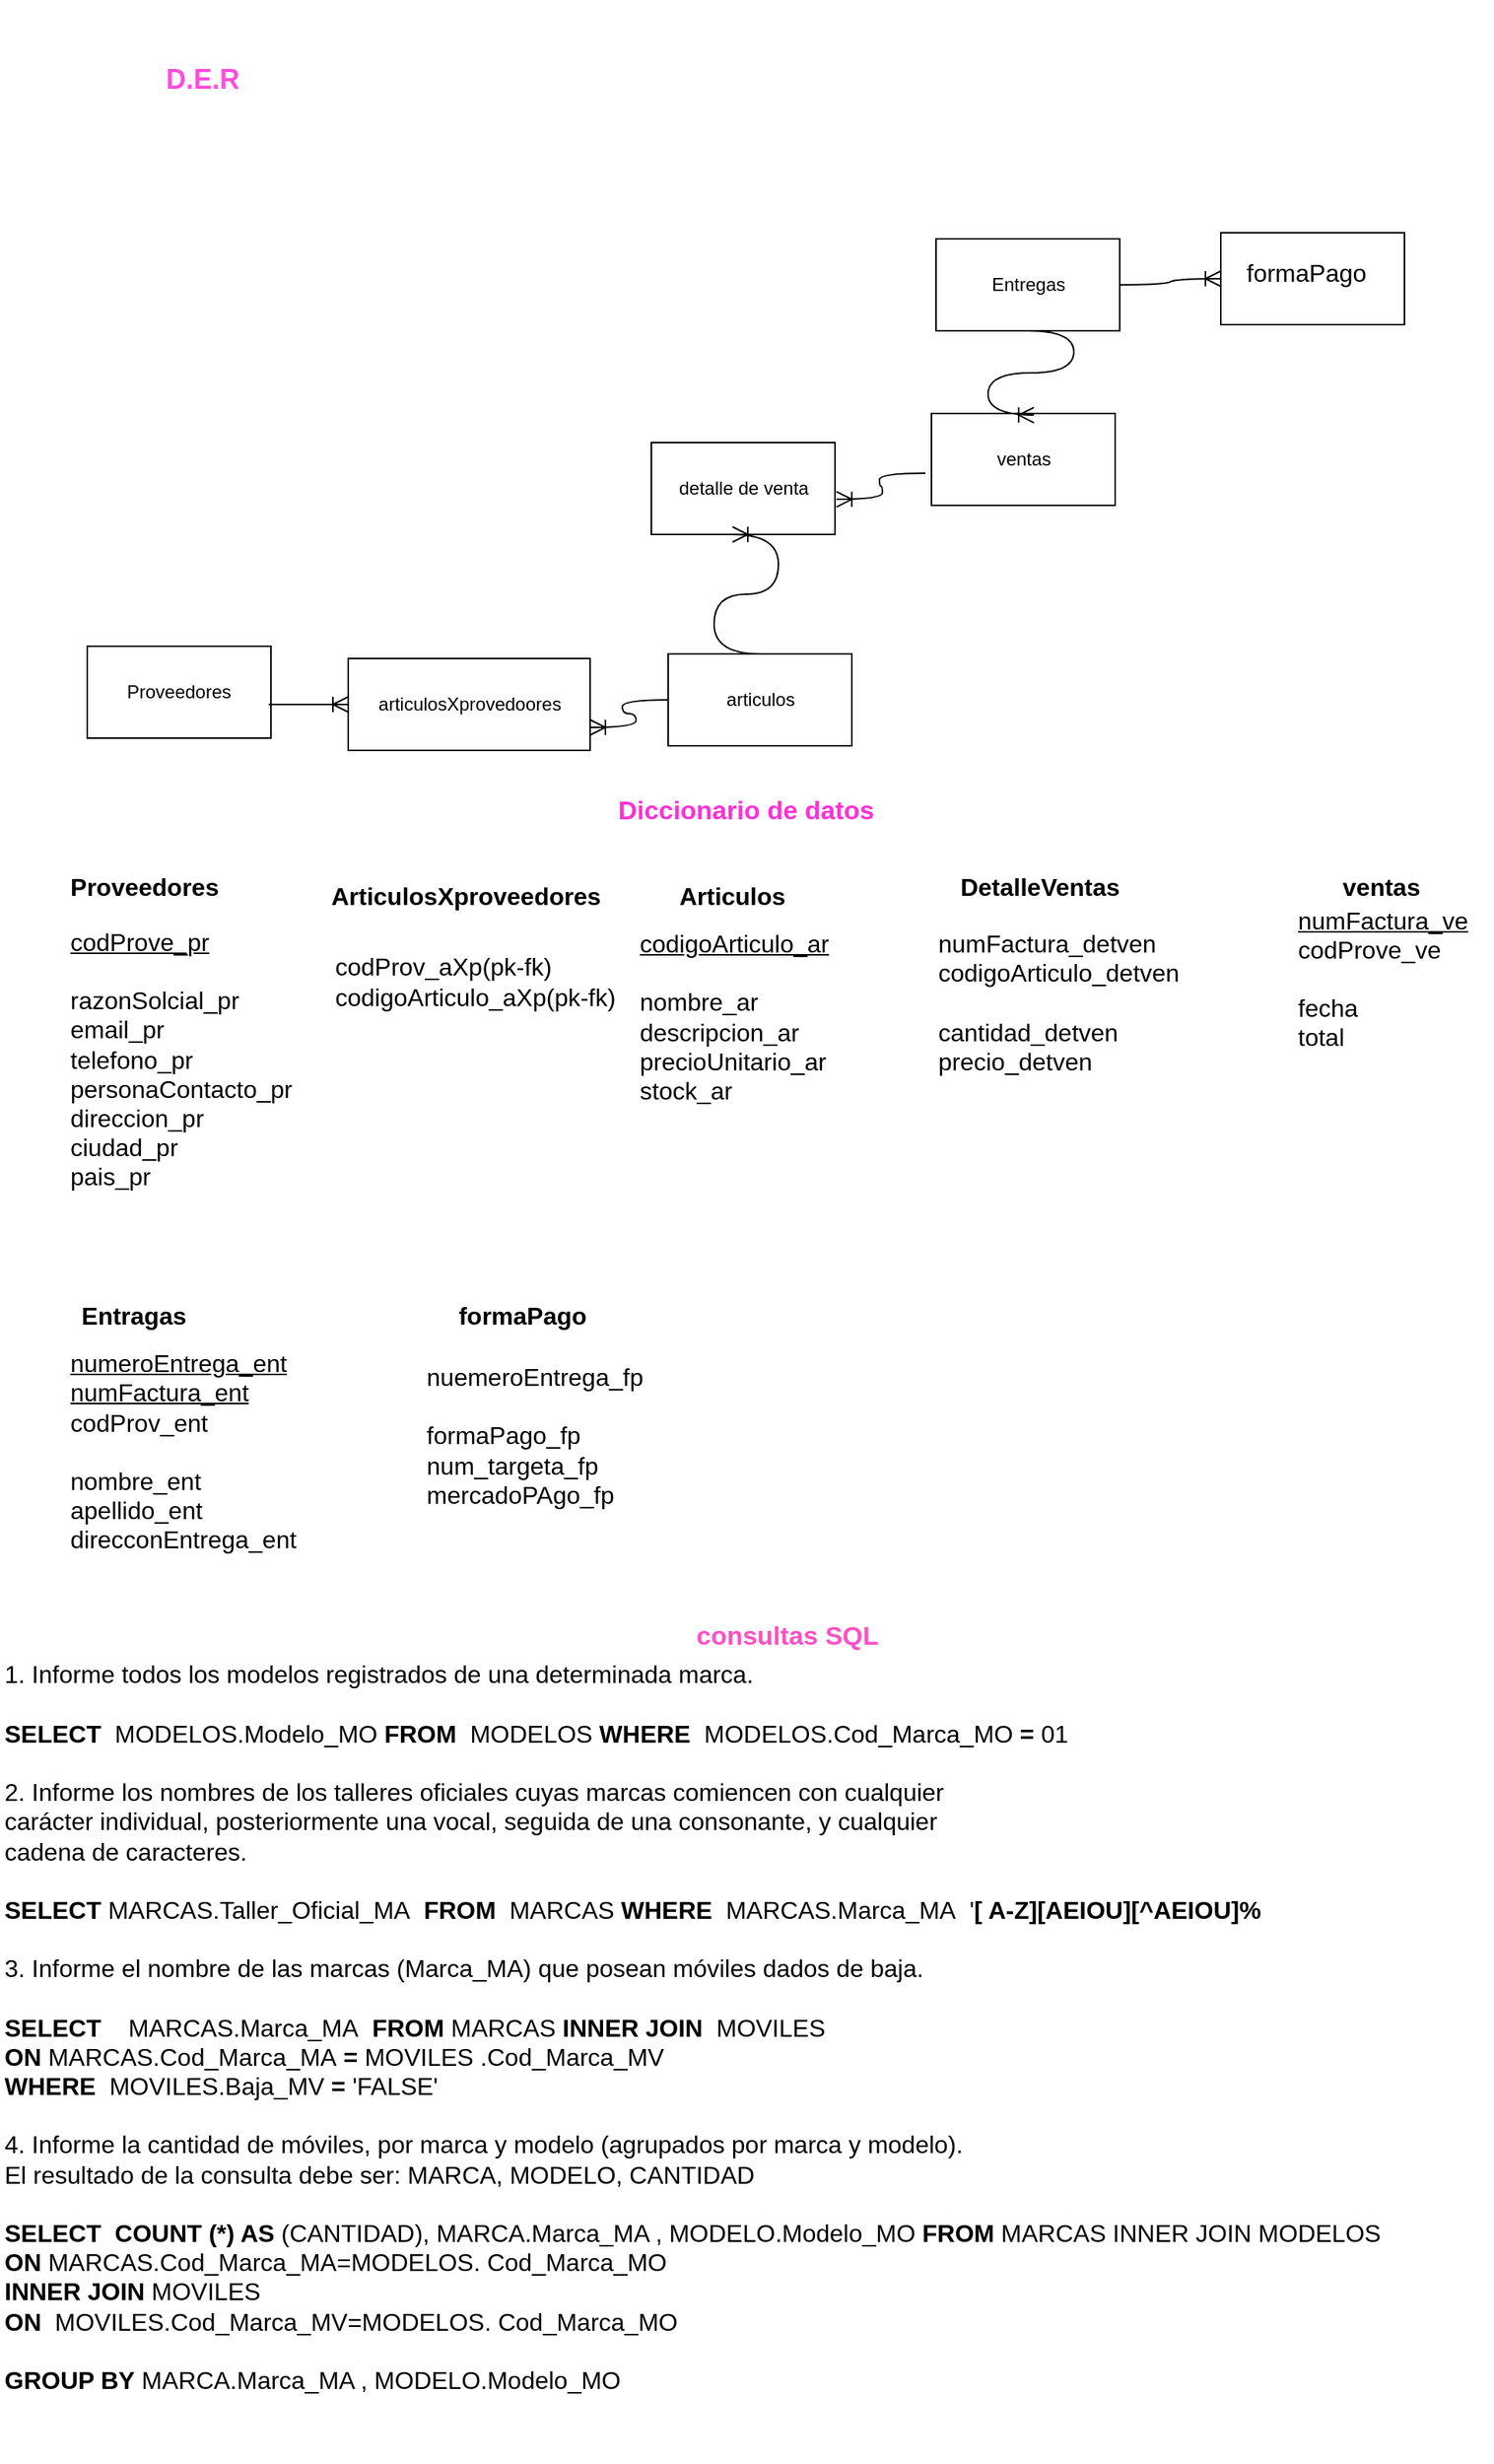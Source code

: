 <mxfile version="24.8.3" pages="9">
  <diagram id="v0zg6ICkMajNcNHEbXhm" name="Página-3">
    <mxGraphModel dx="2182" dy="1331" grid="0" gridSize="10" guides="1" tooltips="1" connect="1" arrows="1" fold="1" page="0" pageScale="1" pageWidth="827" pageHeight="1169" math="0" shadow="0">
      <root>
        <mxCell id="0" />
        <mxCell id="1" parent="0" />
        <mxCell id="cym2VHNUkljyTsUai3v2-1" value="Proveedores" style="rounded=0;whiteSpace=wrap;html=1;" parent="1" vertex="1">
          <mxGeometry x="-960" y="-210" width="120" height="60" as="geometry" />
        </mxCell>
        <mxCell id="cym2VHNUkljyTsUai3v2-2" value="articulos" style="rounded=0;whiteSpace=wrap;html=1;" parent="1" vertex="1">
          <mxGeometry x="-580.5" y="-205" width="120" height="60" as="geometry" />
        </mxCell>
        <mxCell id="cym2VHNUkljyTsUai3v2-3" value="ventas" style="rounded=0;whiteSpace=wrap;html=1;" parent="1" vertex="1">
          <mxGeometry x="-408.5" y="-362" width="120" height="60" as="geometry" />
        </mxCell>
        <mxCell id="cym2VHNUkljyTsUai3v2-4" value="Entregas" style="rounded=0;whiteSpace=wrap;html=1;" parent="1" vertex="1">
          <mxGeometry x="-405.5" y="-476" width="120" height="60" as="geometry" />
        </mxCell>
        <mxCell id="cym2VHNUkljyTsUai3v2-5" value="detalle de venta" style="rounded=0;whiteSpace=wrap;html=1;" parent="1" vertex="1">
          <mxGeometry x="-591.5" y="-343" width="120" height="60" as="geometry" />
        </mxCell>
        <mxCell id="cym2VHNUkljyTsUai3v2-6" value="articulosXprovedoores" style="rounded=0;whiteSpace=wrap;html=1;" parent="1" vertex="1">
          <mxGeometry x="-789.5" y="-202" width="158" height="60" as="geometry" />
        </mxCell>
        <mxCell id="cym2VHNUkljyTsUai3v2-7" value="" style="edgeStyle=entityRelationEdgeStyle;fontSize=12;html=1;endArrow=ERoneToMany;rounded=0;startSize=8;endSize=8;curved=1;entryX=1.008;entryY=0.617;entryDx=0;entryDy=0;entryPerimeter=0;exitX=-0.033;exitY=0.65;exitDx=0;exitDy=0;exitPerimeter=0;" parent="1" source="cym2VHNUkljyTsUai3v2-3" target="cym2VHNUkljyTsUai3v2-5" edge="1">
          <mxGeometry width="100" height="100" relative="1" as="geometry">
            <mxPoint x="-405.5" y="-495.5" as="sourcePoint" />
            <mxPoint x="-505.5" y="-473" as="targetPoint" />
          </mxGeometry>
        </mxCell>
        <mxCell id="cym2VHNUkljyTsUai3v2-8" value="" style="edgeStyle=entityRelationEdgeStyle;fontSize=12;html=1;endArrow=ERoneToMany;rounded=0;startSize=8;endSize=8;curved=1;exitX=0.5;exitY=0;exitDx=0;exitDy=0;entryX=0.442;entryY=1;entryDx=0;entryDy=0;entryPerimeter=0;" parent="1" source="cym2VHNUkljyTsUai3v2-2" target="cym2VHNUkljyTsUai3v2-5" edge="1">
          <mxGeometry width="100" height="100" relative="1" as="geometry">
            <mxPoint x="-571.5" y="-347" as="sourcePoint" />
            <mxPoint x="-574.5" y="-449" as="targetPoint" />
            <Array as="points">
              <mxPoint x="-591.5" y="-405" />
              <mxPoint x="-589.5" y="-373" />
              <mxPoint x="-572.5" y="-384" />
              <mxPoint x="-580.5" y="-382" />
              <mxPoint x="-551.5" y="-373" />
              <mxPoint x="-593.5" y="-363" />
              <mxPoint x="-582.5" y="-403" />
            </Array>
          </mxGeometry>
        </mxCell>
        <mxCell id="cym2VHNUkljyTsUai3v2-9" value="&lt;h1&gt;&lt;font style=&quot;font-size: 18px;&quot; color=&quot;#ff4ddb&quot;&gt;D.E.R&lt;/font&gt;&lt;/h1&gt;" style="text;html=1;align=center;verticalAlign=middle;resizable=0;points=[];autosize=1;strokeColor=none;fillColor=none;fontSize=16;" parent="1" vertex="1">
          <mxGeometry x="-917.75" y="-632" width="66" height="93" as="geometry" />
        </mxCell>
        <mxCell id="cym2VHNUkljyTsUai3v2-10" value="&lt;h1&gt;&lt;font style=&quot;font-size: 17px;&quot; color=&quot;#ff30d6&quot;&gt;Diccionario de datos&lt;/font&gt;&lt;/h1&gt;" style="text;html=1;align=center;verticalAlign=middle;resizable=0;points=[];autosize=1;strokeColor=none;fillColor=none;fontSize=16;" parent="1" vertex="1">
          <mxGeometry x="-622.75" y="-155" width="185" height="93" as="geometry" />
        </mxCell>
        <mxCell id="cym2VHNUkljyTsUai3v2-11" value="&lt;b&gt;Proveedores&lt;/b&gt;" style="text;html=1;align=center;verticalAlign=middle;resizable=0;points=[];autosize=1;strokeColor=none;fillColor=none;fontSize=16;" parent="1" vertex="1">
          <mxGeometry x="-981" y="-69" width="115" height="31" as="geometry" />
        </mxCell>
        <mxCell id="cym2VHNUkljyTsUai3v2-12" value="&lt;div&gt;&lt;br&gt;&lt;/div&gt;&lt;u&gt;codProve_pr&lt;/u&gt;&lt;div&gt;&lt;u&gt;&lt;br&gt;&lt;/u&gt;&lt;div&gt;razonSolcial_pr&lt;div&gt;email_pr&lt;/div&gt;&lt;div&gt;telefono_pr&lt;/div&gt;&lt;div&gt;personaContacto_pr&lt;/div&gt;&lt;div&gt;direccion_pr&lt;/div&gt;&lt;div&gt;&lt;span style=&quot;background-color: initial;&quot;&gt;ciudad_pr&lt;/span&gt;&lt;br&gt;&lt;/div&gt;&lt;div&gt;&lt;span style=&quot;background-color: initial;&quot;&gt;pais_pr&lt;/span&gt;&lt;/div&gt;&lt;/div&gt;&lt;/div&gt;" style="text;html=1;align=left;verticalAlign=middle;resizable=0;points=[];autosize=1;strokeColor=none;fillColor=none;fontSize=16;" parent="1" vertex="1">
          <mxGeometry x="-973.5" y="-52" width="163" height="204" as="geometry" />
        </mxCell>
        <mxCell id="cym2VHNUkljyTsUai3v2-13" value="&lt;b&gt;Articulos&lt;/b&gt;" style="text;html=1;align=center;verticalAlign=middle;resizable=0;points=[];autosize=1;strokeColor=none;fillColor=none;fontSize=16;" parent="1" vertex="1">
          <mxGeometry x="-582.5" y="-62.5" width="87" height="31" as="geometry" />
        </mxCell>
        <mxCell id="cym2VHNUkljyTsUai3v2-14" value="&lt;div&gt;&lt;u&gt;codigoArticulo_ar&lt;/u&gt;&lt;br&gt;&lt;/div&gt;&lt;div&gt;&lt;u&gt;&lt;br&gt;&lt;/u&gt;&lt;/div&gt;nombre_ar&lt;div&gt;descripcion_ar&lt;/div&gt;&lt;div&gt;precioUnitario_ar&lt;/div&gt;&lt;div&gt;stock_ar&lt;/div&gt;" style="text;html=1;align=left;verticalAlign=middle;resizable=0;points=[];autosize=1;strokeColor=none;fillColor=none;fontSize=16;" parent="1" vertex="1">
          <mxGeometry x="-601" y="-31.5" width="142" height="127" as="geometry" />
        </mxCell>
        <mxCell id="cym2VHNUkljyTsUai3v2-15" value="&lt;b&gt;ventas&lt;/b&gt;" style="text;html=1;align=center;verticalAlign=middle;resizable=0;points=[];autosize=1;strokeColor=none;fillColor=none;fontSize=16;" parent="1" vertex="1">
          <mxGeometry x="-149.5" y="-69" width="69" height="31" as="geometry" />
        </mxCell>
        <mxCell id="cym2VHNUkljyTsUai3v2-16" value="" style="edgeStyle=entityRelationEdgeStyle;fontSize=12;html=1;endArrow=ERoneToMany;rounded=0;startSize=8;endSize=8;curved=1;entryX=0;entryY=0.5;entryDx=0;entryDy=0;exitX=0.988;exitY=0.633;exitDx=0;exitDy=0;exitPerimeter=0;" parent="1" source="cym2VHNUkljyTsUai3v2-1" target="cym2VHNUkljyTsUai3v2-6" edge="1">
          <mxGeometry width="100" height="100" relative="1" as="geometry">
            <mxPoint x="-831.5" y="-168" as="sourcePoint" />
            <mxPoint x="-812.5" y="-58" as="targetPoint" />
            <Array as="points">
              <mxPoint x="-781.5" y="-228" />
            </Array>
          </mxGeometry>
        </mxCell>
        <mxCell id="cym2VHNUkljyTsUai3v2-17" value="" style="edgeStyle=entityRelationEdgeStyle;fontSize=12;html=1;endArrow=ERoneToMany;rounded=0;startSize=8;endSize=8;curved=1;entryX=1;entryY=0.75;entryDx=0;entryDy=0;exitX=0;exitY=0.5;exitDx=0;exitDy=0;" parent="1" source="cym2VHNUkljyTsUai3v2-2" target="cym2VHNUkljyTsUai3v2-6" edge="1">
          <mxGeometry width="100" height="100" relative="1" as="geometry">
            <mxPoint x="-571.5" y="-181" as="sourcePoint" />
            <mxPoint x="-619.5" y="-172" as="targetPoint" />
          </mxGeometry>
        </mxCell>
        <mxCell id="cym2VHNUkljyTsUai3v2-18" value="&lt;u&gt;numFactura_ve&lt;/u&gt;&lt;div&gt;codProve_ve&lt;/div&gt;&lt;div&gt;&lt;br&gt;&lt;/div&gt;&lt;div&gt;fecha&lt;/div&gt;&lt;div&gt;total&lt;/div&gt;" style="text;html=1;align=left;verticalAlign=middle;resizable=0;points=[];autosize=1;strokeColor=none;fillColor=none;fontSize=16;" parent="1" vertex="1">
          <mxGeometry x="-171" y="-47.5" width="129" height="108" as="geometry" />
        </mxCell>
        <mxCell id="cym2VHNUkljyTsUai3v2-19" value="&lt;b&gt;Entragas&lt;/b&gt;" style="text;html=1;align=center;verticalAlign=middle;resizable=0;points=[];autosize=1;strokeColor=none;fillColor=none;fontSize=16;" parent="1" vertex="1">
          <mxGeometry x="-973.5" y="211" width="86" height="31" as="geometry" />
        </mxCell>
        <mxCell id="cym2VHNUkljyTsUai3v2-20" value="&lt;div&gt;&lt;u&gt;numeroEntrega_ent&lt;/u&gt;&lt;br&gt;&lt;/div&gt;&lt;div&gt;&lt;u&gt;numFactura_ent&lt;/u&gt;&lt;/div&gt;&lt;div&gt;codProv_ent&lt;/div&gt;&lt;div&gt;&lt;br&gt;&lt;/div&gt;nombre_ent&lt;div&gt;apellido_ent&lt;/div&gt;&lt;div&gt;&lt;span style=&quot;background-color: initial;&quot;&gt;direcconEntrega_ent&lt;/span&gt;&lt;br&gt;&lt;/div&gt;&lt;div&gt;&lt;br&gt;&lt;/div&gt;&lt;div&gt;&lt;br&gt;&lt;/div&gt;" style="text;html=1;align=left;verticalAlign=middle;resizable=0;points=[];autosize=1;strokeColor=none;fillColor=none;fontSize=16;" parent="1" vertex="1">
          <mxGeometry x="-973.5" y="242" width="166" height="185" as="geometry" />
        </mxCell>
        <mxCell id="cym2VHNUkljyTsUai3v2-21" value="" style="rounded=0;whiteSpace=wrap;html=1;" parent="1" vertex="1">
          <mxGeometry x="-219.5" y="-480" width="120" height="60" as="geometry" />
        </mxCell>
        <mxCell id="cym2VHNUkljyTsUai3v2-22" value="formaPago" style="text;html=1;align=center;verticalAlign=middle;resizable=0;points=[];autosize=1;strokeColor=none;fillColor=none;fontSize=16;" parent="1" vertex="1">
          <mxGeometry x="-212.5" y="-470" width="96" height="31" as="geometry" />
        </mxCell>
        <mxCell id="cym2VHNUkljyTsUai3v2-23" value="&lt;b&gt;formaPago&lt;/b&gt;" style="text;html=1;align=center;verticalAlign=middle;resizable=0;points=[];autosize=1;strokeColor=none;fillColor=none;fontSize=16;" parent="1" vertex="1">
          <mxGeometry x="-727" y="211" width="102" height="31" as="geometry" />
        </mxCell>
        <mxCell id="cym2VHNUkljyTsUai3v2-24" value="&lt;div style=&quot;text-align: left;&quot;&gt;&lt;div&gt;&lt;span style=&quot;background-color: initial;&quot;&gt;nuemeroEntrega_fp&lt;/span&gt;&lt;/div&gt;&lt;div&gt;&lt;span style=&quot;background-color: initial;&quot;&gt;&lt;br&gt;&lt;/span&gt;&lt;/div&gt;&lt;div&gt;&lt;span style=&quot;background-color: initial;&quot;&gt;formaPago_fp&lt;/span&gt;&lt;br&gt;&lt;/div&gt;&lt;/div&gt;&lt;div style=&quot;text-align: left;&quot;&gt;&lt;span style=&quot;background-color: initial;&quot;&gt;num_targeta_fp&lt;/span&gt;&lt;br&gt;&lt;/div&gt;&lt;div&gt;&lt;div style=&quot;text-align: left;&quot;&gt;&lt;span style=&quot;background-color: initial;&quot;&gt;mercadoPAgo_fp&lt;/span&gt;&lt;/div&gt;&lt;div&gt;&lt;br&gt;&lt;/div&gt;&lt;/div&gt;" style="text;html=1;align=center;verticalAlign=middle;resizable=0;points=[];autosize=1;strokeColor=none;fillColor=none;fontSize=16;" parent="1" vertex="1">
          <mxGeometry x="-748" y="251" width="159" height="127" as="geometry" />
        </mxCell>
        <mxCell id="cym2VHNUkljyTsUai3v2-25" value="&lt;b&gt;DetalleVentas&lt;/b&gt;" style="text;html=1;align=center;verticalAlign=middle;resizable=0;points=[];autosize=1;strokeColor=none;fillColor=none;fontSize=16;" parent="1" vertex="1">
          <mxGeometry x="-399.5" y="-69" width="122" height="31" as="geometry" />
        </mxCell>
        <mxCell id="cym2VHNUkljyTsUai3v2-26" value="numFactura_detven&lt;div&gt;codigoArticulo_detven&lt;/div&gt;&lt;div&gt;&lt;br&gt;&lt;/div&gt;&lt;div&gt;cantidad_detven&lt;/div&gt;&lt;div&gt;precio_detven&lt;/div&gt;&lt;div&gt;&lt;br&gt;&lt;/div&gt;" style="text;html=1;align=left;verticalAlign=middle;resizable=0;points=[];autosize=1;strokeColor=none;fillColor=none;fontSize=16;" parent="1" vertex="1">
          <mxGeometry x="-406" y="-31.5" width="175" height="127" as="geometry" />
        </mxCell>
        <mxCell id="cym2VHNUkljyTsUai3v2-27" value="" style="edgeStyle=entityRelationEdgeStyle;fontSize=12;html=1;endArrow=ERoneToMany;rounded=0;startSize=8;endSize=8;curved=1;exitX=1;exitY=0.5;exitDx=0;exitDy=0;entryX=0;entryY=0.5;entryDx=0;entryDy=0;" parent="1" source="cym2VHNUkljyTsUai3v2-4" target="cym2VHNUkljyTsUai3v2-21" edge="1">
          <mxGeometry width="100" height="100" relative="1" as="geometry">
            <mxPoint x="-542.5" y="-501" as="sourcePoint" />
            <mxPoint x="-339.5" y="-541" as="targetPoint" />
          </mxGeometry>
        </mxCell>
        <mxCell id="cym2VHNUkljyTsUai3v2-28" value="" style="edgeStyle=entityRelationEdgeStyle;fontSize=12;html=1;endArrow=ERoneToMany;rounded=0;startSize=8;endSize=8;curved=1;exitX=0.5;exitY=1;exitDx=0;exitDy=0;entryX=0.558;entryY=0.017;entryDx=0;entryDy=0;entryPerimeter=0;" parent="1" source="cym2VHNUkljyTsUai3v2-4" target="cym2VHNUkljyTsUai3v2-3" edge="1">
          <mxGeometry width="100" height="100" relative="1" as="geometry">
            <mxPoint x="-180.5" y="-488" as="sourcePoint" />
            <mxPoint x="-80.5" y="-588" as="targetPoint" />
          </mxGeometry>
        </mxCell>
        <mxCell id="cym2VHNUkljyTsUai3v2-29" value="&lt;h1&gt;&lt;font style=&quot;font-size: 17px;&quot; color=&quot;#ff4fc4&quot;&gt;consultas SQL&lt;/font&gt;&lt;/h1&gt;" style="text;html=1;align=center;verticalAlign=middle;resizable=0;points=[];autosize=1;strokeColor=none;fillColor=none;fontSize=16;" parent="1" vertex="1">
          <mxGeometry x="-571.5" y="384" width="137" height="93" as="geometry" />
        </mxCell>
        <mxCell id="cym2VHNUkljyTsUai3v2-30" value="&lt;b&gt;ArticulosXproveedores&lt;/b&gt;" style="text;html=1;align=center;verticalAlign=middle;resizable=0;points=[];autosize=1;strokeColor=none;fillColor=none;fontSize=16;" parent="1" vertex="1">
          <mxGeometry x="-810.5" y="-62.5" width="194" height="31" as="geometry" />
        </mxCell>
        <mxCell id="cym2VHNUkljyTsUai3v2-31" value="codProv_aXp(pk-fk)&lt;div&gt;codigoArticulo_aXp(pk-fk)&lt;/div&gt;" style="text;html=1;align=left;verticalAlign=middle;resizable=0;points=[];autosize=1;strokeColor=none;fillColor=none;fontSize=16;" parent="1" vertex="1">
          <mxGeometry x="-800" y="-16" width="201" height="50" as="geometry" />
        </mxCell>
        <mxCell id="cym2VHNUkljyTsUai3v2-32" value="1. Informe todos los modelos registrados de una determinada marca.&lt;div&gt;&lt;br&gt;&lt;div&gt;&lt;b&gt;SELECT&lt;/b&gt;&amp;nbsp; MODELOS.Modelo_MO &lt;b&gt;FROM&lt;/b&gt;&amp;nbsp; MODELOS &lt;b&gt;WHERE&lt;/b&gt;&amp;nbsp; MODELOS.Cod_Marca_MO &lt;b&gt;=&lt;/b&gt; 01&lt;/div&gt;&lt;/div&gt;&lt;div&gt;&lt;br&gt;&lt;/div&gt;&lt;div&gt;&lt;div&gt;2. Informe los nombres de los talleres oficiales cuyas marcas comiencen con cualquier&amp;nbsp;&lt;/div&gt;&lt;div&gt;carácter individual, posteriormente una vocal, seguida de una consonante, y cualquier&amp;nbsp;&lt;/div&gt;&lt;div&gt;cadena de caracteres.&lt;/div&gt;&lt;/div&gt;&lt;div&gt;&lt;br&gt;&lt;/div&gt;&lt;div&gt;&lt;div&gt;&lt;b&gt;SELECT&lt;/b&gt;&amp;nbsp;MARCAS.Taller_Oficial_MA&amp;nbsp;&amp;nbsp;&lt;b&gt;FROM&lt;/b&gt;&amp;nbsp; MARCAS&amp;nbsp;&lt;b&gt;WHERE&lt;/b&gt;&amp;nbsp; MARCAS.&lt;span style=&quot;background-color: initial;&quot;&gt;Marca_MA&amp;nbsp; &#39;&lt;b&gt;[ A-Z][AEIOU][^AEIOU]%&lt;/b&gt;&lt;/span&gt;&lt;/div&gt;&lt;div&gt;&lt;span style=&quot;background-color: initial;&quot;&gt;&lt;b&gt;&lt;br&gt;&lt;/b&gt;&lt;/span&gt;&lt;/div&gt;&lt;div&gt;&lt;span style=&quot;background-color: initial;&quot;&gt;&lt;div style=&quot;&quot;&gt;3. Informe el nombre de las marcas (Marca_MA) que posean móviles dados de baja.&lt;/div&gt;&lt;div style=&quot;&quot;&gt;&lt;br&gt;&lt;/div&gt;&lt;div style=&quot;&quot;&gt;&lt;span style=&quot;font-weight: bold;&quot;&gt;SELECT&amp;nbsp; &amp;nbsp;&amp;nbsp;&lt;/span&gt;&lt;span style=&quot;background-color: initial;&quot;&gt;MARCAS.&lt;/span&gt;&lt;span style=&quot;background-color: initial;&quot;&gt;Marca_MA&amp;nbsp;&amp;nbsp;&lt;/span&gt;&lt;b style=&quot;background-color: initial;&quot;&gt;FROM &lt;/b&gt;&lt;span style=&quot;background-color: initial;&quot;&gt;MARCAS &lt;b&gt;INNER JOIN&amp;nbsp;&amp;nbsp;&lt;/b&gt;MOVILES&amp;nbsp;&lt;/span&gt;&lt;/div&gt;&lt;div style=&quot;&quot;&gt;&lt;span style=&quot;background-color: initial;&quot;&gt;&lt;b&gt;ON&amp;nbsp;&lt;/b&gt;&lt;/span&gt;&lt;span style=&quot;background-color: initial;&quot;&gt;MARCAS.&lt;/span&gt;&lt;span style=&quot;background-color: initial;&quot;&gt;Cod_Marca_MA&amp;nbsp;&lt;b&gt;=&amp;nbsp;&lt;/b&gt;&lt;/span&gt;&lt;span style=&quot;background-color: initial;&quot;&gt;MOVILES&lt;/span&gt;&lt;span style=&quot;background-color: initial;&quot;&gt;&amp;nbsp;.&lt;/span&gt;&lt;span style=&quot;background-color: initial;&quot;&gt;Cod_Marca_MV&lt;/span&gt;&lt;/div&gt;&lt;div style=&quot;&quot;&gt;&lt;b&gt;WHERE&amp;nbsp; &lt;/b&gt;MOVILES.&lt;span style=&quot;background-color: initial;&quot;&gt;Baja_MV &lt;b&gt;=&lt;/b&gt; &#39;FALSE&#39;&lt;/span&gt;&lt;/div&gt;&lt;/span&gt;&lt;/div&gt;&lt;div&gt;&lt;span style=&quot;background-color: initial;&quot;&gt;&lt;b&gt;&lt;br&gt;&lt;/b&gt;&lt;/span&gt;&lt;/div&gt;&lt;div&gt;&lt;div&gt;4. Informe la cantidad de móviles, por marca y modelo (agrupados por marca y modelo).&lt;/div&gt;&lt;div&gt;El resultado de la consulta debe ser: MARCA, MODELO, CANTIDAD&lt;/div&gt;&lt;/div&gt;&lt;/div&gt;&lt;div&gt;&lt;br&gt;&lt;/div&gt;&lt;div&gt;&lt;b&gt;SELECT &lt;/b&gt;&lt;span style=&quot;background-color: initial;&quot;&gt;&lt;b&gt;&amp;nbsp;COUNT (*) AS&lt;/b&gt;&amp;nbsp;(CANTIDAD), MARCA.&lt;/span&gt;&lt;span style=&quot;background-color: initial;&quot;&gt;Marca_MA , MODELO.Modelo_MO &lt;b&gt;FROM &lt;/b&gt;MARCAS INNER JOIN MODELOS&lt;/span&gt;&lt;/div&gt;&lt;div&gt;&lt;span style=&quot;background-color: initial;&quot;&gt;&lt;b&gt;ON &lt;/b&gt;MARCAS.&lt;/span&gt;&lt;span style=&quot;background-color: initial;&quot;&gt;Cod_Marca_MA=&lt;/span&gt;&lt;span style=&quot;background-color: initial;&quot;&gt;MODELOS.&lt;/span&gt;&lt;span style=&quot;background-color: initial;&quot;&gt;&amp;nbsp;Cod_Marca_MO&lt;/span&gt;&lt;/div&gt;&lt;div&gt;&lt;span style=&quot;background-color: initial;&quot;&gt;&lt;b&gt;INNER JOIN&lt;/b&gt;&amp;nbsp;&lt;/span&gt;&lt;span style=&quot;background-color: initial;&quot;&gt;MOVILES&lt;/span&gt;&lt;/div&gt;&lt;div&gt;&lt;span style=&quot;background-color: initial;&quot;&gt;&lt;b&gt;ON&amp;nbsp;&amp;nbsp;&lt;/b&gt;&lt;/span&gt;&lt;span style=&quot;background-color: initial;&quot;&gt;MOVILES.&lt;/span&gt;&lt;span style=&quot;background-color: initial;&quot;&gt;Cod_Marca_MV=&lt;/span&gt;&lt;span style=&quot;background-color: initial;&quot;&gt;MODELOS.&lt;/span&gt;&lt;span style=&quot;background-color: initial;&quot;&gt;&amp;nbsp;Cod_Marca_MO&lt;/span&gt;&lt;/div&gt;&lt;div&gt;&lt;br&gt;&lt;/div&gt;&lt;div&gt;&lt;b&gt;GROUP BY&lt;/b&gt;&amp;nbsp;&lt;span style=&quot;background-color: initial;&quot;&gt;MARCA.&lt;/span&gt;&lt;span style=&quot;background-color: initial;&quot;&gt;Marca_MA , MODELO.Modelo_MO&lt;/span&gt;&lt;span style=&quot;background-color: initial;&quot;&gt;&lt;br&gt;&lt;/span&gt;&lt;/div&gt;&lt;div&gt;&lt;span style=&quot;background-color: initial;&quot;&gt;&lt;br&gt;&lt;/span&gt;&lt;/div&gt;&lt;div&gt;&lt;br&gt;&lt;/div&gt;" style="text;html=1;align=left;verticalAlign=middle;resizable=0;points=[];autosize=1;strokeColor=none;fillColor=none;fontSize=16;" parent="1" vertex="1">
          <mxGeometry x="-1016.5" y="446" width="917" height="530" as="geometry" />
        </mxCell>
      </root>
    </mxGraphModel>
  </diagram>
  <diagram id="XecVhMmOkcx5wPHWrIn0" name="Página-2">
    <mxGraphModel dx="1170" dy="1331" grid="0" gridSize="10" guides="1" tooltips="1" connect="1" arrows="1" fold="1" page="0" pageScale="1" pageWidth="827" pageHeight="1169" math="0" shadow="0">
      <root>
        <mxCell id="0" />
        <mxCell id="1" parent="0" />
        <mxCell id="4gIqs4gudkJxkfLT0aJo-1" value="Proveedores&#xa;&#xa;CodProv_Pr char(10) not null,&#xa;RazonSocProv_Pr varchar(50) not null,&#xa;TelProv_Pr varchar(20)not null,&#xa;MailProv_Pr varchar(30) null,&#xa;&#xa;&#xa;&#xa;&#xa; articulos&#xa;&#xa; CodArt_A char(10) not null, &#xa; DescArt_A varchar(10)not null,&#xa; StockArt_A int not null default  0,&#xa; PrecioUnitArt_A  decimal(8,2) not null default  0,&#xa; PuntoPedidoArt_A int not null default  0,&#xa; ActivoArt_A bit not null default  1,&#xa; CodEstArt_EA char(10) not null,&#xa;&#xa;&#xa;&#xa;&#xa;&#xa;Facturas&#xa;&#xa;NumFact_F int identity not null,&#xa;FechaFact_F date not null,&#xa; TotalFact_F decimal(8,2) not null default  0,&#xa;&#xa;&#xa;&#xa;&#xa;&#xa;DetalleDeFacturas&#xa;&#xa; NumFact_DF int not null,&#xa;CodArt_DF char(10) not null,&#xa;CantArt_DF int not null,&#xa;PrecioUnitArt_DF decimal(8,2) not null,&#xa;&#xa;&#xa;&#xa;&#xa;&#xa; EstadosArticulos&#xa;&#xa;CodEstArt_EA  int  identity not null,&#xa;CodArt_EA char(10) not null,&#xa;EstadoArt_EA bit not null,&#xa; FechaCambio_EA date not null" style="text;whiteSpace=wrap;" vertex="1" parent="1">
          <mxGeometry x="-9" y="-126" width="287" height="799" as="geometry" />
        </mxCell>
        <mxCell id="4gIqs4gudkJxkfLT0aJo-2" value="&lt;span style=&quot;text-align: left;&quot;&gt;Proveedores&lt;/span&gt;" style="rounded=0;whiteSpace=wrap;html=1;" vertex="1" parent="1">
          <mxGeometry x="26" y="-434" width="120" height="60" as="geometry" />
        </mxCell>
        <mxCell id="4gIqs4gudkJxkfLT0aJo-3" value="&lt;span style=&quot;font-size: 12px; text-align: left; text-wrap-mode: wrap;&quot;&gt;&lt;u&gt;CodProv_Pr&lt;/u&gt;&lt;/span&gt;" style="text;html=1;align=center;verticalAlign=middle;resizable=0;points=[];autosize=1;strokeColor=none;fillColor=none;fontSize=16;" vertex="1" parent="1">
          <mxGeometry x="52" y="-473" width="83" height="31" as="geometry" />
        </mxCell>
        <mxCell id="4gIqs4gudkJxkfLT0aJo-4" value="&lt;span style=&quot;text-align: left;&quot;&gt;articulos&lt;/span&gt;" style="rounded=0;whiteSpace=wrap;html=1;" vertex="1" parent="1">
          <mxGeometry x="262" y="-432" width="120" height="60" as="geometry" />
        </mxCell>
        <mxCell id="4gIqs4gudkJxkfLT0aJo-5" value="&lt;span style=&quot;font-size: 12px; text-align: left; text-wrap-mode: wrap;&quot;&gt;CodArt_A&lt;/span&gt;" style="text;html=1;align=center;verticalAlign=middle;resizable=0;points=[];autosize=1;strokeColor=none;fillColor=none;fontSize=16;fontStyle=4" vertex="1" parent="1">
          <mxGeometry x="287.5" y="-470" width="70" height="31" as="geometry" />
        </mxCell>
        <mxCell id="4gIqs4gudkJxkfLT0aJo-6" value="&lt;span style=&quot;text-align: left;&quot;&gt;Facturas&lt;/span&gt;" style="rounded=0;whiteSpace=wrap;html=1;" vertex="1" parent="1">
          <mxGeometry x="80" y="-307" width="120" height="60" as="geometry" />
        </mxCell>
        <mxCell id="4gIqs4gudkJxkfLT0aJo-7" value="&lt;span style=&quot;font-size: 12px; text-align: left; text-wrap-mode: wrap;&quot;&gt;NumFact_F&lt;/span&gt;" style="text;html=1;align=center;verticalAlign=middle;resizable=0;points=[];autosize=1;strokeColor=none;fillColor=none;fontSize=16;fontStyle=4" vertex="1" parent="1">
          <mxGeometry x="73.5" y="-337.5" width="81" height="31" as="geometry" />
        </mxCell>
        <mxCell id="4gIqs4gudkJxkfLT0aJo-8" value="&lt;span style=&quot;text-align: left;&quot;&gt;DetalleDeFacturas&lt;/span&gt;" style="rounded=0;whiteSpace=wrap;html=1;" vertex="1" parent="1">
          <mxGeometry x="262.5" y="-303" width="120" height="60" as="geometry" />
        </mxCell>
        <mxCell id="4gIqs4gudkJxkfLT0aJo-9" value="&lt;u&gt;&lt;span style=&quot;font-size: 12px; text-align: left; text-wrap-mode: wrap;&quot;&gt;&amp;nbsp;NumFact_DF ,&lt;/span&gt;&lt;br style=&quot;padding: 0px; margin: 0px; font-size: 12px; text-align: left; text-wrap-mode: wrap;&quot;&gt;&lt;span style=&quot;font-size: 12px; text-align: left; text-wrap-mode: wrap;&quot;&gt;CodArt_DF&lt;/span&gt;&lt;/u&gt;" style="text;html=1;align=center;verticalAlign=middle;resizable=0;points=[];autosize=1;strokeColor=none;fillColor=none;fontSize=16;" vertex="1" parent="1">
          <mxGeometry x="276" y="-238" width="99" height="50" as="geometry" />
        </mxCell>
        <mxCell id="4gIqs4gudkJxkfLT0aJo-10" value="&lt;span style=&quot;text-align: left;&quot;&gt;EstadosArticulos&lt;/span&gt;" style="rounded=0;whiteSpace=wrap;html=1;" vertex="1" parent="1">
          <mxGeometry x="453" y="-432" width="120" height="60" as="geometry" />
        </mxCell>
        <mxCell id="4gIqs4gudkJxkfLT0aJo-11" value="&lt;span style=&quot;font-size: 12px; text-align: left; text-wrap-mode: wrap;&quot;&gt;&lt;u&gt;CodEstArt_EA&lt;/u&gt;&lt;/span&gt;" style="text;html=1;align=center;verticalAlign=middle;resizable=0;points=[];autosize=1;strokeColor=none;fillColor=none;fontSize=16;" vertex="1" parent="1">
          <mxGeometry x="464" y="-471.5" width="95" height="31" as="geometry" />
        </mxCell>
        <mxCell id="4gIqs4gudkJxkfLT0aJo-12" value="&lt;span style=&quot;font-size: 12px; text-align: left; text-wrap-mode: wrap;&quot;&gt;CodEstArt_EA&lt;/span&gt;" style="text;html=1;align=center;verticalAlign=middle;resizable=0;points=[];autosize=1;strokeColor=none;fillColor=none;fontSize=16;" vertex="1" parent="1">
          <mxGeometry x="278" y="-501" width="95" height="31" as="geometry" />
        </mxCell>
        <mxCell id="4gIqs4gudkJxkfLT0aJo-13" value="" style="fontSize=12;html=1;endArrow=ERoneToMany;rounded=0;startSize=8;endSize=8;" edge="1" parent="1">
          <mxGeometry width="100" height="100" relative="1" as="geometry">
            <mxPoint x="144" y="-404.5" as="sourcePoint" />
            <mxPoint x="257" y="-404" as="targetPoint" />
          </mxGeometry>
        </mxCell>
        <mxCell id="4gIqs4gudkJxkfLT0aJo-14" value="" style="fontSize=12;html=1;endArrow=ERoneToMany;rounded=0;startSize=8;endSize=8;" edge="1" parent="1">
          <mxGeometry width="100" height="100" relative="1" as="geometry">
            <mxPoint x="200" y="-277.5" as="sourcePoint" />
            <mxPoint x="260" y="-274" as="targetPoint" />
          </mxGeometry>
        </mxCell>
        <mxCell id="4gIqs4gudkJxkfLT0aJo-15" value="" style="fontSize=12;html=1;endArrow=ERoneToMany;rounded=0;startSize=8;endSize=8;entryX=0.5;entryY=0;entryDx=0;entryDy=0;exitX=0.5;exitY=1;exitDx=0;exitDy=0;" edge="1" parent="1" source="4gIqs4gudkJxkfLT0aJo-4" target="4gIqs4gudkJxkfLT0aJo-8">
          <mxGeometry width="100" height="100" relative="1" as="geometry">
            <mxPoint x="307" y="-363" as="sourcePoint" />
            <mxPoint x="420" y="-362.5" as="targetPoint" />
          </mxGeometry>
        </mxCell>
        <mxCell id="4gIqs4gudkJxkfLT0aJo-16" value="" style="fontSize=12;html=1;endArrow=ERoneToMany;rounded=0;startSize=8;endSize=8;" edge="1" parent="1">
          <mxGeometry width="100" height="100" relative="1" as="geometry">
            <mxPoint x="382" y="-400" as="sourcePoint" />
            <mxPoint x="449" y="-402" as="targetPoint" />
          </mxGeometry>
        </mxCell>
      </root>
    </mxGraphModel>
  </diagram>
  <diagram id="2wNqVtwBAlXxuGim7Vb6" name="Página-4">
    <mxGraphModel dx="1460" dy="1534" grid="0" gridSize="10" guides="1" tooltips="1" connect="1" arrows="1" fold="1" page="0" pageScale="1" pageWidth="827" pageHeight="1169" math="0" shadow="0">
      <root>
        <mxCell id="0" />
        <mxCell id="1" parent="0" />
        <mxCell id="kpY7YTnl8BsBj25JT4Kn-1" value="pasajeroXboleto" style="rounded=0;whiteSpace=wrap;html=1;" vertex="1" parent="1">
          <mxGeometry x="-17" y="27" width="120" height="60" as="geometry" />
        </mxCell>
        <mxCell id="kpY7YTnl8BsBj25JT4Kn-2" value="&lt;font style=&quot;font-size: 12px;&quot;&gt;&lt;u&gt;codigoPasajero_paXbo,codigoBoloeto_paXbo&lt;/u&gt;&lt;/font&gt;" style="text;html=1;align=center;verticalAlign=middle;resizable=0;points=[];autosize=1;strokeColor=none;fillColor=none;fontSize=16;" vertex="1" parent="1">
          <mxGeometry x="-88" y="-12" width="263" height="31" as="geometry" />
        </mxCell>
        <mxCell id="kpY7YTnl8BsBj25JT4Kn-3" value="Pasajeros" style="rounded=0;whiteSpace=wrap;html=1;" vertex="1" parent="1">
          <mxGeometry x="-13" y="174" width="120" height="60" as="geometry" />
        </mxCell>
        <mxCell id="kpY7YTnl8BsBj25JT4Kn-4" value="codigoPasajero_pa" style="text;html=1;align=center;verticalAlign=middle;resizable=0;points=[];autosize=1;strokeColor=none;fillColor=none;fontSize=13;fontStyle=4" vertex="1" parent="1">
          <mxGeometry x="-18.5" y="139" width="129" height="28" as="geometry" />
        </mxCell>
        <mxCell id="kpY7YTnl8BsBj25JT4Kn-5" value="Aviones" style="rounded=0;whiteSpace=wrap;html=1;" vertex="1" parent="1">
          <mxGeometry x="200" y="179" width="120" height="60" as="geometry" />
        </mxCell>
        <mxCell id="kpY7YTnl8BsBj25JT4Kn-6" value="Empleados" style="rounded=0;whiteSpace=wrap;html=1;" vertex="1" parent="1">
          <mxGeometry x="420" y="177" width="120" height="60" as="geometry" />
        </mxCell>
        <mxCell id="kpY7YTnl8BsBj25JT4Kn-7" value="Aerolines" style="rounded=0;whiteSpace=wrap;html=1;" vertex="1" parent="1">
          <mxGeometry x="202" y="284" width="120" height="60" as="geometry" />
        </mxCell>
        <mxCell id="kpY7YTnl8BsBj25JT4Kn-8" value="Departamentos" style="rounded=0;whiteSpace=wrap;html=1;" vertex="1" parent="1">
          <mxGeometry x="607" y="177" width="120" height="60" as="geometry" />
        </mxCell>
        <mxCell id="kpY7YTnl8BsBj25JT4Kn-9" value="Boletos" style="rounded=0;whiteSpace=wrap;html=1;" vertex="1" parent="1">
          <mxGeometry x="188" y="27" width="120" height="60" as="geometry" />
        </mxCell>
        <mxCell id="kpY7YTnl8BsBj25JT4Kn-10" value="ClaseBoleto" style="rounded=0;whiteSpace=wrap;html=1;" vertex="1" parent="1">
          <mxGeometry x="410" y="27" width="120" height="60" as="geometry" />
        </mxCell>
        <mxCell id="kpY7YTnl8BsBj25JT4Kn-11" value="codigoAerolinea_ae" style="text;html=1;align=center;verticalAlign=middle;resizable=0;points=[];autosize=1;strokeColor=none;fillColor=none;fontSize=13;fontStyle=4" vertex="1" parent="1">
          <mxGeometry x="183.5" y="360" width="133" height="28" as="geometry" />
        </mxCell>
        <mxCell id="kpY7YTnl8BsBj25JT4Kn-12" value="codigoClaseBoleto_cp" style="text;html=1;align=center;verticalAlign=middle;resizable=0;points=[];autosize=1;strokeColor=none;fillColor=none;fontSize=12;fontStyle=4" vertex="1" parent="1">
          <mxGeometry x="403" y="-9.5" width="137" height="26" as="geometry" />
        </mxCell>
        <mxCell id="kpY7YTnl8BsBj25JT4Kn-13" value="codigoBoloeto_bo" style="text;html=1;align=center;verticalAlign=middle;resizable=0;points=[];autosize=1;strokeColor=none;fillColor=none;fontSize=12;fontStyle=4" vertex="1" parent="1">
          <mxGeometry x="200" y="-12" width="114" height="26" as="geometry" />
        </mxCell>
        <mxCell id="kpY7YTnl8BsBj25JT4Kn-14" value="codigoAvion_av" style="text;html=1;align=center;verticalAlign=middle;resizable=0;points=[];autosize=1;strokeColor=none;fillColor=none;fontSize=13;fontStyle=4" vertex="1" parent="1">
          <mxGeometry x="205" y="144" width="110" height="28" as="geometry" />
        </mxCell>
        <mxCell id="kpY7YTnl8BsBj25JT4Kn-15" value="legajo_em" style="text;html=1;align=center;verticalAlign=middle;resizable=0;points=[];autosize=1;strokeColor=none;fillColor=none;fontSize=13;fontStyle=4" vertex="1" parent="1">
          <mxGeometry x="448" y="246" width="78" height="28" as="geometry" />
        </mxCell>
        <mxCell id="kpY7YTnl8BsBj25JT4Kn-16" value="codigoDepto_de" style="text;html=1;align=center;verticalAlign=middle;resizable=0;points=[];autosize=1;strokeColor=none;fillColor=none;fontSize=13;fontStyle=4" vertex="1" parent="1">
          <mxGeometry x="618" y="246" width="113" height="28" as="geometry" />
        </mxCell>
        <mxCell id="kpY7YTnl8BsBj25JT4Kn-17" value="" style="fontSize=12;html=1;endArrow=ERoneToMany;rounded=0;startSize=8;endSize=8;" edge="1" parent="1">
          <mxGeometry width="100" height="100" relative="1" as="geometry">
            <mxPoint x="262" y="284" as="sourcePoint" />
            <mxPoint x="264" y="241" as="targetPoint" />
          </mxGeometry>
        </mxCell>
        <mxCell id="kpY7YTnl8BsBj25JT4Kn-18" value="" style="fontSize=12;html=1;endArrow=ERoneToMany;rounded=0;startSize=8;endSize=8;" edge="1" parent="1">
          <mxGeometry width="100" height="100" relative="1" as="geometry">
            <mxPoint x="320" y="213" as="sourcePoint" />
            <mxPoint x="410" y="211" as="targetPoint" />
          </mxGeometry>
        </mxCell>
        <mxCell id="kpY7YTnl8BsBj25JT4Kn-19" value="" style="fontSize=12;html=1;endArrow=ERoneToMany;rounded=0;startSize=8;endSize=8;entryX=1;entryY=0.5;entryDx=0;entryDy=0;" edge="1" parent="1" target="kpY7YTnl8BsBj25JT4Kn-6">
          <mxGeometry width="100" height="100" relative="1" as="geometry">
            <mxPoint x="607" y="206" as="sourcePoint" />
            <mxPoint x="617" y="153" as="targetPoint" />
          </mxGeometry>
        </mxCell>
        <mxCell id="kpY7YTnl8BsBj25JT4Kn-20" value="" style="fontSize=12;html=1;endArrow=ERoneToMany;rounded=0;startSize=8;endSize=8;" edge="1" parent="1">
          <mxGeometry width="100" height="100" relative="1" as="geometry">
            <mxPoint x="200" y="205" as="sourcePoint" />
            <mxPoint x="109" y="205" as="targetPoint" />
          </mxGeometry>
        </mxCell>
        <mxCell id="kpY7YTnl8BsBj25JT4Kn-21" value="" style="fontSize=12;html=1;endArrow=ERoneToMany;rounded=0;startSize=8;endSize=8;entryX=0.5;entryY=1;entryDx=0;entryDy=0;" edge="1" parent="1" target="kpY7YTnl8BsBj25JT4Kn-1">
          <mxGeometry width="100" height="100" relative="1" as="geometry">
            <mxPoint x="44" y="172" as="sourcePoint" />
            <mxPoint x="39" y="97" as="targetPoint" />
          </mxGeometry>
        </mxCell>
        <mxCell id="kpY7YTnl8BsBj25JT4Kn-22" value="" style="fontSize=12;html=1;endArrow=ERoneToMany;rounded=0;startSize=8;endSize=8;" edge="1" parent="1">
          <mxGeometry width="100" height="100" relative="1" as="geometry">
            <mxPoint x="183" y="50" as="sourcePoint" />
            <mxPoint x="103" y="50" as="targetPoint" />
          </mxGeometry>
        </mxCell>
        <mxCell id="kpY7YTnl8BsBj25JT4Kn-23" value="" style="fontSize=12;html=1;endArrow=ERoneToMany;rounded=0;startSize=8;endSize=8;exitX=0;exitY=0.5;exitDx=0;exitDy=0;" edge="1" parent="1" source="kpY7YTnl8BsBj25JT4Kn-10">
          <mxGeometry width="100" height="100" relative="1" as="geometry">
            <mxPoint x="386" y="53" as="sourcePoint" />
            <mxPoint x="306" y="53" as="targetPoint" />
          </mxGeometry>
        </mxCell>
        <mxCell id="kpY7YTnl8BsBj25JT4Kn-24" value="&lt;div style=&quot;font-size: 15px;&quot;&gt;&lt;font style=&quot;font-size: 15px;&quot;&gt;create table Departamentos&lt;/font&gt;&lt;/div&gt;&lt;div style=&quot;font-size: 15px;&quot;&gt;&lt;font style=&quot;font-size: 15px;&quot;&gt;&amp;nbsp; (&lt;/font&gt;&lt;/div&gt;&lt;div style=&quot;font-size: 15px;&quot;&gt;&lt;font style=&quot;font-size: 15px;&quot;&gt;&amp;nbsp; codigo_de nvarchar (5),&lt;/font&gt;&lt;/div&gt;&lt;div style=&quot;font-size: 15px;&quot;&gt;&lt;font style=&quot;font-size: 15px;&quot;&gt;Departamento_de nvarchar (5),&lt;/font&gt;&lt;/div&gt;&lt;div style=&quot;font-size: 15px;&quot;&gt;&lt;font style=&quot;font-size: 15px;&quot;&gt;&amp;nbsp; &amp;nbsp;nombre_de&amp;nbsp; nvarchar (50),&amp;nbsp;&lt;/font&gt;&lt;/div&gt;&lt;div style=&quot;font-size: 15px;&quot;&gt;&lt;font style=&quot;font-size: 15px;&quot;&gt;&amp;nbsp; &amp;nbsp;area_de nvarchar (50),&amp;nbsp;&lt;/font&gt;&lt;/div&gt;&lt;div style=&quot;font-size: 15px;&quot;&gt;&lt;font style=&quot;font-size: 15px;&quot;&gt;&lt;br&gt;&lt;/font&gt;&lt;/div&gt;&lt;div style=&quot;font-size: 15px;&quot;&gt;&lt;font style=&quot;font-size: 15px;&quot;&gt;constraint Pk_Departamentos PRIMARY KEY (codigo_de),&lt;/font&gt;&lt;/div&gt;&lt;div style=&quot;font-size: 15px;&quot;&gt;&lt;font style=&quot;font-size: 15px;&quot;&gt;&amp;nbsp;)&lt;/font&gt;&lt;/div&gt;&lt;div style=&quot;font-size: 15px;&quot;&gt;&lt;font style=&quot;font-size: 15px;&quot;&gt;&amp;nbsp;GO&lt;/font&gt;&lt;/div&gt;&lt;div style=&quot;font-size: 15px;&quot;&gt;&lt;font style=&quot;font-size: 15px;&quot;&gt;&amp;nbsp;&lt;/font&gt;&lt;/div&gt;&lt;div style=&quot;font-size: 15px;&quot;&gt;&lt;font style=&quot;font-size: 15px;&quot;&gt;&lt;br&gt;&lt;/font&gt;&lt;/div&gt;&lt;div style=&quot;font-size: 15px;&quot;&gt;&lt;font style=&quot;font-size: 15px;&quot;&gt;&amp;nbsp; create table ClaseBoleto&lt;/font&gt;&lt;/div&gt;&lt;div style=&quot;font-size: 15px;&quot;&gt;&lt;font style=&quot;font-size: 15px;&quot;&gt;&amp;nbsp; (&lt;/font&gt;&lt;/div&gt;&lt;div style=&quot;font-size: 15px;&quot;&gt;&lt;font style=&quot;font-size: 15px;&quot;&gt;codigoClaseBoleto_cp nvarchar (5),&lt;/font&gt;&lt;/div&gt;&lt;div style=&quot;font-size: 15px;&quot;&gt;&lt;font style=&quot;font-size: 15px;&quot;&gt;&amp;nbsp; &amp;nbsp;nombre_cp nvarchar (50),&amp;nbsp;&lt;/font&gt;&lt;/div&gt;&lt;div style=&quot;font-size: 15px;&quot;&gt;&lt;font style=&quot;font-size: 15px;&quot;&gt;&amp;nbsp; Estado_Pr&amp;nbsp; BIT,&lt;/font&gt;&lt;/div&gt;&lt;div style=&quot;font-size: 15px;&quot;&gt;&lt;font style=&quot;font-size: 15px;&quot;&gt;constraint Pk_ClasePasaje PRIMARY KEY (codigoClaseBoleto_cp),&lt;/font&gt;&lt;/div&gt;&lt;div style=&quot;font-size: 15px;&quot;&gt;&lt;font style=&quot;font-size: 15px;&quot;&gt;&lt;br&gt;&lt;/font&gt;&lt;/div&gt;&lt;div style=&quot;font-size: 15px;&quot;&gt;&lt;font style=&quot;font-size: 15px;&quot;&gt;&amp;nbsp;)&lt;/font&gt;&lt;/div&gt;&lt;div style=&quot;font-size: 15px;&quot;&gt;&lt;font style=&quot;font-size: 15px;&quot;&gt;&amp;nbsp; go&lt;/font&gt;&lt;/div&gt;&lt;div style=&quot;font-size: 15px;&quot;&gt;&lt;font style=&quot;font-size: 15px;&quot;&gt;&lt;br&gt;&lt;/font&gt;&lt;/div&gt;&lt;div style=&quot;font-size: 15px;&quot;&gt;&lt;font style=&quot;font-size: 15px;&quot;&gt;&amp;nbsp; &amp;nbsp;create table Empleados&lt;/font&gt;&lt;/div&gt;&lt;div style=&quot;font-size: 15px;&quot;&gt;&lt;font style=&quot;font-size: 15px;&quot;&gt;&amp;nbsp;(&lt;/font&gt;&lt;/div&gt;&lt;div style=&quot;font-size: 15px;&quot;&gt;&lt;font style=&quot;font-size: 15px;&quot;&gt;&amp;nbsp;legajo_em nvarchar (5),&lt;/font&gt;&lt;/div&gt;&lt;div style=&quot;font-size: 15px;&quot;&gt;&lt;font style=&quot;font-size: 15px;&quot;&gt;codigoDepto_de nvarchar (5),&lt;/font&gt;&lt;/div&gt;&lt;div style=&quot;font-size: 15px;&quot;&gt;&lt;font style=&quot;font-size: 15px;&quot;&gt;nombreCompleto_em nvarchar (50),&lt;/font&gt;&lt;/div&gt;&lt;div style=&quot;font-size: 15px;&quot;&gt;&lt;font style=&quot;font-size: 15px;&quot;&gt;&lt;br&gt;&lt;/font&gt;&lt;/div&gt;&lt;div style=&quot;font-size: 15px;&quot;&gt;&lt;font style=&quot;font-size: 15px;&quot;&gt;empresa_em nvarchar (50),&lt;/font&gt;&lt;/div&gt;&lt;div style=&quot;font-size: 15px;&quot;&gt;&lt;font style=&quot;font-size: 15px;&quot;&gt;&amp;nbsp;&lt;/font&gt;&lt;/div&gt;&lt;div style=&quot;font-size: 15px;&quot;&gt;&lt;font style=&quot;font-size: 15px;&quot;&gt;estado_em bit,&lt;/font&gt;&lt;/div&gt;&lt;div style=&quot;font-size: 15px;&quot;&gt;&lt;font style=&quot;font-size: 15px;&quot;&gt;&lt;br&gt;&lt;/font&gt;&lt;/div&gt;&lt;div style=&quot;font-size: 15px;&quot;&gt;&lt;font style=&quot;font-size: 15px;&quot;&gt;constraint Pk_Empleados PRIMARY KEY (legajo_em),&lt;/font&gt;&lt;/div&gt;&lt;div style=&quot;font-size: 15px;&quot;&gt;&lt;font style=&quot;font-size: 15px;&quot;&gt;constraint FK_DEpartamentos FOREIGN KEY (codigoDepto_de) references Departamentos (codigo_de)&lt;/font&gt;&lt;/div&gt;&lt;div style=&quot;font-size: 15px;&quot;&gt;&lt;font style=&quot;font-size: 15px;&quot;&gt;&amp;nbsp;)&lt;/font&gt;&lt;/div&gt;&lt;div style=&quot;font-size: 15px;&quot;&gt;&lt;font style=&quot;font-size: 15px;&quot;&gt;&lt;br&gt;&lt;/font&gt;&lt;/div&gt;&lt;div style=&quot;font-size: 15px;&quot;&gt;&lt;font style=&quot;font-size: 15px;&quot;&gt;&amp;nbsp; go&lt;/font&gt;&lt;/div&gt;&lt;div style=&quot;font-size: 15px;&quot;&gt;&lt;font style=&quot;font-size: 15px;&quot;&gt;&lt;br&gt;&lt;/font&gt;&lt;/div&gt;&lt;div style=&quot;font-size: 15px;&quot;&gt;&lt;font style=&quot;font-size: 15px;&quot;&gt;&amp;nbsp; &amp;nbsp; create table Aviones&lt;/font&gt;&lt;/div&gt;&lt;div style=&quot;font-size: 15px;&quot;&gt;&lt;font style=&quot;font-size: 15px;&quot;&gt;&amp;nbsp; (&lt;/font&gt;&lt;/div&gt;&lt;div style=&quot;font-size: 15px;&quot;&gt;&lt;font style=&quot;font-size: 15px;&quot;&gt;codigoAvion_av nvarchar (5),&lt;/font&gt;&lt;/div&gt;&lt;div style=&quot;font-size: 15px;&quot;&gt;&lt;font style=&quot;font-size: 15px;&quot;&gt;legajoEmpleado_av nvarchar (5),&lt;/font&gt;&lt;/div&gt;&lt;div style=&quot;font-size: 15px;&quot;&gt;&lt;font style=&quot;font-size: 15px;&quot;&gt;empres_av nvarchar (50),&lt;/font&gt;&lt;/div&gt;&lt;div style=&quot;font-size: 15px;&quot;&gt;&lt;font style=&quot;font-size: 15px;&quot;&gt;&amp;nbsp;nombre_av nvarchar (50),&amp;nbsp;&lt;/font&gt;&lt;/div&gt;&lt;div style=&quot;font-size: 15px;&quot;&gt;&lt;font style=&quot;font-size: 15px;&quot;&gt;&amp;nbsp;codigoPiloto_av nvarchar (50),&amp;nbsp;&lt;/font&gt;&lt;/div&gt;&lt;div style=&quot;font-size: 15px;&quot;&gt;&lt;font style=&quot;font-size: 15px;&quot;&gt;&amp;nbsp; &amp;nbsp;Estado_p&amp;nbsp; BIT,&lt;/font&gt;&lt;/div&gt;&lt;div style=&quot;font-size: 15px;&quot;&gt;&lt;font style=&quot;font-size: 15px;&quot;&gt;constraint Pk_Aviones PRIMARY KEY (codigoAvion_av),&lt;/font&gt;&lt;/div&gt;&lt;div style=&quot;font-size: 15px;&quot;&gt;&lt;font style=&quot;font-size: 15px;&quot;&gt;constraint FK_Empleados FOREIGN KEY (legajoEmpleado_av) references Empleados (legajo_em)&lt;/font&gt;&lt;/div&gt;&lt;div style=&quot;font-size: 15px;&quot;&gt;&lt;font style=&quot;font-size: 15px;&quot;&gt;&lt;br&gt;&lt;/font&gt;&lt;/div&gt;&lt;div style=&quot;font-size: 15px;&quot;&gt;&lt;font style=&quot;font-size: 15px;&quot;&gt;&amp;nbsp;)&lt;/font&gt;&lt;/div&gt;&lt;div style=&quot;font-size: 15px;&quot;&gt;&lt;font style=&quot;font-size: 15px;&quot;&gt;&amp;nbsp; go&lt;/font&gt;&lt;/div&gt;&lt;div style=&quot;font-size: 15px;&quot;&gt;&lt;font style=&quot;font-size: 15px;&quot;&gt;&lt;br&gt;&lt;/font&gt;&lt;/div&gt;&lt;div style=&quot;font-size: 15px;&quot;&gt;&lt;font style=&quot;font-size: 15px;&quot;&gt;&amp;nbsp; create table Aerolineas&lt;/font&gt;&lt;/div&gt;&lt;div style=&quot;font-size: 15px;&quot;&gt;&lt;font style=&quot;font-size: 15px;&quot;&gt;&amp;nbsp; (&lt;/font&gt;&lt;/div&gt;&lt;div style=&quot;font-size: 15px;&quot;&gt;&lt;font style=&quot;font-size: 15px;&quot;&gt;codigoAerolinea_ae nvarchar (5),&lt;/font&gt;&lt;/div&gt;&lt;div style=&quot;font-size: 15px;&quot;&gt;&lt;font style=&quot;font-size: 15px;&quot;&gt;codigoAvion_ae nvarchar (5),&lt;/font&gt;&lt;/div&gt;&lt;div style=&quot;font-size: 15px;&quot;&gt;&lt;font style=&quot;font-size: 15px;&quot;&gt;nombre_ae nvarchar (50),&amp;nbsp;&lt;/font&gt;&lt;/div&gt;&lt;div style=&quot;font-size: 15px;&quot;&gt;&lt;font style=&quot;font-size: 15px;&quot;&gt;pais_ae nvarchar (50),&amp;nbsp;&lt;/font&gt;&lt;/div&gt;&lt;div style=&quot;font-size: 15px;&quot;&gt;&lt;font style=&quot;font-size: 15px;&quot;&gt;Estado_ae&amp;nbsp; BIT,&lt;/font&gt;&lt;/div&gt;&lt;div style=&quot;font-size: 15px;&quot;&gt;&lt;font style=&quot;font-size: 15px;&quot;&gt;constraint Pk_Aerolineas PRIMARY KEY (codigoAerolinea_ae),&lt;/font&gt;&lt;/div&gt;&lt;div style=&quot;font-size: 15px;&quot;&gt;&lt;font style=&quot;font-size: 15px;&quot;&gt;constraint FK_Aviones FOREIGN KEY (codigoAvion_ae) references Aviones (codigoAvion_av)&lt;/font&gt;&lt;/div&gt;&lt;div style=&quot;font-size: 15px;&quot;&gt;&lt;font style=&quot;font-size: 15px;&quot;&gt;&amp;nbsp;)&lt;/font&gt;&lt;/div&gt;&lt;div style=&quot;font-size: 15px;&quot;&gt;&lt;font style=&quot;font-size: 15px;&quot;&gt;&amp;nbsp; go&lt;/font&gt;&lt;/div&gt;&lt;div style=&quot;font-size: 15px;&quot;&gt;&lt;font style=&quot;font-size: 15px;&quot;&gt;&lt;br&gt;&lt;/font&gt;&lt;/div&gt;&lt;div style=&quot;font-size: 15px;&quot;&gt;&lt;font style=&quot;font-size: 15px;&quot;&gt;&amp;nbsp; create table Pasajeros&lt;/font&gt;&lt;/div&gt;&lt;div style=&quot;font-size: 15px;&quot;&gt;&lt;font style=&quot;font-size: 15px;&quot;&gt;&amp;nbsp; (&lt;/font&gt;&lt;/div&gt;&lt;div style=&quot;font-size: 15px;&quot;&gt;&lt;font style=&quot;font-size: 15px;&quot;&gt;&amp;nbsp;codigoPasajero_pa&amp;nbsp; nvarchar (5),&lt;/font&gt;&lt;/div&gt;&lt;div style=&quot;font-size: 15px;&quot;&gt;&lt;font style=&quot;font-size: 15px;&quot;&gt;&amp;nbsp;codigoAvion_pa nvarchar (5),&lt;/font&gt;&lt;/div&gt;&lt;div style=&quot;font-size: 15px;&quot;&gt;&lt;font style=&quot;font-size: 15px;&quot;&gt;&amp;nbsp; nombrer_Pa nvarchar (50),&lt;/font&gt;&lt;/div&gt;&lt;div style=&quot;font-size: 15px;&quot;&gt;&lt;font style=&quot;font-size: 15px;&quot;&gt;apellido_Pa nvarchar (50),&lt;/font&gt;&lt;/div&gt;&lt;div style=&quot;font-size: 15px;&quot;&gt;&lt;font style=&quot;font-size: 15px;&quot;&gt;&amp;nbsp;dni_Pa nvarchar (12),&amp;nbsp;&lt;/font&gt;&lt;/div&gt;&lt;div style=&quot;font-size: 15px;&quot;&gt;&lt;font style=&quot;font-size: 15px;&quot;&gt;&amp;nbsp;constraint Pk_Pasajeros PRIMARY KEY (codigoPasajero_pa),&lt;/font&gt;&lt;/div&gt;&lt;div style=&quot;font-size: 15px;&quot;&gt;&lt;font style=&quot;font-size: 15px;&quot;&gt;constraint FK_Avion FOREIGN KEY (codigoAvion_pa) references Aviones(codigoAvion_av)&lt;/font&gt;&lt;/div&gt;&lt;div style=&quot;font-size: 15px;&quot;&gt;&lt;font style=&quot;font-size: 15px;&quot;&gt;&amp;nbsp; )&lt;/font&gt;&lt;/div&gt;&lt;div style=&quot;font-size: 15px;&quot;&gt;&lt;font style=&quot;font-size: 15px;&quot;&gt;&amp;nbsp; go&lt;/font&gt;&lt;/div&gt;&lt;div style=&quot;font-size: 15px;&quot;&gt;&lt;font style=&quot;font-size: 15px;&quot;&gt;&lt;br&gt;&lt;/font&gt;&lt;/div&gt;&lt;div style=&quot;font-size: 15px;&quot;&gt;&lt;font style=&quot;font-size: 15px;&quot;&gt;&lt;br&gt;&lt;/font&gt;&lt;/div&gt;&lt;div style=&quot;font-size: 15px;&quot;&gt;&lt;font style=&quot;font-size: 15px;&quot;&gt;&lt;br&gt;&lt;/font&gt;&lt;/div&gt;&lt;div style=&quot;font-size: 15px;&quot;&gt;&lt;font style=&quot;font-size: 15px;&quot;&gt;&amp;nbsp; create table Boleto&lt;/font&gt;&lt;/div&gt;&lt;div style=&quot;font-size: 15px;&quot;&gt;&lt;font style=&quot;font-size: 15px;&quot;&gt;&amp;nbsp; (&lt;/font&gt;&lt;/div&gt;&lt;div style=&quot;font-size: 15px;&quot;&gt;&lt;font style=&quot;font-size: 15px;&quot;&gt;&amp;nbsp; codigoBoloeto_bo nvarchar (5),&lt;/font&gt;&lt;/div&gt;&lt;div style=&quot;font-size: 15px;&quot;&gt;&lt;font style=&quot;font-size: 15px;&quot;&gt;&amp;nbsp; codigoClaseBoleto_bo nvarchar (5),&lt;/font&gt;&lt;/div&gt;&lt;div style=&quot;font-size: 15px;&quot;&gt;&lt;font style=&quot;font-size: 15px;&quot;&gt;&amp;nbsp; &amp;nbsp;nombreCompania_bo nvarchar (50),&amp;nbsp;&lt;/font&gt;&lt;/div&gt;&lt;div style=&quot;font-size: 15px;&quot;&gt;&lt;font style=&quot;font-size: 15px;&quot;&gt;&amp;nbsp; &amp;nbsp;destino_bo nvarchar (50),&amp;nbsp;&lt;/font&gt;&lt;/div&gt;&lt;div style=&quot;font-size: 15px;&quot;&gt;&lt;font style=&quot;font-size: 15px;&quot;&gt;&amp;nbsp; &amp;nbsp;constraint Pk_Boleto PRIMARY KEY (codigoBoloeto_bo),&lt;/font&gt;&lt;/div&gt;&lt;div style=&quot;font-size: 15px;&quot;&gt;&lt;font style=&quot;font-size: 15px;&quot;&gt;constraint FK_ClaseBoleto FOREIGN KEY (codigoClaseBoleto_bo) references ClaseBoleto(codigoClaseBoleto_cp)&lt;/font&gt;&lt;/div&gt;&lt;div style=&quot;font-size: 15px;&quot;&gt;&lt;font style=&quot;font-size: 15px;&quot;&gt;&amp;nbsp; )&lt;/font&gt;&lt;/div&gt;&lt;div style=&quot;font-size: 15px;&quot;&gt;&lt;font style=&quot;font-size: 15px;&quot;&gt;&lt;br&gt;&lt;/font&gt;&lt;/div&gt;&lt;div style=&quot;font-size: 15px;&quot;&gt;&lt;font style=&quot;font-size: 15px;&quot;&gt;&amp;nbsp; go&lt;/font&gt;&lt;/div&gt;&lt;div style=&quot;font-size: 15px;&quot;&gt;&lt;font style=&quot;font-size: 15px;&quot;&gt;&amp;nbsp; create table PasajeroXboleto&lt;/font&gt;&lt;/div&gt;&lt;div style=&quot;font-size: 15px;&quot;&gt;&lt;font style=&quot;font-size: 15px;&quot;&gt;&amp;nbsp; (&lt;/font&gt;&lt;/div&gt;&lt;div style=&quot;font-size: 15px;&quot;&gt;&lt;font style=&quot;font-size: 15px;&quot;&gt;&amp;nbsp; &amp;nbsp;codigoPasajero_paXbo&amp;nbsp; nvarchar (5),&lt;/font&gt;&lt;/div&gt;&lt;div style=&quot;font-size: 15px;&quot;&gt;&lt;font style=&quot;font-size: 15px;&quot;&gt;&amp;nbsp; &amp;nbsp; codigoBoloeto_paXbo nvarchar (5),&lt;/font&gt;&lt;/div&gt;&lt;div style=&quot;font-size: 15px;&quot;&gt;&lt;span style=&quot;white-space-collapse: collapse;&quot;&gt;&lt;font style=&quot;font-size: 15px;&quot;&gt;&lt;span style=&quot;white-space-collapse: preserve;&quot;&gt;&#x9;&lt;/span&gt;constraint Pk_PasajeroXboleto PRIMARY KEY (codigoPasajero_paXbo,codigoBoloeto_paXbo),&lt;/font&gt;&lt;/span&gt;&lt;/div&gt;&lt;div style=&quot;font-size: 15px;&quot;&gt;&lt;font style=&quot;font-size: 15px;&quot;&gt;constraint FK_Pasajerox FOREIGN KEY (codigoPasajero_paXbo) references Pasajeros(codigoPasajero_pa),&lt;/font&gt;&lt;/div&gt;&lt;div style=&quot;font-size: 15px;&quot;&gt;&lt;font style=&quot;font-size: 15px;&quot;&gt;constraint FK_Boletox FOREIGN KEY (codigoBoloeto_paXbo) references Boleto(codigoBoloeto_bo)&lt;/font&gt;&lt;/div&gt;&lt;div style=&quot;font-size: 15px;&quot;&gt;&lt;font style=&quot;font-size: 15px;&quot;&gt;&amp;nbsp; )&lt;/font&gt;&lt;/div&gt;&lt;div style=&quot;font-size: 15px;&quot;&gt;&lt;font style=&quot;font-size: 15px;&quot;&gt;&amp;nbsp; go&lt;/font&gt;&lt;/div&gt;" style="text;html=1;align=left;verticalAlign=middle;resizable=0;points=[];autosize=1;strokeColor=none;fillColor=none;fontSize=16;" vertex="1" parent="1">
          <mxGeometry x="-168.5" y="496" width="786" height="1776" as="geometry" />
        </mxCell>
      </root>
    </mxGraphModel>
  </diagram>
  <diagram id="UbdSyFa_JvJhM2kHmuan" name="Página-5">
    <mxGraphModel dx="1426" dy="843" grid="0" gridSize="10" guides="1" tooltips="1" connect="1" arrows="1" fold="1" page="0" pageScale="1" pageWidth="827" pageHeight="1169" math="0" shadow="0">
      <root>
        <mxCell id="0" />
        <mxCell id="1" parent="0" />
        <mxCell id="QW_CxhQOvlz_eSv9VNpR-1" value="Medicos" style="rounded=0;whiteSpace=wrap;html=1;" vertex="1" parent="1">
          <mxGeometry x="310" y="310" width="120" height="60" as="geometry" />
        </mxCell>
        <mxCell id="QW_CxhQOvlz_eSv9VNpR-2" value="Usuarios" style="rounded=0;whiteSpace=wrap;html=1;" vertex="1" parent="1">
          <mxGeometry x="310" y="100" width="120" height="60" as="geometry" />
        </mxCell>
        <mxCell id="QW_CxhQOvlz_eSv9VNpR-3" value="Especialidades" style="whiteSpace=wrap;html=1;" vertex="1" parent="1">
          <mxGeometry x="50" y="310" width="120" height="60" as="geometry" />
        </mxCell>
        <mxCell id="QW_CxhQOvlz_eSv9VNpR-4" value="Turnos" style="whiteSpace=wrap;html=1;" vertex="1" parent="1">
          <mxGeometry x="540" y="310" width="120" height="60" as="geometry" />
        </mxCell>
        <mxCell id="QW_CxhQOvlz_eSv9VNpR-5" value="Pacientes" style="whiteSpace=wrap;html=1;" vertex="1" parent="1">
          <mxGeometry x="310" y="480" width="120" height="60" as="geometry" />
        </mxCell>
        <mxCell id="QW_CxhQOvlz_eSv9VNpR-6" value="Localidades" style="whiteSpace=wrap;html=1;" vertex="1" parent="1">
          <mxGeometry x="309.25" y="660" width="120" height="60" as="geometry" />
        </mxCell>
        <mxCell id="QW_CxhQOvlz_eSv9VNpR-7" value="Provincias" style="whiteSpace=wrap;html=1;" vertex="1" parent="1">
          <mxGeometry x="579.75" y="660" width="120" height="60" as="geometry" />
        </mxCell>
        <mxCell id="QW_CxhQOvlz_eSv9VNpR-8" value="&lt;font style=&quot;font-size: 16px;&quot;&gt;&lt;b&gt;Clinica Medica SQLinica&lt;/b&gt;&lt;/font&gt;" style="text;html=1;align=center;verticalAlign=middle;resizable=0;points=[];autosize=1;strokeColor=none;fillColor=none;" vertex="1" parent="1">
          <mxGeometry x="270" y="20" width="210" height="30" as="geometry" />
        </mxCell>
        <mxCell id="QW_CxhQOvlz_eSv9VNpR-9" style="edgeStyle=none;curved=1;rounded=0;orthogonalLoop=1;jettySize=auto;html=1;exitX=1;exitY=0.5;exitDx=0;exitDy=0;fontSize=12;startSize=8;endSize=8;" edge="1" parent="1">
          <mxGeometry relative="1" as="geometry">
            <mxPoint x="450" y="385" as="sourcePoint" />
            <mxPoint x="450" y="385" as="targetPoint" />
          </mxGeometry>
        </mxCell>
        <mxCell id="QW_CxhQOvlz_eSv9VNpR-10" value="&lt;b&gt;&lt;font size=&quot;1&quot; style=&quot;&quot;&gt;&lt;u style=&quot;font-size: 12px;&quot;&gt;Pk_DniPaciente_Pa&lt;/u&gt;&lt;/font&gt;&lt;/b&gt;" style="text;html=1;align=center;verticalAlign=middle;whiteSpace=wrap;rounded=0;fontSize=16;" vertex="1" parent="1">
          <mxGeometry x="220" y="495" width="60" height="30" as="geometry" />
        </mxCell>
        <mxCell id="QW_CxhQOvlz_eSv9VNpR-11" style="edgeStyle=none;rounded=0;orthogonalLoop=1;jettySize=auto;html=1;exitX=1;exitY=0.5;exitDx=0;exitDy=0;" edge="1" parent="1">
          <mxGeometry relative="1" as="geometry">
            <mxPoint x="500" y="405" as="sourcePoint" />
            <mxPoint x="500" y="405" as="targetPoint" />
          </mxGeometry>
        </mxCell>
        <mxCell id="QW_CxhQOvlz_eSv9VNpR-12" style="edgeStyle=none;rounded=0;orthogonalLoop=1;jettySize=auto;html=1;entryX=1;entryY=0.25;entryDx=0;entryDy=0;" edge="1" parent="1">
          <mxGeometry relative="1" as="geometry">
            <mxPoint x="500" y="397.5" as="sourcePoint" />
            <mxPoint x="500" y="397.5" as="targetPoint" />
          </mxGeometry>
        </mxCell>
        <mxCell id="QW_CxhQOvlz_eSv9VNpR-13" value="&lt;b&gt;&lt;u&gt;Pk_CodUsuario_Usu&lt;/u&gt;&lt;/b&gt;" style="text;html=1;align=center;verticalAlign=middle;resizable=0;points=[];autosize=1;strokeColor=none;fillColor=none;" vertex="1" parent="1">
          <mxGeometry x="300" y="70" width="140" height="30" as="geometry" />
        </mxCell>
        <mxCell id="QW_CxhQOvlz_eSv9VNpR-14" value="&lt;span style=&quot;text-wrap: wrap;&quot;&gt;&lt;b&gt;&lt;u&gt;Pk_IdEspecialidad_Esp&lt;/u&gt;&lt;/b&gt;&lt;/span&gt;" style="text;html=1;align=center;verticalAlign=middle;resizable=0;points=[];autosize=1;strokeColor=none;fillColor=none;" vertex="1" parent="1">
          <mxGeometry x="30" y="280" width="160" height="30" as="geometry" />
        </mxCell>
        <mxCell id="QW_CxhQOvlz_eSv9VNpR-15" value="" style="group;rotation=90;" vertex="1" connectable="0" parent="1">
          <mxGeometry x="452" y="1100" width="30" height="45" as="geometry" />
        </mxCell>
        <mxCell id="QW_CxhQOvlz_eSv9VNpR-16" value="" style="triangle;whiteSpace=wrap;html=1;rotation=180;" vertex="1" parent="QW_CxhQOvlz_eSv9VNpR-15">
          <mxGeometry x="-7" y="8" width="20" height="30" as="geometry" />
        </mxCell>
        <mxCell id="QW_CxhQOvlz_eSv9VNpR-17" value="" style="triangle;whiteSpace=wrap;html=1;rotation=0;" vertex="1" parent="QW_CxhQOvlz_eSv9VNpR-15">
          <mxGeometry x="13" y="8" width="25" height="30" as="geometry" />
        </mxCell>
        <mxCell id="QW_CxhQOvlz_eSv9VNpR-18" value="" style="group" vertex="1" connectable="0" parent="1">
          <mxGeometry x="350" y="1100" width="30" height="45" as="geometry" />
        </mxCell>
        <mxCell id="QW_CxhQOvlz_eSv9VNpR-19" value="" style="triangle;whiteSpace=wrap;html=1;rotation=90;" vertex="1" parent="QW_CxhQOvlz_eSv9VNpR-18">
          <mxGeometry x="5" y="20" width="20" height="30" as="geometry" />
        </mxCell>
        <mxCell id="QW_CxhQOvlz_eSv9VNpR-20" value="" style="triangle;whiteSpace=wrap;html=1;rotation=-90;" vertex="1" parent="QW_CxhQOvlz_eSv9VNpR-18">
          <mxGeometry x="2.5" y="-2.5" width="25" height="30" as="geometry" />
        </mxCell>
        <mxCell id="QW_CxhQOvlz_eSv9VNpR-21" value="" style="group;fillColor=none;" vertex="1" connectable="0" parent="1">
          <mxGeometry x="350" y="200" width="30" height="45" as="geometry" />
        </mxCell>
        <mxCell id="QW_CxhQOvlz_eSv9VNpR-22" value="" style="triangle;whiteSpace=wrap;html=1;rotation=90;fillColor=#000000;strokeColor=#36393d;" vertex="1" parent="QW_CxhQOvlz_eSv9VNpR-21">
          <mxGeometry x="5" y="20" width="20" height="30" as="geometry" />
        </mxCell>
        <mxCell id="QW_CxhQOvlz_eSv9VNpR-23" value="" style="triangle;whiteSpace=wrap;html=1;rotation=-90;fillColor=#000033;strokeColor=#36393d;" vertex="1" parent="QW_CxhQOvlz_eSv9VNpR-21">
          <mxGeometry x="2.5" y="-2.5" width="25" height="30" as="geometry" />
        </mxCell>
        <mxCell id="QW_CxhQOvlz_eSv9VNpR-24" style="edgeStyle=orthogonalEdgeStyle;rounded=0;orthogonalLoop=1;jettySize=auto;html=1;entryX=0.454;entryY=1.024;entryDx=0;entryDy=0;entryPerimeter=0;" edge="1" parent="1" source="QW_CxhQOvlz_eSv9VNpR-23" target="QW_CxhQOvlz_eSv9VNpR-2">
          <mxGeometry relative="1" as="geometry" />
        </mxCell>
        <mxCell id="QW_CxhQOvlz_eSv9VNpR-25" style="edgeStyle=orthogonalEdgeStyle;rounded=0;orthogonalLoop=1;jettySize=auto;html=1;entryX=0.454;entryY=-0.01;entryDx=0;entryDy=0;entryPerimeter=0;" edge="1" parent="1" source="QW_CxhQOvlz_eSv9VNpR-22" target="QW_CxhQOvlz_eSv9VNpR-1">
          <mxGeometry relative="1" as="geometry" />
        </mxCell>
        <mxCell id="QW_CxhQOvlz_eSv9VNpR-26" value="" style="group" vertex="1" connectable="0" parent="1">
          <mxGeometry x="460" y="330" width="50" height="28.33" as="geometry" />
        </mxCell>
        <mxCell id="QW_CxhQOvlz_eSv9VNpR-27" value="" style="triangle;whiteSpace=wrap;html=1;rotation=180;fillColor=#000000;strokeColor=#36393d;" vertex="1" parent="QW_CxhQOvlz_eSv9VNpR-26">
          <mxGeometry y="0.83" width="24" height="26.67" as="geometry" />
        </mxCell>
        <mxCell id="QW_CxhQOvlz_eSv9VNpR-28" value="" style="triangle;whiteSpace=wrap;html=1;rotation=0;" vertex="1" parent="QW_CxhQOvlz_eSv9VNpR-26">
          <mxGeometry x="24" width="26" height="28.33" as="geometry" />
        </mxCell>
        <mxCell id="QW_CxhQOvlz_eSv9VNpR-29" style="edgeStyle=orthogonalEdgeStyle;rounded=0;orthogonalLoop=1;jettySize=auto;html=1;entryX=1.01;entryY=0.567;entryDx=0;entryDy=0;entryPerimeter=0;" edge="1" parent="1" source="QW_CxhQOvlz_eSv9VNpR-27" target="QW_CxhQOvlz_eSv9VNpR-1">
          <mxGeometry relative="1" as="geometry" />
        </mxCell>
        <mxCell id="QW_CxhQOvlz_eSv9VNpR-30" style="edgeStyle=orthogonalEdgeStyle;rounded=0;orthogonalLoop=1;jettySize=auto;html=1;entryX=0.003;entryY=0.58;entryDx=0;entryDy=0;entryPerimeter=0;" edge="1" parent="1" source="QW_CxhQOvlz_eSv9VNpR-28" target="QW_CxhQOvlz_eSv9VNpR-4">
          <mxGeometry relative="1" as="geometry" />
        </mxCell>
        <mxCell id="QW_CxhQOvlz_eSv9VNpR-31" value="&lt;div&gt;&lt;span style=&quot;font-weight: 700; text-wrap: wrap; text-decoration-line: underline;&quot;&gt;Pk_IdTurnos_Tr&lt;/span&gt;&lt;/div&gt;&lt;div&gt;&lt;span style=&quot;font-weight: 700; text-wrap: wrap; text-decoration-line: underline;&quot;&gt;Fk_IdMedico_Tr&lt;/span&gt;&lt;/div&gt;&lt;div&gt;&lt;span style=&quot;font-weight: 700; text-wrap: wrap; text-decoration-line: underline;&quot;&gt;Pk_IdEspecialidad_Tr&lt;/span&gt;&lt;/div&gt;&lt;div&gt;&lt;span style=&quot;font-weight: 700; text-wrap: wrap; text-decoration-line: underline;&quot;&gt;Pk_HorarioMedico&lt;br&gt;&lt;/span&gt;&lt;/div&gt;&lt;div&gt;&lt;span style=&quot;text-wrap: wrap; text-decoration-line: underline;&quot;&gt;Fk_DniPaciente_Tr&lt;/span&gt;&lt;span style=&quot;font-weight: 700; text-wrap: wrap; text-decoration-line: underline;&quot;&gt;&lt;br&gt;&lt;/span&gt;&lt;/div&gt;&lt;div&gt;&lt;span style=&quot;font-weight: 700; text-wrap: wrap; text-decoration-line: underline;&quot;&gt;&lt;br&gt;&lt;/span&gt;&lt;/div&gt;" style="text;html=1;align=center;verticalAlign=middle;resizable=0;points=[];autosize=1;strokeColor=none;fillColor=none;" vertex="1" parent="1">
          <mxGeometry x="650" y="290" width="150" height="100" as="geometry" />
        </mxCell>
        <mxCell id="QW_CxhQOvlz_eSv9VNpR-32" value="" style="group" vertex="1" connectable="0" parent="1">
          <mxGeometry x="590" y="410" width="30" height="45" as="geometry" />
        </mxCell>
        <mxCell id="QW_CxhQOvlz_eSv9VNpR-33" value="" style="triangle;whiteSpace=wrap;html=1;rotation=90;fillColor=#000000;strokeColor=#36393d;" vertex="1" parent="QW_CxhQOvlz_eSv9VNpR-32">
          <mxGeometry x="5" y="20" width="20" height="30" as="geometry" />
        </mxCell>
        <mxCell id="QW_CxhQOvlz_eSv9VNpR-34" value="" style="triangle;whiteSpace=wrap;html=1;rotation=-90;" vertex="1" parent="QW_CxhQOvlz_eSv9VNpR-32">
          <mxGeometry x="2.5" y="-2.5" width="25" height="30" as="geometry" />
        </mxCell>
        <mxCell id="QW_CxhQOvlz_eSv9VNpR-35" style="edgeStyle=orthogonalEdgeStyle;rounded=0;orthogonalLoop=1;jettySize=auto;html=1;entryX=0.546;entryY=1.03;entryDx=0;entryDy=0;entryPerimeter=0;" edge="1" parent="1" source="QW_CxhQOvlz_eSv9VNpR-34" target="QW_CxhQOvlz_eSv9VNpR-4">
          <mxGeometry relative="1" as="geometry" />
        </mxCell>
        <mxCell id="QW_CxhQOvlz_eSv9VNpR-36" value="&lt;div&gt;&lt;u&gt;&lt;b&gt;&lt;span style=&quot;font-size: x-small; text-wrap: wrap;&quot;&gt;&lt;span style=&quot;font-size: 12px;&quot;&gt;Pk_IdMedico_Me&lt;/span&gt;&lt;br&gt;&lt;/span&gt;&lt;/b&gt;&lt;/u&gt;&lt;/div&gt;&lt;div&gt;&lt;u&gt;&lt;b&gt;&lt;span style=&quot;font-size: x-small; text-wrap: wrap;&quot;&gt;FK_IdEspecialidad_Me&lt;/span&gt;&lt;/b&gt;&lt;/u&gt;&lt;/div&gt;&lt;div&gt;&lt;u&gt;&lt;b&gt;&lt;span style=&quot;font-size: x-small; text-wrap: wrap;&quot;&gt;PK_IdUsuario_Me&lt;/span&gt;&lt;/b&gt;&lt;/u&gt;&lt;/div&gt;&lt;div&gt;&lt;u&gt;&lt;b&gt;&lt;span style=&quot;font-size: x-small; text-wrap: wrap;&quot;&gt;Pk_Dni_Me&lt;br&gt;&lt;/span&gt;&lt;/b&gt;&lt;/u&gt;&lt;/div&gt;" style="text;html=1;align=center;verticalAlign=middle;resizable=0;points=[];autosize=1;strokeColor=none;fillColor=none;" vertex="1" parent="1">
          <mxGeometry x="380" y="245" width="140" height="70" as="geometry" />
        </mxCell>
        <mxCell id="QW_CxhQOvlz_eSv9VNpR-37" value="" style="group;fillColor=none;" vertex="1" connectable="0" parent="1">
          <mxGeometry x="350" y="400" width="30" height="45" as="geometry" />
        </mxCell>
        <mxCell id="QW_CxhQOvlz_eSv9VNpR-38" value="" style="triangle;whiteSpace=wrap;html=1;rotation=90;" vertex="1" parent="QW_CxhQOvlz_eSv9VNpR-37">
          <mxGeometry x="5" y="20" width="20" height="30" as="geometry" />
        </mxCell>
        <mxCell id="QW_CxhQOvlz_eSv9VNpR-39" value="" style="triangle;whiteSpace=wrap;html=1;rotation=-90;fillColor=#000000;strokeColor=#36393d;" vertex="1" parent="QW_CxhQOvlz_eSv9VNpR-37">
          <mxGeometry x="2.5" y="-2.5" width="25" height="30" as="geometry" />
        </mxCell>
        <mxCell id="QW_CxhQOvlz_eSv9VNpR-40" style="edgeStyle=orthogonalEdgeStyle;rounded=0;orthogonalLoop=1;jettySize=auto;html=1;entryX=0.464;entryY=1.005;entryDx=0;entryDy=0;entryPerimeter=0;" edge="1" parent="1" source="QW_CxhQOvlz_eSv9VNpR-39" target="QW_CxhQOvlz_eSv9VNpR-1">
          <mxGeometry relative="1" as="geometry" />
        </mxCell>
        <mxCell id="QW_CxhQOvlz_eSv9VNpR-41" style="edgeStyle=orthogonalEdgeStyle;rounded=0;orthogonalLoop=1;jettySize=auto;html=1;entryX=1;entryY=0.75;entryDx=0;entryDy=0;" edge="1" parent="1" source="QW_CxhQOvlz_eSv9VNpR-33" target="QW_CxhQOvlz_eSv9VNpR-5">
          <mxGeometry relative="1" as="geometry">
            <Array as="points">
              <mxPoint x="605" y="525" />
            </Array>
          </mxGeometry>
        </mxCell>
        <mxCell id="QW_CxhQOvlz_eSv9VNpR-42" style="edgeStyle=orthogonalEdgeStyle;rounded=0;orthogonalLoop=1;jettySize=auto;html=1;entryX=0.458;entryY=0.026;entryDx=0;entryDy=0;entryPerimeter=0;" edge="1" parent="1" source="QW_CxhQOvlz_eSv9VNpR-38" target="QW_CxhQOvlz_eSv9VNpR-5">
          <mxGeometry relative="1" as="geometry" />
        </mxCell>
        <mxCell id="QW_CxhQOvlz_eSv9VNpR-43" value="" style="group;rotation=90;fillColor=none;" vertex="1" connectable="0" parent="1">
          <mxGeometry x="220" y="317.5" width="30" height="45" as="geometry" />
        </mxCell>
        <mxCell id="QW_CxhQOvlz_eSv9VNpR-44" value="" style="triangle;whiteSpace=wrap;html=1;rotation=180;" vertex="1" parent="QW_CxhQOvlz_eSv9VNpR-43">
          <mxGeometry x="-7" y="8" width="20" height="30" as="geometry" />
        </mxCell>
        <mxCell id="QW_CxhQOvlz_eSv9VNpR-45" value="" style="triangle;whiteSpace=wrap;html=1;rotation=0;fillColor=#190033;strokeColor=#36393d;" vertex="1" parent="QW_CxhQOvlz_eSv9VNpR-43">
          <mxGeometry x="13" y="8" width="25" height="30" as="geometry" />
        </mxCell>
        <mxCell id="QW_CxhQOvlz_eSv9VNpR-46" style="edgeStyle=orthogonalEdgeStyle;rounded=0;orthogonalLoop=1;jettySize=auto;html=1;entryX=0;entryY=0.5;entryDx=0;entryDy=0;" edge="1" parent="1" source="QW_CxhQOvlz_eSv9VNpR-45" target="QW_CxhQOvlz_eSv9VNpR-1">
          <mxGeometry relative="1" as="geometry" />
        </mxCell>
        <mxCell id="QW_CxhQOvlz_eSv9VNpR-47" style="edgeStyle=orthogonalEdgeStyle;rounded=0;orthogonalLoop=1;jettySize=auto;html=1;entryX=1;entryY=0.5;entryDx=0;entryDy=0;" edge="1" parent="1" source="QW_CxhQOvlz_eSv9VNpR-44" target="QW_CxhQOvlz_eSv9VNpR-3">
          <mxGeometry relative="1" as="geometry" />
        </mxCell>
        <mxCell id="QW_CxhQOvlz_eSv9VNpR-48" value="" style="group" vertex="1" connectable="0" parent="1">
          <mxGeometry x="354.25" y="580" width="30" height="45" as="geometry" />
        </mxCell>
        <mxCell id="QW_CxhQOvlz_eSv9VNpR-49" value="" style="triangle;whiteSpace=wrap;html=1;rotation=90;fillColor=#000000;strokeColor=#36393d;" vertex="1" parent="QW_CxhQOvlz_eSv9VNpR-48">
          <mxGeometry x="5" y="20" width="20" height="30" as="geometry" />
        </mxCell>
        <mxCell id="QW_CxhQOvlz_eSv9VNpR-50" value="" style="triangle;whiteSpace=wrap;html=1;rotation=-90;" vertex="1" parent="QW_CxhQOvlz_eSv9VNpR-48">
          <mxGeometry x="2.5" y="-2.5" width="25" height="30" as="geometry" />
        </mxCell>
        <mxCell id="QW_CxhQOvlz_eSv9VNpR-51" value="&lt;b&gt;&lt;u&gt;Pk_IdLocaclidad_Loc&lt;/u&gt;&lt;/b&gt;&lt;div&gt;&lt;b&gt;&lt;u&gt;Fk_IdProvincia_Loc&lt;/u&gt;&lt;/b&gt;&lt;/div&gt;" style="text;html=1;align=center;verticalAlign=middle;resizable=0;points=[];autosize=1;strokeColor=none;fillColor=none;" vertex="1" parent="1">
          <mxGeometry x="170" y="670" width="150" height="40" as="geometry" />
        </mxCell>
        <mxCell id="QW_CxhQOvlz_eSv9VNpR-52" style="edgeStyle=orthogonalEdgeStyle;rounded=0;orthogonalLoop=1;jettySize=auto;html=1;entryX=0.5;entryY=1;entryDx=0;entryDy=0;" edge="1" parent="1" source="QW_CxhQOvlz_eSv9VNpR-50" target="QW_CxhQOvlz_eSv9VNpR-5">
          <mxGeometry relative="1" as="geometry" />
        </mxCell>
        <mxCell id="QW_CxhQOvlz_eSv9VNpR-53" value="" style="group;rotation=90;" vertex="1" connectable="0" parent="1">
          <mxGeometry x="498.75" y="667.5" width="30" height="45" as="geometry" />
        </mxCell>
        <mxCell id="QW_CxhQOvlz_eSv9VNpR-54" value="" style="triangle;whiteSpace=wrap;html=1;rotation=180;" vertex="1" parent="QW_CxhQOvlz_eSv9VNpR-53">
          <mxGeometry x="-7" y="8" width="20" height="30" as="geometry" />
        </mxCell>
        <mxCell id="QW_CxhQOvlz_eSv9VNpR-55" value="" style="triangle;whiteSpace=wrap;html=1;rotation=0;fillColor=#000000;strokeColor=#36393d;" vertex="1" parent="QW_CxhQOvlz_eSv9VNpR-53">
          <mxGeometry x="13" y="8" width="25" height="30" as="geometry" />
        </mxCell>
        <mxCell id="QW_CxhQOvlz_eSv9VNpR-56" value="&lt;b&gt;&lt;u&gt;Pk_IdProvincias_Pr&lt;/u&gt;&lt;/b&gt;" style="text;html=1;align=center;verticalAlign=middle;resizable=0;points=[];autosize=1;strokeColor=none;fillColor=none;" vertex="1" parent="1">
          <mxGeometry x="569.75" y="630" width="140" height="30" as="geometry" />
        </mxCell>
        <mxCell id="QW_CxhQOvlz_eSv9VNpR-57" style="edgeStyle=orthogonalEdgeStyle;rounded=0;orthogonalLoop=1;jettySize=auto;html=1;entryX=1;entryY=0.5;entryDx=0;entryDy=0;" edge="1" parent="1" source="QW_CxhQOvlz_eSv9VNpR-54" target="QW_CxhQOvlz_eSv9VNpR-6">
          <mxGeometry relative="1" as="geometry" />
        </mxCell>
        <mxCell id="QW_CxhQOvlz_eSv9VNpR-58" style="edgeStyle=orthogonalEdgeStyle;rounded=0;orthogonalLoop=1;jettySize=auto;html=1;entryX=0;entryY=0.5;entryDx=0;entryDy=0;" edge="1" parent="1" source="QW_CxhQOvlz_eSv9VNpR-55" target="QW_CxhQOvlz_eSv9VNpR-7">
          <mxGeometry relative="1" as="geometry" />
        </mxCell>
        <mxCell id="QW_CxhQOvlz_eSv9VNpR-59" style="edgeStyle=orthogonalEdgeStyle;rounded=0;orthogonalLoop=1;jettySize=auto;html=1;entryX=0.5;entryY=0;entryDx=0;entryDy=0;" edge="1" parent="1" source="QW_CxhQOvlz_eSv9VNpR-49" target="QW_CxhQOvlz_eSv9VNpR-6">
          <mxGeometry relative="1" as="geometry" />
        </mxCell>
      </root>
    </mxGraphModel>
  </diagram>
  <diagram id="WkEH3LwfPRST4VOTvbEP" name="Página-6">
    <mxGraphModel dx="1142" dy="931" grid="0" gridSize="10" guides="1" tooltips="1" connect="1" arrows="1" fold="1" page="0" pageScale="1" pageWidth="827" pageHeight="1169" math="0" shadow="0">
      <root>
        <mxCell id="0" />
        <mxCell id="1" parent="0" />
        <mxCell id="tLX5Nz2f2EPA9PsBfc0N-1" value="MEDICAMENTOS" style="rounded=0;whiteSpace=wrap;html=1;" parent="1" vertex="1">
          <mxGeometry x="248" y="41" width="120" height="60" as="geometry" />
        </mxCell>
        <mxCell id="tLX5Nz2f2EPA9PsBfc0N-2" value="“FarmaSalud S.A”&amp;nbsp;" style="text;html=1;align=center;verticalAlign=middle;resizable=0;points=[];autosize=1;strokeColor=none;fillColor=none;fontSize=16;" parent="1" vertex="1">
          <mxGeometry x="-30.5" y="-46.5" width="150" height="31" as="geometry" />
        </mxCell>
        <mxCell id="tLX5Nz2f2EPA9PsBfc0N-3" value="Presentaciones" style="rounded=0;whiteSpace=wrap;html=1;" parent="1" vertex="1">
          <mxGeometry x="75" y="44" width="120" height="60" as="geometry" />
        </mxCell>
        <mxCell id="tLX5Nz2f2EPA9PsBfc0N-4" value="DetalleDeFactura" style="rounded=0;whiteSpace=wrap;html=1;" parent="1" vertex="1">
          <mxGeometry x="258" y="167" width="120" height="60" as="geometry" />
        </mxCell>
        <mxCell id="tLX5Nz2f2EPA9PsBfc0N-5" value="Facturas" style="rounded=0;whiteSpace=wrap;html=1;" parent="1" vertex="1">
          <mxGeometry x="264" y="293" width="120" height="60" as="geometry" />
        </mxCell>
        <mxCell id="tLX5Nz2f2EPA9PsBfc0N-6" value="tarjetaXcliente" style="rounded=0;whiteSpace=wrap;html=1;" parent="1" vertex="1">
          <mxGeometry x="73" y="302" width="120" height="60" as="geometry" />
        </mxCell>
        <mxCell id="tLX5Nz2f2EPA9PsBfc0N-7" value="clientes" style="rounded=0;whiteSpace=wrap;html=1;" parent="1" vertex="1">
          <mxGeometry x="-155" y="305" width="120" height="60" as="geometry" />
        </mxCell>
        <mxCell id="tLX5Nz2f2EPA9PsBfc0N-8" value="" style="fontSize=12;html=1;endArrow=ERmany;rounded=0;startSize=8;endSize=8;" parent="1" edge="1">
          <mxGeometry width="100" height="100" relative="1" as="geometry">
            <mxPoint x="246" y="80" as="sourcePoint" />
            <mxPoint x="197" y="80" as="targetPoint" />
          </mxGeometry>
        </mxCell>
        <mxCell id="tLX5Nz2f2EPA9PsBfc0N-9" value="" style="fontSize=12;html=1;endArrow=ERmany;rounded=0;startSize=8;endSize=8;exitX=0.608;exitY=1.017;exitDx=0;exitDy=0;exitPerimeter=0;" parent="1" source="tLX5Nz2f2EPA9PsBfc0N-1" edge="1">
          <mxGeometry width="100" height="100" relative="1" as="geometry">
            <mxPoint x="330" y="143" as="sourcePoint" />
            <mxPoint x="321" y="165" as="targetPoint" />
          </mxGeometry>
        </mxCell>
        <mxCell id="tLX5Nz2f2EPA9PsBfc0N-11" value="" style="fontSize=12;html=1;endArrow=ERmany;rounded=0;startSize=8;endSize=8;exitX=0.392;exitY=0;exitDx=0;exitDy=0;exitPerimeter=0;" parent="1" source="tLX5Nz2f2EPA9PsBfc0N-5" edge="1">
          <mxGeometry width="100" height="100" relative="1" as="geometry">
            <mxPoint x="313" y="289" as="sourcePoint" />
            <mxPoint x="311" y="225" as="targetPoint" />
          </mxGeometry>
        </mxCell>
        <mxCell id="tLX5Nz2f2EPA9PsBfc0N-12" value="" style="fontSize=12;html=1;endArrow=ERmany;rounded=0;startSize=8;endSize=8;exitX=1;exitY=0.5;exitDx=0;exitDy=0;" parent="1" source="tLX5Nz2f2EPA9PsBfc0N-6" edge="1">
          <mxGeometry width="100" height="100" relative="1" as="geometry">
            <mxPoint x="252" y="254" as="sourcePoint" />
            <mxPoint x="262" y="329" as="targetPoint" />
          </mxGeometry>
        </mxCell>
        <mxCell id="tLX5Nz2f2EPA9PsBfc0N-14" value="" style="fontSize=12;html=1;endArrow=ERmany;rounded=0;startSize=8;endSize=8;exitX=1;exitY=0.5;exitDx=0;exitDy=0;entryX=0;entryY=0.5;entryDx=0;entryDy=0;" parent="1" source="tLX5Nz2f2EPA9PsBfc0N-7" target="tLX5Nz2f2EPA9PsBfc0N-6" edge="1">
          <mxGeometry width="100" height="100" relative="1" as="geometry">
            <mxPoint x="86" y="270" as="sourcePoint" />
            <mxPoint x="37" y="270" as="targetPoint" />
          </mxGeometry>
        </mxCell>
        <mxCell id="tLX5Nz2f2EPA9PsBfc0N-15" value="&lt;span style=&quot;color: rgb(0, 0, 0); font-family: Helvetica; font-size: 12px; font-style: normal; font-variant-ligatures: normal; font-variant-caps: normal; font-weight: 400; letter-spacing: normal; orphans: 2; text-align: center; text-indent: 0px; text-transform: none; widows: 2; word-spacing: 0px; -webkit-text-stroke-width: 0px; white-space: normal; background-color: rgb(255, 255, 255); text-decoration-thickness: initial; text-decoration-style: initial; text-decoration-color: initial; display: inline !important; float: none;&quot;&gt;&lt;u&gt;cod_Medicamento _me&lt;/u&gt;&lt;/span&gt;" style="text;whiteSpace=wrap;html=1;" parent="1" vertex="1">
          <mxGeometry x="248" y="10" width="167" height="36" as="geometry" />
        </mxCell>
        <mxCell id="tLX5Nz2f2EPA9PsBfc0N-16" value="&lt;u&gt;&lt;font style=&quot;font-size: 13px;&quot;&gt;cod_presentacion _pr&lt;/font&gt;&lt;/u&gt;" style="text;html=1;align=center;verticalAlign=middle;resizable=0;points=[];autosize=1;strokeColor=none;fillColor=none;fontSize=16;" parent="1" vertex="1">
          <mxGeometry x="67" y="5" width="143" height="31" as="geometry" />
        </mxCell>
        <mxCell id="tLX5Nz2f2EPA9PsBfc0N-23" value="&lt;span style=&quot;color: rgb(0, 0, 0); font-family: Helvetica; font-size: 12px; font-style: normal; font-variant-ligatures: normal; font-variant-caps: normal; font-weight: 400; letter-spacing: normal; orphans: 2; text-align: center; text-indent: 0px; text-transform: none; widows: 2; word-spacing: 0px; -webkit-text-stroke-width: 0px; white-space: normal; background-color: rgb(255, 255, 255); text-decoration-thickness: initial; text-decoration-style: initial; text-decoration-color: initial; display: inline !important; float: none;&quot;&gt;&lt;u&gt;cod_Medicamento _DF&lt;/u&gt;&lt;/span&gt;&lt;div&gt;&lt;span style=&quot;color: rgb(0, 0, 0); font-family: Helvetica; font-size: 12px; font-style: normal; font-variant-ligatures: normal; font-variant-caps: normal; font-weight: 400; letter-spacing: normal; orphans: 2; text-align: center; text-indent: 0px; text-transform: none; widows: 2; word-spacing: 0px; -webkit-text-stroke-width: 0px; white-space: normal; background-color: rgb(255, 255, 255); text-decoration-thickness: initial; text-decoration-style: initial; text-decoration-color: initial; display: inline !important; float: none;&quot;&gt;&lt;u&gt;&lt;br&gt;&lt;/u&gt;&lt;/span&gt;&lt;/div&gt;&lt;div&gt;&lt;span style=&quot;color: rgb(0, 0, 0); font-family: Helvetica; font-size: 12px; font-style: normal; font-variant-ligatures: normal; font-variant-caps: normal; font-weight: 400; letter-spacing: normal; orphans: 2; text-align: center; text-indent: 0px; text-transform: none; widows: 2; word-spacing: 0px; -webkit-text-stroke-width: 0px; white-space: normal; background-color: rgb(255, 255, 255); text-decoration-thickness: initial; text-decoration-style: initial; text-decoration-color: initial; display: inline !important; float: none;&quot;&gt;&lt;u&gt;cod_Factura_DF&lt;/u&gt;&lt;/span&gt;&lt;/div&gt;" style="text;whiteSpace=wrap;html=1;" parent="1" vertex="1">
          <mxGeometry x="388" y="162" width="167" height="36" as="geometry" />
        </mxCell>
        <mxCell id="tLX5Nz2f2EPA9PsBfc0N-24" value="&lt;div style=&quot;text-align: center;&quot;&gt;&lt;span style=&quot;background-color: initial;&quot;&gt;&lt;u&gt;cod_Factura_FA&lt;/u&gt;&lt;/span&gt;&lt;/div&gt;" style="text;whiteSpace=wrap;html=1;" parent="1" vertex="1">
          <mxGeometry x="402" y="293" width="167" height="36" as="geometry" />
        </mxCell>
        <mxCell id="tLX5Nz2f2EPA9PsBfc0N-25" value="&lt;div style=&quot;text-align: center;&quot;&gt;&lt;u&gt;dni_cliente_cli&lt;/u&gt;&lt;/div&gt;" style="text;whiteSpace=wrap;html=1;" parent="1" vertex="1">
          <mxGeometry x="-164" y="387" width="167" height="36" as="geometry" />
        </mxCell>
        <mxCell id="tLX5Nz2f2EPA9PsBfc0N-26" value="&lt;div style=&quot;text-align: center;&quot;&gt;&lt;u&gt;dni_cliente_TXC&lt;/u&gt;&lt;/div&gt;&lt;div style=&quot;text-align: center;&quot;&gt;&lt;u&gt;num_tarjeta_TXC&lt;/u&gt;&lt;/div&gt;" style="text;whiteSpace=wrap;html=1;" parent="1" vertex="1">
          <mxGeometry x="75" y="381" width="167" height="36" as="geometry" />
        </mxCell>
        <mxCell id="tLX5Nz2f2EPA9PsBfc0N-27" value="diccionario de datos&amp;nbsp;" style="text;html=1;align=center;verticalAlign=middle;resizable=0;points=[];autosize=1;strokeColor=none;fillColor=none;fontSize=16;" parent="1" vertex="1">
          <mxGeometry x="-273.5" y="459.5" width="165" height="31" as="geometry" />
        </mxCell>
        <mxCell id="tLX5Nz2f2EPA9PsBfc0N-28" value="clientes" style="shape=table;startSize=30;container=1;collapsible=1;childLayout=tableLayout;fixedRows=1;rowLines=0;fontStyle=1;align=center;resizeLast=1;html=1;" parent="1" vertex="1">
          <mxGeometry x="-359" y="541" width="180" height="232" as="geometry" />
        </mxCell>
        <mxCell id="tLX5Nz2f2EPA9PsBfc0N-29" value="" style="shape=tableRow;horizontal=0;startSize=0;swimlaneHead=0;swimlaneBody=0;fillColor=none;collapsible=0;dropTarget=0;points=[[0,0.5],[1,0.5]];portConstraint=eastwest;top=0;left=0;right=0;bottom=1;" parent="tLX5Nz2f2EPA9PsBfc0N-28" vertex="1">
          <mxGeometry y="30" width="180" height="30" as="geometry" />
        </mxCell>
        <mxCell id="tLX5Nz2f2EPA9PsBfc0N-30" value="PK" style="shape=partialRectangle;connectable=0;fillColor=none;top=0;left=0;bottom=0;right=0;fontStyle=1;overflow=hidden;whiteSpace=wrap;html=1;" parent="tLX5Nz2f2EPA9PsBfc0N-29" vertex="1">
          <mxGeometry width="30" height="30" as="geometry">
            <mxRectangle width="30" height="30" as="alternateBounds" />
          </mxGeometry>
        </mxCell>
        <mxCell id="tLX5Nz2f2EPA9PsBfc0N-31" value="&lt;u style=&quot;font-weight: 400; text-align: center;&quot;&gt;dni_cliente_cli&lt;/u&gt;" style="shape=partialRectangle;connectable=0;fillColor=none;top=0;left=0;bottom=0;right=0;align=left;spacingLeft=6;fontStyle=5;overflow=hidden;whiteSpace=wrap;html=1;" parent="tLX5Nz2f2EPA9PsBfc0N-29" vertex="1">
          <mxGeometry x="30" width="150" height="30" as="geometry">
            <mxRectangle width="150" height="30" as="alternateBounds" />
          </mxGeometry>
        </mxCell>
        <mxCell id="tLX5Nz2f2EPA9PsBfc0N-32" value="" style="shape=tableRow;horizontal=0;startSize=0;swimlaneHead=0;swimlaneBody=0;fillColor=none;collapsible=0;dropTarget=0;points=[[0,0.5],[1,0.5]];portConstraint=eastwest;top=0;left=0;right=0;bottom=0;" parent="tLX5Nz2f2EPA9PsBfc0N-28" vertex="1">
          <mxGeometry y="60" width="180" height="30" as="geometry" />
        </mxCell>
        <mxCell id="tLX5Nz2f2EPA9PsBfc0N-33" value="" style="shape=partialRectangle;connectable=0;fillColor=none;top=0;left=0;bottom=0;right=0;editable=1;overflow=hidden;whiteSpace=wrap;html=1;" parent="tLX5Nz2f2EPA9PsBfc0N-32" vertex="1">
          <mxGeometry width="30" height="30" as="geometry">
            <mxRectangle width="30" height="30" as="alternateBounds" />
          </mxGeometry>
        </mxCell>
        <mxCell id="tLX5Nz2f2EPA9PsBfc0N-34" value="nombre_cli&lt;div&gt;&lt;br&gt;&lt;/div&gt;" style="shape=partialRectangle;connectable=0;fillColor=none;top=0;left=0;bottom=0;right=0;align=left;spacingLeft=6;overflow=hidden;whiteSpace=wrap;html=1;" parent="tLX5Nz2f2EPA9PsBfc0N-32" vertex="1">
          <mxGeometry x="30" width="150" height="30" as="geometry">
            <mxRectangle width="150" height="30" as="alternateBounds" />
          </mxGeometry>
        </mxCell>
        <mxCell id="tLX5Nz2f2EPA9PsBfc0N-35" value="" style="shape=tableRow;horizontal=0;startSize=0;swimlaneHead=0;swimlaneBody=0;fillColor=none;collapsible=0;dropTarget=0;points=[[0,0.5],[1,0.5]];portConstraint=eastwest;top=0;left=0;right=0;bottom=0;" parent="tLX5Nz2f2EPA9PsBfc0N-28" vertex="1">
          <mxGeometry y="90" width="180" height="37" as="geometry" />
        </mxCell>
        <mxCell id="tLX5Nz2f2EPA9PsBfc0N-36" value="" style="shape=partialRectangle;connectable=0;fillColor=none;top=0;left=0;bottom=0;right=0;editable=1;overflow=hidden;whiteSpace=wrap;html=1;" parent="tLX5Nz2f2EPA9PsBfc0N-35" vertex="1">
          <mxGeometry width="30" height="37" as="geometry">
            <mxRectangle width="30" height="37" as="alternateBounds" />
          </mxGeometry>
        </mxCell>
        <mxCell id="tLX5Nz2f2EPA9PsBfc0N-37" value="apellido_cli" style="shape=partialRectangle;connectable=0;fillColor=none;top=0;left=0;bottom=0;right=0;align=left;spacingLeft=6;overflow=hidden;whiteSpace=wrap;html=1;" parent="tLX5Nz2f2EPA9PsBfc0N-35" vertex="1">
          <mxGeometry x="30" width="150" height="37" as="geometry">
            <mxRectangle width="150" height="37" as="alternateBounds" />
          </mxGeometry>
        </mxCell>
        <mxCell id="tLX5Nz2f2EPA9PsBfc0N-38" value="" style="shape=tableRow;horizontal=0;startSize=0;swimlaneHead=0;swimlaneBody=0;fillColor=none;collapsible=0;dropTarget=0;points=[[0,0.5],[1,0.5]];portConstraint=eastwest;top=0;left=0;right=0;bottom=0;" parent="tLX5Nz2f2EPA9PsBfc0N-28" vertex="1">
          <mxGeometry y="127" width="180" height="98" as="geometry" />
        </mxCell>
        <mxCell id="tLX5Nz2f2EPA9PsBfc0N-39" value="" style="shape=partialRectangle;connectable=0;fillColor=none;top=0;left=0;bottom=0;right=0;editable=1;overflow=hidden;whiteSpace=wrap;html=1;" parent="tLX5Nz2f2EPA9PsBfc0N-38" vertex="1">
          <mxGeometry width="30" height="98" as="geometry">
            <mxRectangle width="30" height="98" as="alternateBounds" />
          </mxGeometry>
        </mxCell>
        <mxCell id="tLX5Nz2f2EPA9PsBfc0N-40" value="fechaNacimiento_Cl&lt;div&gt;&lt;br&gt;&lt;/div&gt;&lt;div&gt;nombreUsuario_cli&lt;/div&gt;&lt;div&gt;&lt;br&gt;&lt;/div&gt;&lt;div&gt;contraseña_Cli&lt;/div&gt;" style="shape=partialRectangle;connectable=0;fillColor=none;top=0;left=0;bottom=0;right=0;align=left;spacingLeft=6;overflow=hidden;whiteSpace=wrap;html=1;" parent="tLX5Nz2f2EPA9PsBfc0N-38" vertex="1">
          <mxGeometry x="30" width="150" height="98" as="geometry">
            <mxRectangle width="150" height="98" as="alternateBounds" />
          </mxGeometry>
        </mxCell>
        <mxCell id="tLX5Nz2f2EPA9PsBfc0N-41" value="&lt;span style=&quot;font-weight: 400;&quot;&gt;tarjetaXcliente&lt;/span&gt;" style="shape=table;startSize=30;container=1;collapsible=1;childLayout=tableLayout;fixedRows=1;rowLines=0;fontStyle=1;align=center;resizeLast=1;html=1;whiteSpace=wrap;" parent="1" vertex="1">
          <mxGeometry x="-118" y="540" width="180" height="150" as="geometry" />
        </mxCell>
        <mxCell id="tLX5Nz2f2EPA9PsBfc0N-42" value="" style="shape=tableRow;horizontal=0;startSize=0;swimlaneHead=0;swimlaneBody=0;fillColor=none;collapsible=0;dropTarget=0;points=[[0,0.5],[1,0.5]];portConstraint=eastwest;top=0;left=0;right=0;bottom=0;html=1;" parent="tLX5Nz2f2EPA9PsBfc0N-41" vertex="1">
          <mxGeometry y="30" width="180" height="30" as="geometry" />
        </mxCell>
        <mxCell id="tLX5Nz2f2EPA9PsBfc0N-43" value="PK,FK1" style="shape=partialRectangle;connectable=0;fillColor=none;top=0;left=0;bottom=0;right=0;fontStyle=1;overflow=hidden;html=1;whiteSpace=wrap;" parent="tLX5Nz2f2EPA9PsBfc0N-42" vertex="1">
          <mxGeometry width="60" height="30" as="geometry">
            <mxRectangle width="60" height="30" as="alternateBounds" />
          </mxGeometry>
        </mxCell>
        <mxCell id="tLX5Nz2f2EPA9PsBfc0N-44" value="&lt;div style=&quot;text-align: center;&quot;&gt;&lt;u style=&quot;&quot;&gt;&lt;i style=&quot;&quot;&gt;dni_cliente_TXC&lt;/i&gt;&lt;/u&gt;&lt;/div&gt;&lt;div&gt;&lt;u&gt;&lt;br&gt;&lt;/u&gt;&lt;/div&gt;" style="shape=partialRectangle;connectable=0;fillColor=none;top=0;left=0;bottom=0;right=0;align=left;spacingLeft=6;fontStyle=5;overflow=hidden;html=1;whiteSpace=wrap;" parent="tLX5Nz2f2EPA9PsBfc0N-42" vertex="1">
          <mxGeometry x="60" width="120" height="30" as="geometry">
            <mxRectangle width="120" height="30" as="alternateBounds" />
          </mxGeometry>
        </mxCell>
        <mxCell id="tLX5Nz2f2EPA9PsBfc0N-45" value="" style="shape=tableRow;horizontal=0;startSize=0;swimlaneHead=0;swimlaneBody=0;fillColor=none;collapsible=0;dropTarget=0;points=[[0,0.5],[1,0.5]];portConstraint=eastwest;top=0;left=0;right=0;bottom=1;html=1;" parent="tLX5Nz2f2EPA9PsBfc0N-41" vertex="1">
          <mxGeometry y="60" width="180" height="30" as="geometry" />
        </mxCell>
        <mxCell id="tLX5Nz2f2EPA9PsBfc0N-46" value="PK" style="shape=partialRectangle;connectable=0;fillColor=none;top=0;left=0;bottom=0;right=0;fontStyle=1;overflow=hidden;html=1;whiteSpace=wrap;" parent="tLX5Nz2f2EPA9PsBfc0N-45" vertex="1">
          <mxGeometry width="60" height="30" as="geometry">
            <mxRectangle width="60" height="30" as="alternateBounds" />
          </mxGeometry>
        </mxCell>
        <mxCell id="tLX5Nz2f2EPA9PsBfc0N-47" value="&lt;u style=&quot;font-weight: 400; text-align: center;&quot;&gt;num_tarjeta_TXC&lt;/u&gt;" style="shape=partialRectangle;connectable=0;fillColor=none;top=0;left=0;bottom=0;right=0;align=left;spacingLeft=6;fontStyle=5;overflow=hidden;html=1;whiteSpace=wrap;" parent="tLX5Nz2f2EPA9PsBfc0N-45" vertex="1">
          <mxGeometry x="60" width="120" height="30" as="geometry">
            <mxRectangle width="120" height="30" as="alternateBounds" />
          </mxGeometry>
        </mxCell>
        <mxCell id="tLX5Nz2f2EPA9PsBfc0N-48" value="" style="shape=tableRow;horizontal=0;startSize=0;swimlaneHead=0;swimlaneBody=0;fillColor=none;collapsible=0;dropTarget=0;points=[[0,0.5],[1,0.5]];portConstraint=eastwest;top=0;left=0;right=0;bottom=0;html=1;" parent="tLX5Nz2f2EPA9PsBfc0N-41" vertex="1">
          <mxGeometry y="90" width="180" height="30" as="geometry" />
        </mxCell>
        <mxCell id="tLX5Nz2f2EPA9PsBfc0N-49" value="" style="shape=partialRectangle;connectable=0;fillColor=none;top=0;left=0;bottom=0;right=0;editable=1;overflow=hidden;html=1;whiteSpace=wrap;" parent="tLX5Nz2f2EPA9PsBfc0N-48" vertex="1">
          <mxGeometry width="60" height="30" as="geometry">
            <mxRectangle width="60" height="30" as="alternateBounds" />
          </mxGeometry>
        </mxCell>
        <mxCell id="tLX5Nz2f2EPA9PsBfc0N-50" value="llave concatenada" style="shape=partialRectangle;connectable=0;fillColor=none;top=0;left=0;bottom=0;right=0;align=left;spacingLeft=6;overflow=hidden;html=1;whiteSpace=wrap;" parent="tLX5Nz2f2EPA9PsBfc0N-48" vertex="1">
          <mxGeometry x="60" width="120" height="30" as="geometry">
            <mxRectangle width="120" height="30" as="alternateBounds" />
          </mxGeometry>
        </mxCell>
        <mxCell id="tLX5Nz2f2EPA9PsBfc0N-51" value="" style="shape=tableRow;horizontal=0;startSize=0;swimlaneHead=0;swimlaneBody=0;fillColor=none;collapsible=0;dropTarget=0;points=[[0,0.5],[1,0.5]];portConstraint=eastwest;top=0;left=0;right=0;bottom=0;html=1;" parent="tLX5Nz2f2EPA9PsBfc0N-41" vertex="1">
          <mxGeometry y="120" width="180" height="30" as="geometry" />
        </mxCell>
        <mxCell id="tLX5Nz2f2EPA9PsBfc0N-52" value="" style="shape=partialRectangle;connectable=0;fillColor=none;top=0;left=0;bottom=0;right=0;editable=1;overflow=hidden;html=1;whiteSpace=wrap;" parent="tLX5Nz2f2EPA9PsBfc0N-51" vertex="1">
          <mxGeometry width="60" height="30" as="geometry">
            <mxRectangle width="60" height="30" as="alternateBounds" />
          </mxGeometry>
        </mxCell>
        <mxCell id="tLX5Nz2f2EPA9PsBfc0N-53" value="" style="shape=partialRectangle;connectable=0;fillColor=none;top=0;left=0;bottom=0;right=0;align=left;spacingLeft=6;overflow=hidden;html=1;whiteSpace=wrap;" parent="tLX5Nz2f2EPA9PsBfc0N-51" vertex="1">
          <mxGeometry x="60" width="120" height="30" as="geometry">
            <mxRectangle width="120" height="30" as="alternateBounds" />
          </mxGeometry>
        </mxCell>
        <mxCell id="tLX5Nz2f2EPA9PsBfc0N-54" value="&lt;span style=&quot;font-weight: 400; text-wrap-mode: wrap;&quot;&gt;MEDICAMENTOS&lt;/span&gt;" style="shape=table;startSize=30;container=1;collapsible=1;childLayout=tableLayout;fixedRows=1;rowLines=0;fontStyle=1;align=center;resizeLast=1;html=1;" parent="1" vertex="1">
          <mxGeometry x="98" y="540" width="180" height="225" as="geometry" />
        </mxCell>
        <mxCell id="tLX5Nz2f2EPA9PsBfc0N-55" value="" style="shape=tableRow;horizontal=0;startSize=0;swimlaneHead=0;swimlaneBody=0;fillColor=none;collapsible=0;dropTarget=0;points=[[0,0.5],[1,0.5]];portConstraint=eastwest;top=0;left=0;right=0;bottom=1;" parent="tLX5Nz2f2EPA9PsBfc0N-54" vertex="1">
          <mxGeometry y="30" width="180" height="65" as="geometry" />
        </mxCell>
        <mxCell id="tLX5Nz2f2EPA9PsBfc0N-56" value="PK&lt;div&gt;&lt;br&gt;&lt;/div&gt;" style="shape=partialRectangle;connectable=0;fillColor=none;top=0;left=0;bottom=0;right=0;fontStyle=1;overflow=hidden;whiteSpace=wrap;html=1;" parent="tLX5Nz2f2EPA9PsBfc0N-55" vertex="1">
          <mxGeometry width="30" height="65" as="geometry">
            <mxRectangle width="30" height="65" as="alternateBounds" />
          </mxGeometry>
        </mxCell>
        <mxCell id="tLX5Nz2f2EPA9PsBfc0N-57" value="&lt;u style=&quot;font-weight: 400; text-align: center;&quot;&gt;cod_Medicamento _me&lt;/u&gt;" style="shape=partialRectangle;connectable=0;fillColor=none;top=0;left=0;bottom=0;right=0;align=left;spacingLeft=6;fontStyle=5;overflow=hidden;whiteSpace=wrap;html=1;" parent="tLX5Nz2f2EPA9PsBfc0N-55" vertex="1">
          <mxGeometry x="30" width="150" height="65" as="geometry">
            <mxRectangle width="150" height="65" as="alternateBounds" />
          </mxGeometry>
        </mxCell>
        <mxCell id="tLX5Nz2f2EPA9PsBfc0N-58" value="" style="shape=tableRow;horizontal=0;startSize=0;swimlaneHead=0;swimlaneBody=0;fillColor=none;collapsible=0;dropTarget=0;points=[[0,0.5],[1,0.5]];portConstraint=eastwest;top=0;left=0;right=0;bottom=0;" parent="tLX5Nz2f2EPA9PsBfc0N-54" vertex="1">
          <mxGeometry y="95" width="180" height="30" as="geometry" />
        </mxCell>
        <mxCell id="tLX5Nz2f2EPA9PsBfc0N-59" value="fk" style="shape=partialRectangle;connectable=0;fillColor=none;top=0;left=0;bottom=0;right=0;editable=1;overflow=hidden;whiteSpace=wrap;html=1;fontStyle=3" parent="tLX5Nz2f2EPA9PsBfc0N-58" vertex="1">
          <mxGeometry width="30" height="30" as="geometry">
            <mxRectangle width="30" height="30" as="alternateBounds" />
          </mxGeometry>
        </mxCell>
        <mxCell id="tLX5Nz2f2EPA9PsBfc0N-60" value="&lt;b&gt;presentacion_me&lt;/b&gt;&lt;div&gt;&lt;br&gt;&lt;/div&gt;" style="shape=partialRectangle;connectable=0;fillColor=none;top=0;left=0;bottom=0;right=0;align=left;spacingLeft=6;overflow=hidden;whiteSpace=wrap;html=1;fontStyle=2" parent="tLX5Nz2f2EPA9PsBfc0N-58" vertex="1">
          <mxGeometry x="30" width="150" height="30" as="geometry">
            <mxRectangle width="150" height="30" as="alternateBounds" />
          </mxGeometry>
        </mxCell>
        <mxCell id="tLX5Nz2f2EPA9PsBfc0N-61" value="" style="shape=tableRow;horizontal=0;startSize=0;swimlaneHead=0;swimlaneBody=0;fillColor=none;collapsible=0;dropTarget=0;points=[[0,0.5],[1,0.5]];portConstraint=eastwest;top=0;left=0;right=0;bottom=0;" parent="tLX5Nz2f2EPA9PsBfc0N-54" vertex="1">
          <mxGeometry y="125" width="180" height="30" as="geometry" />
        </mxCell>
        <mxCell id="tLX5Nz2f2EPA9PsBfc0N-62" value="" style="shape=partialRectangle;connectable=0;fillColor=none;top=0;left=0;bottom=0;right=0;editable=1;overflow=hidden;whiteSpace=wrap;html=1;" parent="tLX5Nz2f2EPA9PsBfc0N-61" vertex="1">
          <mxGeometry width="30" height="30" as="geometry">
            <mxRectangle width="30" height="30" as="alternateBounds" />
          </mxGeometry>
        </mxCell>
        <mxCell id="tLX5Nz2f2EPA9PsBfc0N-63" value="nombre_me" style="shape=partialRectangle;connectable=0;fillColor=none;top=0;left=0;bottom=0;right=0;align=left;spacingLeft=6;overflow=hidden;whiteSpace=wrap;html=1;" parent="tLX5Nz2f2EPA9PsBfc0N-61" vertex="1">
          <mxGeometry x="30" width="150" height="30" as="geometry">
            <mxRectangle width="150" height="30" as="alternateBounds" />
          </mxGeometry>
        </mxCell>
        <mxCell id="tLX5Nz2f2EPA9PsBfc0N-64" value="" style="shape=tableRow;horizontal=0;startSize=0;swimlaneHead=0;swimlaneBody=0;fillColor=none;collapsible=0;dropTarget=0;points=[[0,0.5],[1,0.5]];portConstraint=eastwest;top=0;left=0;right=0;bottom=0;" parent="tLX5Nz2f2EPA9PsBfc0N-54" vertex="1">
          <mxGeometry y="155" width="180" height="67" as="geometry" />
        </mxCell>
        <mxCell id="tLX5Nz2f2EPA9PsBfc0N-65" value="" style="shape=partialRectangle;connectable=0;fillColor=none;top=0;left=0;bottom=0;right=0;editable=1;overflow=hidden;whiteSpace=wrap;html=1;" parent="tLX5Nz2f2EPA9PsBfc0N-64" vertex="1">
          <mxGeometry width="30" height="67" as="geometry">
            <mxRectangle width="30" height="67" as="alternateBounds" />
          </mxGeometry>
        </mxCell>
        <mxCell id="tLX5Nz2f2EPA9PsBfc0N-66" value="precioUnitario_me&lt;div&gt;&lt;br&gt;&lt;/div&gt;&lt;div&gt;stock_me&lt;/div&gt;" style="shape=partialRectangle;connectable=0;fillColor=none;top=0;left=0;bottom=0;right=0;align=left;spacingLeft=6;overflow=hidden;whiteSpace=wrap;html=1;" parent="tLX5Nz2f2EPA9PsBfc0N-64" vertex="1">
          <mxGeometry x="30" width="150" height="67" as="geometry">
            <mxRectangle width="150" height="67" as="alternateBounds" />
          </mxGeometry>
        </mxCell>
        <mxCell id="tLX5Nz2f2EPA9PsBfc0N-67" value="&lt;span style=&quot;font-weight: 400; text-wrap-mode: wrap;&quot;&gt;Presentaciones&lt;/span&gt;" style="shape=table;startSize=30;container=1;collapsible=1;childLayout=tableLayout;fixedRows=1;rowLines=0;fontStyle=1;align=center;resizeLast=1;html=1;" parent="1" vertex="1">
          <mxGeometry x="305" y="540" width="180" height="150" as="geometry" />
        </mxCell>
        <mxCell id="tLX5Nz2f2EPA9PsBfc0N-68" value="" style="shape=tableRow;horizontal=0;startSize=0;swimlaneHead=0;swimlaneBody=0;fillColor=none;collapsible=0;dropTarget=0;points=[[0,0.5],[1,0.5]];portConstraint=eastwest;top=0;left=0;right=0;bottom=1;" parent="tLX5Nz2f2EPA9PsBfc0N-67" vertex="1">
          <mxGeometry y="30" width="180" height="30" as="geometry" />
        </mxCell>
        <mxCell id="tLX5Nz2f2EPA9PsBfc0N-69" value="PK" style="shape=partialRectangle;connectable=0;fillColor=none;top=0;left=0;bottom=0;right=0;fontStyle=1;overflow=hidden;whiteSpace=wrap;html=1;" parent="tLX5Nz2f2EPA9PsBfc0N-68" vertex="1">
          <mxGeometry width="30" height="30" as="geometry">
            <mxRectangle width="30" height="30" as="alternateBounds" />
          </mxGeometry>
        </mxCell>
        <mxCell id="tLX5Nz2f2EPA9PsBfc0N-70" value="&lt;u style=&quot;font-size: 16px; font-weight: 400; text-align: center; text-wrap-mode: nowrap;&quot;&gt;&lt;font style=&quot;font-size: 13px;&quot;&gt;cod_presentacion _pr&lt;/font&gt;&lt;/u&gt;" style="shape=partialRectangle;connectable=0;fillColor=none;top=0;left=0;bottom=0;right=0;align=left;spacingLeft=6;fontStyle=5;overflow=hidden;whiteSpace=wrap;html=1;" parent="tLX5Nz2f2EPA9PsBfc0N-68" vertex="1">
          <mxGeometry x="30" width="150" height="30" as="geometry">
            <mxRectangle width="150" height="30" as="alternateBounds" />
          </mxGeometry>
        </mxCell>
        <mxCell id="tLX5Nz2f2EPA9PsBfc0N-71" value="" style="shape=tableRow;horizontal=0;startSize=0;swimlaneHead=0;swimlaneBody=0;fillColor=none;collapsible=0;dropTarget=0;points=[[0,0.5],[1,0.5]];portConstraint=eastwest;top=0;left=0;right=0;bottom=0;" parent="tLX5Nz2f2EPA9PsBfc0N-67" vertex="1">
          <mxGeometry y="60" width="180" height="30" as="geometry" />
        </mxCell>
        <mxCell id="tLX5Nz2f2EPA9PsBfc0N-72" value="" style="shape=partialRectangle;connectable=0;fillColor=none;top=0;left=0;bottom=0;right=0;editable=1;overflow=hidden;whiteSpace=wrap;html=1;" parent="tLX5Nz2f2EPA9PsBfc0N-71" vertex="1">
          <mxGeometry width="30" height="30" as="geometry">
            <mxRectangle width="30" height="30" as="alternateBounds" />
          </mxGeometry>
        </mxCell>
        <mxCell id="tLX5Nz2f2EPA9PsBfc0N-73" value="descripcion_pr" style="shape=partialRectangle;connectable=0;fillColor=none;top=0;left=0;bottom=0;right=0;align=left;spacingLeft=6;overflow=hidden;whiteSpace=wrap;html=1;" parent="tLX5Nz2f2EPA9PsBfc0N-71" vertex="1">
          <mxGeometry x="30" width="150" height="30" as="geometry">
            <mxRectangle width="150" height="30" as="alternateBounds" />
          </mxGeometry>
        </mxCell>
        <mxCell id="tLX5Nz2f2EPA9PsBfc0N-74" value="" style="shape=tableRow;horizontal=0;startSize=0;swimlaneHead=0;swimlaneBody=0;fillColor=none;collapsible=0;dropTarget=0;points=[[0,0.5],[1,0.5]];portConstraint=eastwest;top=0;left=0;right=0;bottom=0;" parent="tLX5Nz2f2EPA9PsBfc0N-67" vertex="1">
          <mxGeometry y="90" width="180" height="30" as="geometry" />
        </mxCell>
        <mxCell id="tLX5Nz2f2EPA9PsBfc0N-75" value="" style="shape=partialRectangle;connectable=0;fillColor=none;top=0;left=0;bottom=0;right=0;editable=1;overflow=hidden;whiteSpace=wrap;html=1;" parent="tLX5Nz2f2EPA9PsBfc0N-74" vertex="1">
          <mxGeometry width="30" height="30" as="geometry">
            <mxRectangle width="30" height="30" as="alternateBounds" />
          </mxGeometry>
        </mxCell>
        <mxCell id="tLX5Nz2f2EPA9PsBfc0N-76" value="" style="shape=partialRectangle;connectable=0;fillColor=none;top=0;left=0;bottom=0;right=0;align=left;spacingLeft=6;overflow=hidden;whiteSpace=wrap;html=1;" parent="tLX5Nz2f2EPA9PsBfc0N-74" vertex="1">
          <mxGeometry x="30" width="150" height="30" as="geometry">
            <mxRectangle width="150" height="30" as="alternateBounds" />
          </mxGeometry>
        </mxCell>
        <mxCell id="tLX5Nz2f2EPA9PsBfc0N-77" value="" style="shape=tableRow;horizontal=0;startSize=0;swimlaneHead=0;swimlaneBody=0;fillColor=none;collapsible=0;dropTarget=0;points=[[0,0.5],[1,0.5]];portConstraint=eastwest;top=0;left=0;right=0;bottom=0;" parent="tLX5Nz2f2EPA9PsBfc0N-67" vertex="1">
          <mxGeometry y="120" width="180" height="30" as="geometry" />
        </mxCell>
        <mxCell id="tLX5Nz2f2EPA9PsBfc0N-78" value="" style="shape=partialRectangle;connectable=0;fillColor=none;top=0;left=0;bottom=0;right=0;editable=1;overflow=hidden;whiteSpace=wrap;html=1;" parent="tLX5Nz2f2EPA9PsBfc0N-77" vertex="1">
          <mxGeometry width="30" height="30" as="geometry">
            <mxRectangle width="30" height="30" as="alternateBounds" />
          </mxGeometry>
        </mxCell>
        <mxCell id="tLX5Nz2f2EPA9PsBfc0N-79" value="" style="shape=partialRectangle;connectable=0;fillColor=none;top=0;left=0;bottom=0;right=0;align=left;spacingLeft=6;overflow=hidden;whiteSpace=wrap;html=1;" parent="tLX5Nz2f2EPA9PsBfc0N-77" vertex="1">
          <mxGeometry x="30" width="150" height="30" as="geometry">
            <mxRectangle width="150" height="30" as="alternateBounds" />
          </mxGeometry>
        </mxCell>
        <mxCell id="tLX5Nz2f2EPA9PsBfc0N-80" value="&lt;span style=&quot;font-weight: 400;&quot;&gt;Facturas&lt;/span&gt;" style="shape=table;startSize=24;container=1;collapsible=1;childLayout=tableLayout;fixedRows=1;rowLines=0;fontStyle=1;align=center;resizeLast=1;html=1;whiteSpace=wrap;" parent="1" vertex="1">
          <mxGeometry x="499" y="540" width="246.75" height="170" as="geometry" />
        </mxCell>
        <mxCell id="tLX5Nz2f2EPA9PsBfc0N-81" value="" style="shape=tableRow;horizontal=0;startSize=0;swimlaneHead=0;swimlaneBody=0;fillColor=none;collapsible=0;dropTarget=0;points=[[0,0.5],[1,0.5]];portConstraint=eastwest;top=0;left=0;right=0;bottom=0;html=1;" parent="tLX5Nz2f2EPA9PsBfc0N-80" vertex="1">
          <mxGeometry y="24" width="246.75" height="30" as="geometry" />
        </mxCell>
        <mxCell id="tLX5Nz2f2EPA9PsBfc0N-82" value="PK" style="shape=partialRectangle;connectable=0;fillColor=none;top=0;left=0;bottom=0;right=0;fontStyle=1;overflow=hidden;html=1;whiteSpace=wrap;" parent="tLX5Nz2f2EPA9PsBfc0N-81" vertex="1">
          <mxGeometry width="93.75" height="30" as="geometry">
            <mxRectangle width="93.75" height="30" as="alternateBounds" />
          </mxGeometry>
        </mxCell>
        <mxCell id="tLX5Nz2f2EPA9PsBfc0N-83" value="&lt;u style=&quot;font-weight: 400; text-align: center;&quot;&gt;cod_Factura_FA&lt;/u&gt;" style="shape=partialRectangle;connectable=0;fillColor=none;top=0;left=0;bottom=0;right=0;align=left;spacingLeft=6;fontStyle=5;overflow=hidden;html=1;whiteSpace=wrap;" parent="tLX5Nz2f2EPA9PsBfc0N-81" vertex="1">
          <mxGeometry x="93.75" width="153" height="30" as="geometry">
            <mxRectangle width="153" height="30" as="alternateBounds" />
          </mxGeometry>
        </mxCell>
        <mxCell id="tLX5Nz2f2EPA9PsBfc0N-84" value="" style="shape=tableRow;horizontal=0;startSize=0;swimlaneHead=0;swimlaneBody=0;fillColor=none;collapsible=0;dropTarget=0;points=[[0,0.5],[1,0.5]];portConstraint=eastwest;top=0;left=0;right=0;bottom=1;html=1;" parent="tLX5Nz2f2EPA9PsBfc0N-80" vertex="1">
          <mxGeometry y="54" width="246.75" height="50" as="geometry" />
        </mxCell>
        <mxCell id="tLX5Nz2f2EPA9PsBfc0N-85" value="&lt;i&gt;FK concatena&lt;/i&gt;" style="shape=partialRectangle;connectable=0;fillColor=none;top=0;left=0;bottom=0;right=0;fontStyle=1;overflow=hidden;html=1;whiteSpace=wrap;" parent="tLX5Nz2f2EPA9PsBfc0N-84" vertex="1">
          <mxGeometry width="93.75" height="50" as="geometry">
            <mxRectangle width="93.75" height="50" as="alternateBounds" />
          </mxGeometry>
        </mxCell>
        <mxCell id="tLX5Nz2f2EPA9PsBfc0N-86" value="&lt;div style=&quot;text-align: center;&quot;&gt;&lt;i style=&quot;&quot;&gt;dni_cliente_FA&lt;/i&gt;&lt;/div&gt;&lt;div&gt;&lt;i&gt;&lt;br&gt;&lt;/i&gt;&lt;/div&gt;&lt;div&gt;&lt;span style=&quot;text-align: center;&quot;&gt;&lt;i style=&quot;&quot;&gt;num_tarjeta_FA&lt;/i&gt;&lt;/span&gt;&lt;/div&gt;" style="shape=partialRectangle;connectable=0;fillColor=none;top=0;left=0;bottom=0;right=0;align=left;spacingLeft=6;fontStyle=5;overflow=hidden;html=1;whiteSpace=wrap;" parent="tLX5Nz2f2EPA9PsBfc0N-84" vertex="1">
          <mxGeometry x="93.75" width="153" height="50" as="geometry">
            <mxRectangle width="153" height="50" as="alternateBounds" />
          </mxGeometry>
        </mxCell>
        <mxCell id="tLX5Nz2f2EPA9PsBfc0N-87" value="" style="shape=tableRow;horizontal=0;startSize=0;swimlaneHead=0;swimlaneBody=0;fillColor=none;collapsible=0;dropTarget=0;points=[[0,0.5],[1,0.5]];portConstraint=eastwest;top=0;left=0;right=0;bottom=0;html=1;" parent="tLX5Nz2f2EPA9PsBfc0N-80" vertex="1">
          <mxGeometry y="104" width="246.75" height="30" as="geometry" />
        </mxCell>
        <mxCell id="tLX5Nz2f2EPA9PsBfc0N-88" value="" style="shape=partialRectangle;connectable=0;fillColor=none;top=0;left=0;bottom=0;right=0;editable=1;overflow=hidden;html=1;whiteSpace=wrap;" parent="tLX5Nz2f2EPA9PsBfc0N-87" vertex="1">
          <mxGeometry width="93.75" height="30" as="geometry">
            <mxRectangle width="93.75" height="30" as="alternateBounds" />
          </mxGeometry>
        </mxCell>
        <mxCell id="tLX5Nz2f2EPA9PsBfc0N-89" value="fechaHs_FA" style="shape=partialRectangle;connectable=0;fillColor=none;top=0;left=0;bottom=0;right=0;align=left;spacingLeft=6;overflow=hidden;html=1;whiteSpace=wrap;" parent="tLX5Nz2f2EPA9PsBfc0N-87" vertex="1">
          <mxGeometry x="93.75" width="153" height="30" as="geometry">
            <mxRectangle width="153" height="30" as="alternateBounds" />
          </mxGeometry>
        </mxCell>
        <mxCell id="tLX5Nz2f2EPA9PsBfc0N-90" value="" style="shape=tableRow;horizontal=0;startSize=0;swimlaneHead=0;swimlaneBody=0;fillColor=none;collapsible=0;dropTarget=0;points=[[0,0.5],[1,0.5]];portConstraint=eastwest;top=0;left=0;right=0;bottom=0;html=1;" parent="tLX5Nz2f2EPA9PsBfc0N-80" vertex="1">
          <mxGeometry y="134" width="246.75" height="30" as="geometry" />
        </mxCell>
        <mxCell id="tLX5Nz2f2EPA9PsBfc0N-91" value="" style="shape=partialRectangle;connectable=0;fillColor=none;top=0;left=0;bottom=0;right=0;editable=1;overflow=hidden;html=1;whiteSpace=wrap;" parent="tLX5Nz2f2EPA9PsBfc0N-90" vertex="1">
          <mxGeometry width="93.75" height="30" as="geometry">
            <mxRectangle width="93.75" height="30" as="alternateBounds" />
          </mxGeometry>
        </mxCell>
        <mxCell id="tLX5Nz2f2EPA9PsBfc0N-92" value="totalFactura_FA" style="shape=partialRectangle;connectable=0;fillColor=none;top=0;left=0;bottom=0;right=0;align=left;spacingLeft=6;overflow=hidden;html=1;whiteSpace=wrap;" parent="tLX5Nz2f2EPA9PsBfc0N-90" vertex="1">
          <mxGeometry x="93.75" width="153" height="30" as="geometry">
            <mxRectangle width="153" height="30" as="alternateBounds" />
          </mxGeometry>
        </mxCell>
        <mxCell id="tLX5Nz2f2EPA9PsBfc0N-93" value="&lt;span style=&quot;font-weight: 400;&quot;&gt;DetalleDeFactura&lt;/span&gt;" style="shape=table;startSize=30;container=1;collapsible=1;childLayout=tableLayout;fixedRows=1;rowLines=0;fontStyle=1;align=center;resizeLast=1;html=1;whiteSpace=wrap;" parent="1" vertex="1">
          <mxGeometry x="772" y="542" width="212.75" height="161" as="geometry" />
        </mxCell>
        <mxCell id="tLX5Nz2f2EPA9PsBfc0N-94" value="" style="shape=tableRow;horizontal=0;startSize=0;swimlaneHead=0;swimlaneBody=0;fillColor=none;collapsible=0;dropTarget=0;points=[[0,0.5],[1,0.5]];portConstraint=eastwest;top=0;left=0;right=0;bottom=0;html=1;" parent="tLX5Nz2f2EPA9PsBfc0N-93" vertex="1">
          <mxGeometry y="30" width="212.75" height="41" as="geometry" />
        </mxCell>
        <mxCell id="tLX5Nz2f2EPA9PsBfc0N-95" value="PK,FK" style="shape=partialRectangle;connectable=0;fillColor=none;top=0;left=0;bottom=0;right=0;fontStyle=1;overflow=hidden;html=1;whiteSpace=wrap;" parent="tLX5Nz2f2EPA9PsBfc0N-94" vertex="1">
          <mxGeometry width="60" height="41" as="geometry">
            <mxRectangle width="60" height="41" as="alternateBounds" />
          </mxGeometry>
        </mxCell>
        <mxCell id="tLX5Nz2f2EPA9PsBfc0N-96" value="&lt;u style=&quot;font-weight: 400; text-align: center;&quot;&gt;cod_Factura_DF&lt;/u&gt;" style="shape=partialRectangle;connectable=0;fillColor=none;top=0;left=0;bottom=0;right=0;align=left;spacingLeft=6;fontStyle=5;overflow=hidden;html=1;whiteSpace=wrap;" parent="tLX5Nz2f2EPA9PsBfc0N-94" vertex="1">
          <mxGeometry x="60" width="152.75" height="41" as="geometry">
            <mxRectangle width="152.75" height="41" as="alternateBounds" />
          </mxGeometry>
        </mxCell>
        <mxCell id="tLX5Nz2f2EPA9PsBfc0N-97" value="" style="shape=tableRow;horizontal=0;startSize=0;swimlaneHead=0;swimlaneBody=0;fillColor=none;collapsible=0;dropTarget=0;points=[[0,0.5],[1,0.5]];portConstraint=eastwest;top=0;left=0;right=0;bottom=1;html=1;" parent="tLX5Nz2f2EPA9PsBfc0N-93" vertex="1">
          <mxGeometry y="71" width="212.75" height="30" as="geometry" />
        </mxCell>
        <mxCell id="tLX5Nz2f2EPA9PsBfc0N-98" value="PK,FK" style="shape=partialRectangle;connectable=0;fillColor=none;top=0;left=0;bottom=0;right=0;fontStyle=1;overflow=hidden;html=1;whiteSpace=wrap;" parent="tLX5Nz2f2EPA9PsBfc0N-97" vertex="1">
          <mxGeometry width="60" height="30" as="geometry">
            <mxRectangle width="60" height="30" as="alternateBounds" />
          </mxGeometry>
        </mxCell>
        <mxCell id="tLX5Nz2f2EPA9PsBfc0N-99" value="&lt;span style=&quot;font-weight: 400; text-align: center;&quot;&gt;&lt;u&gt;cod_Medicamento_DF&lt;/u&gt;&lt;/span&gt;&lt;div&gt;&lt;span style=&quot;font-weight: 400; text-align: center;&quot;&gt;&lt;u&gt;&lt;br&gt;&lt;/u&gt;&lt;/span&gt;&lt;/div&gt;" style="shape=partialRectangle;connectable=0;fillColor=none;top=0;left=0;bottom=0;right=0;align=left;spacingLeft=6;fontStyle=5;overflow=hidden;html=1;whiteSpace=wrap;" parent="tLX5Nz2f2EPA9PsBfc0N-97" vertex="1">
          <mxGeometry x="60" width="152.75" height="30" as="geometry">
            <mxRectangle width="152.75" height="30" as="alternateBounds" />
          </mxGeometry>
        </mxCell>
        <mxCell id="tLX5Nz2f2EPA9PsBfc0N-100" value="" style="shape=tableRow;horizontal=0;startSize=0;swimlaneHead=0;swimlaneBody=0;fillColor=none;collapsible=0;dropTarget=0;points=[[0,0.5],[1,0.5]];portConstraint=eastwest;top=0;left=0;right=0;bottom=0;html=1;" parent="tLX5Nz2f2EPA9PsBfc0N-93" vertex="1">
          <mxGeometry y="101" width="212.75" height="30" as="geometry" />
        </mxCell>
        <mxCell id="tLX5Nz2f2EPA9PsBfc0N-101" value="" style="shape=partialRectangle;connectable=0;fillColor=none;top=0;left=0;bottom=0;right=0;editable=1;overflow=hidden;html=1;whiteSpace=wrap;" parent="tLX5Nz2f2EPA9PsBfc0N-100" vertex="1">
          <mxGeometry width="60" height="30" as="geometry">
            <mxRectangle width="60" height="30" as="alternateBounds" />
          </mxGeometry>
        </mxCell>
        <mxCell id="tLX5Nz2f2EPA9PsBfc0N-102" value="precioUnidad_DF" style="shape=partialRectangle;connectable=0;fillColor=none;top=0;left=0;bottom=0;right=0;align=left;spacingLeft=6;overflow=hidden;html=1;whiteSpace=wrap;" parent="tLX5Nz2f2EPA9PsBfc0N-100" vertex="1">
          <mxGeometry x="60" width="152.75" height="30" as="geometry">
            <mxRectangle width="152.75" height="30" as="alternateBounds" />
          </mxGeometry>
        </mxCell>
        <mxCell id="tLX5Nz2f2EPA9PsBfc0N-103" value="" style="shape=tableRow;horizontal=0;startSize=0;swimlaneHead=0;swimlaneBody=0;fillColor=none;collapsible=0;dropTarget=0;points=[[0,0.5],[1,0.5]];portConstraint=eastwest;top=0;left=0;right=0;bottom=0;html=1;" parent="tLX5Nz2f2EPA9PsBfc0N-93" vertex="1">
          <mxGeometry y="131" width="212.75" height="30" as="geometry" />
        </mxCell>
        <mxCell id="tLX5Nz2f2EPA9PsBfc0N-104" value="" style="shape=partialRectangle;connectable=0;fillColor=none;top=0;left=0;bottom=0;right=0;editable=1;overflow=hidden;html=1;whiteSpace=wrap;" parent="tLX5Nz2f2EPA9PsBfc0N-103" vertex="1">
          <mxGeometry width="60" height="30" as="geometry">
            <mxRectangle width="60" height="30" as="alternateBounds" />
          </mxGeometry>
        </mxCell>
        <mxCell id="tLX5Nz2f2EPA9PsBfc0N-105" value="cantidad_DF" style="shape=partialRectangle;connectable=0;fillColor=none;top=0;left=0;bottom=0;right=0;align=left;spacingLeft=6;overflow=hidden;html=1;whiteSpace=wrap;" parent="tLX5Nz2f2EPA9PsBfc0N-103" vertex="1">
          <mxGeometry x="60" width="152.75" height="30" as="geometry">
            <mxRectangle width="152.75" height="30" as="alternateBounds" />
          </mxGeometry>
        </mxCell>
      </root>
    </mxGraphModel>
  </diagram>
  <diagram id="aGJThDhaFsuabyr57qnr" name="Página-7">
    <mxGraphModel dx="1826" dy="1243" grid="0" gridSize="10" guides="1" tooltips="1" connect="1" arrows="1" fold="1" page="0" pageScale="1" pageWidth="827" pageHeight="1169" math="0" shadow="0">
      <root>
        <mxCell id="0" />
        <mxCell id="1" parent="0" />
        <mxCell id="RIO8i8u59_-aalM-RlD5-1" value="DER" style="text;html=1;align=center;verticalAlign=middle;resizable=0;points=[];autosize=1;strokeColor=none;fillColor=none;fontSize=16;" parent="1" vertex="1">
          <mxGeometry x="-45.5" y="-51.5" width="52" height="31" as="geometry" />
        </mxCell>
        <mxCell id="RIO8i8u59_-aalM-RlD5-2" value="articulos" style="rounded=0;whiteSpace=wrap;html=1;" parent="1" vertex="1">
          <mxGeometry x="368" y="-49" width="120" height="60" as="geometry" />
        </mxCell>
        <mxCell id="RIO8i8u59_-aalM-RlD5-3" value="proveedores&amp;nbsp;" style="rounded=0;whiteSpace=wrap;html=1;" parent="1" vertex="1">
          <mxGeometry x="166" y="-49" width="120" height="60" as="geometry" />
        </mxCell>
        <mxCell id="RIO8i8u59_-aalM-RlD5-4" value="ventas-Facturas" style="rounded=0;whiteSpace=wrap;html=1;" parent="1" vertex="1">
          <mxGeometry x="609" y="74" width="120" height="60" as="geometry" />
        </mxCell>
        <mxCell id="RIO8i8u59_-aalM-RlD5-5" value="detalleVentas_DetalleFActura" style="rounded=0;whiteSpace=wrap;html=1;" parent="1" vertex="1">
          <mxGeometry x="559" y="-51.5" width="166" height="64.5" as="geometry" />
        </mxCell>
        <mxCell id="RIO8i8u59_-aalM-RlD5-6" value="envio" style="rounded=0;whiteSpace=wrap;html=1;" parent="1" vertex="1">
          <mxGeometry x="616" y="199" width="120" height="60" as="geometry" />
        </mxCell>
        <mxCell id="RIO8i8u59_-aalM-RlD5-7" value="proveedores" style="shape=table;startSize=30;container=1;collapsible=1;childLayout=tableLayout;fixedRows=1;rowLines=0;fontStyle=1;align=center;resizeLast=1;html=1;whiteSpace=wrap;" parent="1" vertex="1">
          <mxGeometry x="84" y="166" width="180" height="265" as="geometry" />
        </mxCell>
        <mxCell id="RIO8i8u59_-aalM-RlD5-8" value="" style="shape=tableRow;horizontal=0;startSize=0;swimlaneHead=0;swimlaneBody=0;fillColor=none;collapsible=0;dropTarget=0;points=[[0,0.5],[1,0.5]];portConstraint=eastwest;top=0;left=0;right=0;bottom=0;html=1;" parent="RIO8i8u59_-aalM-RlD5-7" vertex="1">
          <mxGeometry y="30" width="180" height="30" as="geometry" />
        </mxCell>
        <mxCell id="RIO8i8u59_-aalM-RlD5-9" value="PK" style="shape=partialRectangle;connectable=0;fillColor=none;top=0;left=0;bottom=0;right=0;fontStyle=1;overflow=hidden;html=1;whiteSpace=wrap;" parent="RIO8i8u59_-aalM-RlD5-8" vertex="1">
          <mxGeometry width="60" height="30" as="geometry">
            <mxRectangle width="60" height="30" as="alternateBounds" />
          </mxGeometry>
        </mxCell>
        <mxCell id="RIO8i8u59_-aalM-RlD5-10" value="cuit_pr" style="shape=partialRectangle;connectable=0;fillColor=none;top=0;left=0;bottom=0;right=0;align=left;spacingLeft=6;fontStyle=5;overflow=hidden;html=1;whiteSpace=wrap;" parent="RIO8i8u59_-aalM-RlD5-8" vertex="1">
          <mxGeometry x="60" width="120" height="30" as="geometry">
            <mxRectangle width="120" height="30" as="alternateBounds" />
          </mxGeometry>
        </mxCell>
        <mxCell id="RIO8i8u59_-aalM-RlD5-11" value="" style="shape=tableRow;horizontal=0;startSize=0;swimlaneHead=0;swimlaneBody=0;fillColor=none;collapsible=0;dropTarget=0;points=[[0,0.5],[1,0.5]];portConstraint=eastwest;top=0;left=0;right=0;bottom=1;html=1;" parent="RIO8i8u59_-aalM-RlD5-7" vertex="1">
          <mxGeometry y="60" width="180" height="30" as="geometry" />
        </mxCell>
        <mxCell id="RIO8i8u59_-aalM-RlD5-12" value="" style="shape=partialRectangle;connectable=0;fillColor=none;top=0;left=0;bottom=0;right=0;fontStyle=1;overflow=hidden;html=1;whiteSpace=wrap;" parent="RIO8i8u59_-aalM-RlD5-11" vertex="1">
          <mxGeometry width="60" height="30" as="geometry">
            <mxRectangle width="60" height="30" as="alternateBounds" />
          </mxGeometry>
        </mxCell>
        <mxCell id="RIO8i8u59_-aalM-RlD5-13" value="" style="shape=partialRectangle;connectable=0;fillColor=none;top=0;left=0;bottom=0;right=0;align=left;spacingLeft=6;fontStyle=5;overflow=hidden;html=1;whiteSpace=wrap;" parent="RIO8i8u59_-aalM-RlD5-11" vertex="1">
          <mxGeometry x="60" width="120" height="30" as="geometry">
            <mxRectangle width="120" height="30" as="alternateBounds" />
          </mxGeometry>
        </mxCell>
        <mxCell id="RIO8i8u59_-aalM-RlD5-14" value="" style="shape=tableRow;horizontal=0;startSize=0;swimlaneHead=0;swimlaneBody=0;fillColor=none;collapsible=0;dropTarget=0;points=[[0,0.5],[1,0.5]];portConstraint=eastwest;top=0;left=0;right=0;bottom=0;html=1;" parent="RIO8i8u59_-aalM-RlD5-7" vertex="1">
          <mxGeometry y="90" width="180" height="30" as="geometry" />
        </mxCell>
        <mxCell id="RIO8i8u59_-aalM-RlD5-15" value="" style="shape=partialRectangle;connectable=0;fillColor=none;top=0;left=0;bottom=0;right=0;editable=1;overflow=hidden;html=1;whiteSpace=wrap;" parent="RIO8i8u59_-aalM-RlD5-14" vertex="1">
          <mxGeometry width="60" height="30" as="geometry">
            <mxRectangle width="60" height="30" as="alternateBounds" />
          </mxGeometry>
        </mxCell>
        <mxCell id="RIO8i8u59_-aalM-RlD5-16" value="razonSoacil_pr" style="shape=partialRectangle;connectable=0;fillColor=none;top=0;left=0;bottom=0;right=0;align=left;spacingLeft=6;overflow=hidden;html=1;whiteSpace=wrap;" parent="RIO8i8u59_-aalM-RlD5-14" vertex="1">
          <mxGeometry x="60" width="120" height="30" as="geometry">
            <mxRectangle width="120" height="30" as="alternateBounds" />
          </mxGeometry>
        </mxCell>
        <mxCell id="RIO8i8u59_-aalM-RlD5-17" value="" style="shape=tableRow;horizontal=0;startSize=0;swimlaneHead=0;swimlaneBody=0;fillColor=none;collapsible=0;dropTarget=0;points=[[0,0.5],[1,0.5]];portConstraint=eastwest;top=0;left=0;right=0;bottom=0;html=1;" parent="RIO8i8u59_-aalM-RlD5-7" vertex="1">
          <mxGeometry y="120" width="180" height="145" as="geometry" />
        </mxCell>
        <mxCell id="RIO8i8u59_-aalM-RlD5-18" value="" style="shape=partialRectangle;connectable=0;fillColor=none;top=0;left=0;bottom=0;right=0;editable=1;overflow=hidden;html=1;whiteSpace=wrap;" parent="RIO8i8u59_-aalM-RlD5-17" vertex="1">
          <mxGeometry width="60" height="145" as="geometry">
            <mxRectangle width="60" height="145" as="alternateBounds" />
          </mxGeometry>
        </mxCell>
        <mxCell id="RIO8i8u59_-aalM-RlD5-19" value="email_pr&lt;div&gt;&lt;span style=&quot;background-color: initial;&quot;&gt;telefono_pr&lt;/span&gt;&lt;/div&gt;&lt;div&gt;contacto_pr&lt;/div&gt;&lt;div&gt;direccion_pr&lt;/div&gt;&lt;div&gt;ciudad_pr&lt;/div&gt;&lt;div&gt;provincia_pr&lt;/div&gt;&lt;div&gt;pais_pr&lt;/div&gt;" style="shape=partialRectangle;connectable=0;fillColor=none;top=0;left=0;bottom=0;right=0;align=left;spacingLeft=6;overflow=hidden;html=1;whiteSpace=wrap;" parent="RIO8i8u59_-aalM-RlD5-17" vertex="1">
          <mxGeometry x="60" width="120" height="145" as="geometry">
            <mxRectangle width="120" height="145" as="alternateBounds" />
          </mxGeometry>
        </mxCell>
        <mxCell id="RIO8i8u59_-aalM-RlD5-20" value="articulos" style="shape=table;startSize=30;container=1;collapsible=1;childLayout=tableLayout;fixedRows=1;rowLines=0;fontStyle=1;align=center;resizeLast=1;html=1;whiteSpace=wrap;" parent="1" vertex="1">
          <mxGeometry x="326" y="173" width="180" height="250" as="geometry" />
        </mxCell>
        <mxCell id="RIO8i8u59_-aalM-RlD5-21" value="" style="shape=tableRow;horizontal=0;startSize=0;swimlaneHead=0;swimlaneBody=0;fillColor=none;collapsible=0;dropTarget=0;points=[[0,0.5],[1,0.5]];portConstraint=eastwest;top=0;left=0;right=0;bottom=0;html=1;" parent="RIO8i8u59_-aalM-RlD5-20" vertex="1">
          <mxGeometry y="30" width="180" height="30" as="geometry" />
        </mxCell>
        <mxCell id="RIO8i8u59_-aalM-RlD5-22" value="PK," style="shape=partialRectangle;connectable=0;fillColor=none;top=0;left=0;bottom=0;right=0;fontStyle=1;overflow=hidden;html=1;whiteSpace=wrap;" parent="RIO8i8u59_-aalM-RlD5-21" vertex="1">
          <mxGeometry width="60" height="30" as="geometry">
            <mxRectangle width="60" height="30" as="alternateBounds" />
          </mxGeometry>
        </mxCell>
        <mxCell id="RIO8i8u59_-aalM-RlD5-23" value="codARticulo_ar" style="shape=partialRectangle;connectable=0;fillColor=none;top=0;left=0;bottom=0;right=0;align=left;spacingLeft=6;fontStyle=5;overflow=hidden;html=1;whiteSpace=wrap;" parent="RIO8i8u59_-aalM-RlD5-21" vertex="1">
          <mxGeometry x="60" width="120" height="30" as="geometry">
            <mxRectangle width="120" height="30" as="alternateBounds" />
          </mxGeometry>
        </mxCell>
        <mxCell id="RIO8i8u59_-aalM-RlD5-24" value="" style="shape=tableRow;horizontal=0;startSize=0;swimlaneHead=0;swimlaneBody=0;fillColor=none;collapsible=0;dropTarget=0;points=[[0,0.5],[1,0.5]];portConstraint=eastwest;top=0;left=0;right=0;bottom=1;html=1;" parent="RIO8i8u59_-aalM-RlD5-20" vertex="1">
          <mxGeometry y="60" width="180" height="30" as="geometry" />
        </mxCell>
        <mxCell id="RIO8i8u59_-aalM-RlD5-25" value="FK2" style="shape=partialRectangle;connectable=0;fillColor=none;top=0;left=0;bottom=0;right=0;fontStyle=1;overflow=hidden;html=1;whiteSpace=wrap;" parent="RIO8i8u59_-aalM-RlD5-24" vertex="1">
          <mxGeometry width="60" height="30" as="geometry">
            <mxRectangle width="60" height="30" as="alternateBounds" />
          </mxGeometry>
        </mxCell>
        <mxCell id="RIO8i8u59_-aalM-RlD5-26" value="cuit_ar" style="shape=partialRectangle;connectable=0;fillColor=none;top=0;left=0;bottom=0;right=0;align=left;spacingLeft=6;fontStyle=5;overflow=hidden;html=1;whiteSpace=wrap;" parent="RIO8i8u59_-aalM-RlD5-24" vertex="1">
          <mxGeometry x="60" width="120" height="30" as="geometry">
            <mxRectangle width="120" height="30" as="alternateBounds" />
          </mxGeometry>
        </mxCell>
        <mxCell id="RIO8i8u59_-aalM-RlD5-27" value="" style="shape=tableRow;horizontal=0;startSize=0;swimlaneHead=0;swimlaneBody=0;fillColor=none;collapsible=0;dropTarget=0;points=[[0,0.5],[1,0.5]];portConstraint=eastwest;top=0;left=0;right=0;bottom=0;html=1;" parent="RIO8i8u59_-aalM-RlD5-20" vertex="1">
          <mxGeometry y="90" width="180" height="30" as="geometry" />
        </mxCell>
        <mxCell id="RIO8i8u59_-aalM-RlD5-28" value="" style="shape=partialRectangle;connectable=0;fillColor=none;top=0;left=0;bottom=0;right=0;editable=1;overflow=hidden;html=1;whiteSpace=wrap;" parent="RIO8i8u59_-aalM-RlD5-27" vertex="1">
          <mxGeometry width="60" height="30" as="geometry">
            <mxRectangle width="60" height="30" as="alternateBounds" />
          </mxGeometry>
        </mxCell>
        <mxCell id="RIO8i8u59_-aalM-RlD5-29" value="nombre_ar" style="shape=partialRectangle;connectable=0;fillColor=none;top=0;left=0;bottom=0;right=0;align=left;spacingLeft=6;overflow=hidden;html=1;whiteSpace=wrap;" parent="RIO8i8u59_-aalM-RlD5-27" vertex="1">
          <mxGeometry x="60" width="120" height="30" as="geometry">
            <mxRectangle width="120" height="30" as="alternateBounds" />
          </mxGeometry>
        </mxCell>
        <mxCell id="RIO8i8u59_-aalM-RlD5-30" value="" style="shape=tableRow;horizontal=0;startSize=0;swimlaneHead=0;swimlaneBody=0;fillColor=none;collapsible=0;dropTarget=0;points=[[0,0.5],[1,0.5]];portConstraint=eastwest;top=0;left=0;right=0;bottom=0;html=1;" parent="RIO8i8u59_-aalM-RlD5-20" vertex="1">
          <mxGeometry y="120" width="180" height="113" as="geometry" />
        </mxCell>
        <mxCell id="RIO8i8u59_-aalM-RlD5-31" value="" style="shape=partialRectangle;connectable=0;fillColor=none;top=0;left=0;bottom=0;right=0;editable=1;overflow=hidden;html=1;whiteSpace=wrap;" parent="RIO8i8u59_-aalM-RlD5-30" vertex="1">
          <mxGeometry width="60" height="113" as="geometry">
            <mxRectangle width="60" height="113" as="alternateBounds" />
          </mxGeometry>
        </mxCell>
        <mxCell id="RIO8i8u59_-aalM-RlD5-32" value="descripcion_ar&lt;div&gt;precioUnitario_ar&lt;/div&gt;&lt;div&gt;stock_ar&lt;/div&gt;&lt;div&gt;&lt;br&gt;&lt;/div&gt;" style="shape=partialRectangle;connectable=0;fillColor=none;top=0;left=0;bottom=0;right=0;align=left;spacingLeft=6;overflow=hidden;html=1;whiteSpace=wrap;" parent="RIO8i8u59_-aalM-RlD5-30" vertex="1">
          <mxGeometry x="60" width="120" height="113" as="geometry">
            <mxRectangle width="120" height="113" as="alternateBounds" />
          </mxGeometry>
        </mxCell>
        <mxCell id="RIO8i8u59_-aalM-RlD5-35" value="ventas_facturas" style="shape=table;startSize=30;container=1;collapsible=1;childLayout=tableLayout;fixedRows=1;rowLines=0;fontStyle=1;align=center;resizeLast=1;html=1;whiteSpace=wrap;" parent="1" vertex="1">
          <mxGeometry x="91" y="495" width="180" height="158" as="geometry" />
        </mxCell>
        <mxCell id="RIO8i8u59_-aalM-RlD5-36" value="" style="shape=tableRow;horizontal=0;startSize=0;swimlaneHead=0;swimlaneBody=0;fillColor=none;collapsible=0;dropTarget=0;points=[[0,0.5],[1,0.5]];portConstraint=eastwest;top=0;left=0;right=0;bottom=0;html=1;" parent="RIO8i8u59_-aalM-RlD5-35" vertex="1">
          <mxGeometry y="30" width="180" height="30" as="geometry" />
        </mxCell>
        <mxCell id="RIO8i8u59_-aalM-RlD5-37" value="PK" style="shape=partialRectangle;connectable=0;fillColor=none;top=0;left=0;bottom=0;right=0;fontStyle=1;overflow=hidden;html=1;whiteSpace=wrap;" parent="RIO8i8u59_-aalM-RlD5-36" vertex="1">
          <mxGeometry width="60" height="30" as="geometry">
            <mxRectangle width="60" height="30" as="alternateBounds" />
          </mxGeometry>
        </mxCell>
        <mxCell id="RIO8i8u59_-aalM-RlD5-38" value="codFactura_FA" style="shape=partialRectangle;connectable=0;fillColor=none;top=0;left=0;bottom=0;right=0;align=left;spacingLeft=6;fontStyle=5;overflow=hidden;html=1;whiteSpace=wrap;" parent="RIO8i8u59_-aalM-RlD5-36" vertex="1">
          <mxGeometry x="60" width="120" height="30" as="geometry">
            <mxRectangle width="120" height="30" as="alternateBounds" />
          </mxGeometry>
        </mxCell>
        <mxCell id="RIO8i8u59_-aalM-RlD5-39" value="" style="shape=tableRow;horizontal=0;startSize=0;swimlaneHead=0;swimlaneBody=0;fillColor=none;collapsible=0;dropTarget=0;points=[[0,0.5],[1,0.5]];portConstraint=eastwest;top=0;left=0;right=0;bottom=1;html=1;" parent="RIO8i8u59_-aalM-RlD5-35" vertex="1">
          <mxGeometry y="60" width="180" height="30" as="geometry" />
        </mxCell>
        <mxCell id="RIO8i8u59_-aalM-RlD5-40" value="FK2" style="shape=partialRectangle;connectable=0;fillColor=none;top=0;left=0;bottom=0;right=0;fontStyle=1;overflow=hidden;html=1;whiteSpace=wrap;" parent="RIO8i8u59_-aalM-RlD5-39" vertex="1">
          <mxGeometry width="60" height="30" as="geometry">
            <mxRectangle width="60" height="30" as="alternateBounds" />
          </mxGeometry>
        </mxCell>
        <mxCell id="RIO8i8u59_-aalM-RlD5-41" value="&lt;span style=&quot;font-weight: normal;&quot;&gt;codigoEnvio_FA&lt;/span&gt;" style="shape=partialRectangle;connectable=0;fillColor=none;top=0;left=0;bottom=0;right=0;align=left;spacingLeft=6;fontStyle=5;overflow=hidden;html=1;whiteSpace=wrap;" parent="RIO8i8u59_-aalM-RlD5-39" vertex="1">
          <mxGeometry x="60" width="120" height="30" as="geometry">
            <mxRectangle width="120" height="30" as="alternateBounds" />
          </mxGeometry>
        </mxCell>
        <mxCell id="RIO8i8u59_-aalM-RlD5-42" value="" style="shape=tableRow;horizontal=0;startSize=0;swimlaneHead=0;swimlaneBody=0;fillColor=none;collapsible=0;dropTarget=0;points=[[0,0.5],[1,0.5]];portConstraint=eastwest;top=0;left=0;right=0;bottom=0;html=1;" parent="RIO8i8u59_-aalM-RlD5-35" vertex="1">
          <mxGeometry y="90" width="180" height="30" as="geometry" />
        </mxCell>
        <mxCell id="RIO8i8u59_-aalM-RlD5-43" value="" style="shape=partialRectangle;connectable=0;fillColor=none;top=0;left=0;bottom=0;right=0;editable=1;overflow=hidden;html=1;whiteSpace=wrap;" parent="RIO8i8u59_-aalM-RlD5-42" vertex="1">
          <mxGeometry width="60" height="30" as="geometry">
            <mxRectangle width="60" height="30" as="alternateBounds" />
          </mxGeometry>
        </mxCell>
        <mxCell id="RIO8i8u59_-aalM-RlD5-44" value="fecha_FA" style="shape=partialRectangle;connectable=0;fillColor=none;top=0;left=0;bottom=0;right=0;align=left;spacingLeft=6;overflow=hidden;html=1;whiteSpace=wrap;" parent="RIO8i8u59_-aalM-RlD5-42" vertex="1">
          <mxGeometry x="60" width="120" height="30" as="geometry">
            <mxRectangle width="120" height="30" as="alternateBounds" />
          </mxGeometry>
        </mxCell>
        <mxCell id="RIO8i8u59_-aalM-RlD5-45" value="" style="shape=tableRow;horizontal=0;startSize=0;swimlaneHead=0;swimlaneBody=0;fillColor=none;collapsible=0;dropTarget=0;points=[[0,0.5],[1,0.5]];portConstraint=eastwest;top=0;left=0;right=0;bottom=0;html=1;" parent="RIO8i8u59_-aalM-RlD5-35" vertex="1">
          <mxGeometry y="120" width="180" height="30" as="geometry" />
        </mxCell>
        <mxCell id="RIO8i8u59_-aalM-RlD5-46" value="" style="shape=partialRectangle;connectable=0;fillColor=none;top=0;left=0;bottom=0;right=0;editable=1;overflow=hidden;html=1;whiteSpace=wrap;" parent="RIO8i8u59_-aalM-RlD5-45" vertex="1">
          <mxGeometry width="60" height="30" as="geometry">
            <mxRectangle width="60" height="30" as="alternateBounds" />
          </mxGeometry>
        </mxCell>
        <mxCell id="RIO8i8u59_-aalM-RlD5-47" value="Total_FA&lt;div&gt;&lt;br&gt;&lt;/div&gt;" style="shape=partialRectangle;connectable=0;fillColor=none;top=0;left=0;bottom=0;right=0;align=left;spacingLeft=6;overflow=hidden;html=1;whiteSpace=wrap;" parent="RIO8i8u59_-aalM-RlD5-45" vertex="1">
          <mxGeometry x="60" width="120" height="30" as="geometry">
            <mxRectangle width="120" height="30" as="alternateBounds" />
          </mxGeometry>
        </mxCell>
        <mxCell id="RIO8i8u59_-aalM-RlD5-48" value="" style="fontSize=12;html=1;endArrow=ERoneToMany;rounded=0;startSize=8;endSize=8;entryX=0;entryY=0.5;entryDx=0;entryDy=0;exitX=1;exitY=0.5;exitDx=0;exitDy=0;" parent="1" source="RIO8i8u59_-aalM-RlD5-3" target="RIO8i8u59_-aalM-RlD5-2" edge="1">
          <mxGeometry width="100" height="100" relative="1" as="geometry">
            <mxPoint x="283" y="-16" as="sourcePoint" />
            <mxPoint x="383" y="-116" as="targetPoint" />
          </mxGeometry>
        </mxCell>
        <mxCell id="RIO8i8u59_-aalM-RlD5-49" value="envio" style="shape=table;startSize=30;container=1;collapsible=1;childLayout=tableLayout;fixedRows=1;rowLines=0;fontStyle=1;align=center;resizeLast=1;html=1;whiteSpace=wrap;" parent="1" vertex="1">
          <mxGeometry x="335" y="495" width="196" height="223" as="geometry" />
        </mxCell>
        <mxCell id="RIO8i8u59_-aalM-RlD5-50" value="" style="shape=tableRow;horizontal=0;startSize=0;swimlaneHead=0;swimlaneBody=0;fillColor=none;collapsible=0;dropTarget=0;points=[[0,0.5],[1,0.5]];portConstraint=eastwest;top=0;left=0;right=0;bottom=0;html=1;" parent="RIO8i8u59_-aalM-RlD5-49" vertex="1">
          <mxGeometry y="30" width="196" height="30" as="geometry" />
        </mxCell>
        <mxCell id="RIO8i8u59_-aalM-RlD5-51" value="PK," style="shape=partialRectangle;connectable=0;fillColor=none;top=0;left=0;bottom=0;right=0;fontStyle=1;overflow=hidden;html=1;whiteSpace=wrap;" parent="RIO8i8u59_-aalM-RlD5-50" vertex="1">
          <mxGeometry width="60" height="30" as="geometry">
            <mxRectangle width="60" height="30" as="alternateBounds" />
          </mxGeometry>
        </mxCell>
        <mxCell id="RIO8i8u59_-aalM-RlD5-52" value="codEnvio_ev" style="shape=partialRectangle;connectable=0;fillColor=none;top=0;left=0;bottom=0;right=0;align=left;spacingLeft=6;fontStyle=5;overflow=hidden;html=1;whiteSpace=wrap;" parent="RIO8i8u59_-aalM-RlD5-50" vertex="1">
          <mxGeometry x="60" width="136" height="30" as="geometry">
            <mxRectangle width="136" height="30" as="alternateBounds" />
          </mxGeometry>
        </mxCell>
        <mxCell id="RIO8i8u59_-aalM-RlD5-53" value="" style="shape=tableRow;horizontal=0;startSize=0;swimlaneHead=0;swimlaneBody=0;fillColor=none;collapsible=0;dropTarget=0;points=[[0,0.5],[1,0.5]];portConstraint=eastwest;top=0;left=0;right=0;bottom=1;html=1;" parent="RIO8i8u59_-aalM-RlD5-49" vertex="1">
          <mxGeometry y="60" width="196" height="30" as="geometry" />
        </mxCell>
        <mxCell id="RIO8i8u59_-aalM-RlD5-54" value="FK2" style="shape=partialRectangle;connectable=0;fillColor=none;top=0;left=0;bottom=0;right=0;fontStyle=1;overflow=hidden;html=1;whiteSpace=wrap;" parent="RIO8i8u59_-aalM-RlD5-53" vertex="1">
          <mxGeometry width="60" height="30" as="geometry">
            <mxRectangle width="60" height="30" as="alternateBounds" />
          </mxGeometry>
        </mxCell>
        <mxCell id="RIO8i8u59_-aalM-RlD5-55" value="Cod_FormaPago_ev" style="shape=partialRectangle;connectable=0;fillColor=none;top=0;left=0;bottom=0;right=0;align=left;spacingLeft=6;fontStyle=5;overflow=hidden;html=1;whiteSpace=wrap;" parent="RIO8i8u59_-aalM-RlD5-53" vertex="1">
          <mxGeometry x="60" width="136" height="30" as="geometry">
            <mxRectangle width="136" height="30" as="alternateBounds" />
          </mxGeometry>
        </mxCell>
        <mxCell id="RIO8i8u59_-aalM-RlD5-56" value="" style="shape=tableRow;horizontal=0;startSize=0;swimlaneHead=0;swimlaneBody=0;fillColor=none;collapsible=0;dropTarget=0;points=[[0,0.5],[1,0.5]];portConstraint=eastwest;top=0;left=0;right=0;bottom=0;html=1;" parent="RIO8i8u59_-aalM-RlD5-49" vertex="1">
          <mxGeometry y="90" width="196" height="30" as="geometry" />
        </mxCell>
        <mxCell id="RIO8i8u59_-aalM-RlD5-57" value="" style="shape=partialRectangle;connectable=0;fillColor=none;top=0;left=0;bottom=0;right=0;editable=1;overflow=hidden;html=1;whiteSpace=wrap;" parent="RIO8i8u59_-aalM-RlD5-56" vertex="1">
          <mxGeometry width="60" height="30" as="geometry">
            <mxRectangle width="60" height="30" as="alternateBounds" />
          </mxGeometry>
        </mxCell>
        <mxCell id="RIO8i8u59_-aalM-RlD5-58" value="nombre_ev" style="shape=partialRectangle;connectable=0;fillColor=none;top=0;left=0;bottom=0;right=0;align=left;spacingLeft=6;overflow=hidden;html=1;whiteSpace=wrap;" parent="RIO8i8u59_-aalM-RlD5-56" vertex="1">
          <mxGeometry x="60" width="136" height="30" as="geometry">
            <mxRectangle width="136" height="30" as="alternateBounds" />
          </mxGeometry>
        </mxCell>
        <mxCell id="RIO8i8u59_-aalM-RlD5-59" value="" style="shape=tableRow;horizontal=0;startSize=0;swimlaneHead=0;swimlaneBody=0;fillColor=none;collapsible=0;dropTarget=0;points=[[0,0.5],[1,0.5]];portConstraint=eastwest;top=0;left=0;right=0;bottom=0;html=1;" parent="RIO8i8u59_-aalM-RlD5-49" vertex="1">
          <mxGeometry y="120" width="196" height="88" as="geometry" />
        </mxCell>
        <mxCell id="RIO8i8u59_-aalM-RlD5-60" value="" style="shape=partialRectangle;connectable=0;fillColor=none;top=0;left=0;bottom=0;right=0;editable=1;overflow=hidden;html=1;whiteSpace=wrap;" parent="RIO8i8u59_-aalM-RlD5-59" vertex="1">
          <mxGeometry width="60" height="88" as="geometry">
            <mxRectangle width="60" height="88" as="alternateBounds" />
          </mxGeometry>
        </mxCell>
        <mxCell id="RIO8i8u59_-aalM-RlD5-61" value="apellido_ev&lt;div&gt;numTargeta_ev&lt;/div&gt;&lt;div&gt;usuarioMeli_en&lt;/div&gt;&lt;div&gt;contraseñaMeli_ev&lt;/div&gt;&lt;div&gt;direccionEntrega_ev&lt;/div&gt;&lt;div&gt;cod_FormaAPago_ev&lt;/div&gt;" style="shape=partialRectangle;connectable=0;fillColor=none;top=0;left=0;bottom=0;right=0;align=left;spacingLeft=6;overflow=hidden;html=1;whiteSpace=wrap;" parent="RIO8i8u59_-aalM-RlD5-59" vertex="1">
          <mxGeometry x="60" width="136" height="88" as="geometry">
            <mxRectangle width="136" height="88" as="alternateBounds" />
          </mxGeometry>
        </mxCell>
        <mxCell id="RIO8i8u59_-aalM-RlD5-62" value="FormaPago" style="shape=table;startSize=30;container=1;collapsible=1;childLayout=tableLayout;fixedRows=1;rowLines=0;fontStyle=1;align=center;resizeLast=1;html=1;" parent="1" vertex="1">
          <mxGeometry x="566" y="495" width="199" height="150" as="geometry" />
        </mxCell>
        <mxCell id="RIO8i8u59_-aalM-RlD5-63" value="" style="shape=tableRow;horizontal=0;startSize=0;swimlaneHead=0;swimlaneBody=0;fillColor=none;collapsible=0;dropTarget=0;points=[[0,0.5],[1,0.5]];portConstraint=eastwest;top=0;left=0;right=0;bottom=1;" parent="RIO8i8u59_-aalM-RlD5-62" vertex="1">
          <mxGeometry y="30" width="199" height="30" as="geometry" />
        </mxCell>
        <mxCell id="RIO8i8u59_-aalM-RlD5-64" value="PK" style="shape=partialRectangle;connectable=0;fillColor=none;top=0;left=0;bottom=0;right=0;fontStyle=1;overflow=hidden;whiteSpace=wrap;html=1;" parent="RIO8i8u59_-aalM-RlD5-63" vertex="1">
          <mxGeometry width="30" height="30" as="geometry">
            <mxRectangle width="30" height="30" as="alternateBounds" />
          </mxGeometry>
        </mxCell>
        <mxCell id="RIO8i8u59_-aalM-RlD5-65" value="Cod_FormaPago_fp" style="shape=partialRectangle;connectable=0;fillColor=none;top=0;left=0;bottom=0;right=0;align=left;spacingLeft=6;fontStyle=5;overflow=hidden;whiteSpace=wrap;html=1;" parent="RIO8i8u59_-aalM-RlD5-63" vertex="1">
          <mxGeometry x="30" width="169" height="30" as="geometry">
            <mxRectangle width="169" height="30" as="alternateBounds" />
          </mxGeometry>
        </mxCell>
        <mxCell id="RIO8i8u59_-aalM-RlD5-66" value="" style="shape=tableRow;horizontal=0;startSize=0;swimlaneHead=0;swimlaneBody=0;fillColor=none;collapsible=0;dropTarget=0;points=[[0,0.5],[1,0.5]];portConstraint=eastwest;top=0;left=0;right=0;bottom=0;" parent="RIO8i8u59_-aalM-RlD5-62" vertex="1">
          <mxGeometry y="60" width="199" height="30" as="geometry" />
        </mxCell>
        <mxCell id="RIO8i8u59_-aalM-RlD5-67" value="" style="shape=partialRectangle;connectable=0;fillColor=none;top=0;left=0;bottom=0;right=0;editable=1;overflow=hidden;whiteSpace=wrap;html=1;" parent="RIO8i8u59_-aalM-RlD5-66" vertex="1">
          <mxGeometry width="30" height="30" as="geometry">
            <mxRectangle width="30" height="30" as="alternateBounds" />
          </mxGeometry>
        </mxCell>
        <mxCell id="RIO8i8u59_-aalM-RlD5-68" value="descripcionFormaPago_fp" style="shape=partialRectangle;connectable=0;fillColor=none;top=0;left=0;bottom=0;right=0;align=left;spacingLeft=6;overflow=hidden;whiteSpace=wrap;html=1;" parent="RIO8i8u59_-aalM-RlD5-66" vertex="1">
          <mxGeometry x="30" width="169" height="30" as="geometry">
            <mxRectangle width="169" height="30" as="alternateBounds" />
          </mxGeometry>
        </mxCell>
        <mxCell id="RIO8i8u59_-aalM-RlD5-69" value="" style="shape=tableRow;horizontal=0;startSize=0;swimlaneHead=0;swimlaneBody=0;fillColor=none;collapsible=0;dropTarget=0;points=[[0,0.5],[1,0.5]];portConstraint=eastwest;top=0;left=0;right=0;bottom=0;" parent="RIO8i8u59_-aalM-RlD5-62" vertex="1">
          <mxGeometry y="90" width="199" height="30" as="geometry" />
        </mxCell>
        <mxCell id="RIO8i8u59_-aalM-RlD5-70" value="" style="shape=partialRectangle;connectable=0;fillColor=none;top=0;left=0;bottom=0;right=0;editable=1;overflow=hidden;whiteSpace=wrap;html=1;" parent="RIO8i8u59_-aalM-RlD5-69" vertex="1">
          <mxGeometry width="30" height="30" as="geometry">
            <mxRectangle width="30" height="30" as="alternateBounds" />
          </mxGeometry>
        </mxCell>
        <mxCell id="RIO8i8u59_-aalM-RlD5-71" value="" style="shape=partialRectangle;connectable=0;fillColor=none;top=0;left=0;bottom=0;right=0;align=left;spacingLeft=6;overflow=hidden;whiteSpace=wrap;html=1;" parent="RIO8i8u59_-aalM-RlD5-69" vertex="1">
          <mxGeometry x="30" width="169" height="30" as="geometry">
            <mxRectangle width="169" height="30" as="alternateBounds" />
          </mxGeometry>
        </mxCell>
        <mxCell id="RIO8i8u59_-aalM-RlD5-72" value="" style="shape=tableRow;horizontal=0;startSize=0;swimlaneHead=0;swimlaneBody=0;fillColor=none;collapsible=0;dropTarget=0;points=[[0,0.5],[1,0.5]];portConstraint=eastwest;top=0;left=0;right=0;bottom=0;" parent="RIO8i8u59_-aalM-RlD5-62" vertex="1">
          <mxGeometry y="120" width="199" height="30" as="geometry" />
        </mxCell>
        <mxCell id="RIO8i8u59_-aalM-RlD5-73" value="" style="shape=partialRectangle;connectable=0;fillColor=none;top=0;left=0;bottom=0;right=0;editable=1;overflow=hidden;whiteSpace=wrap;html=1;" parent="RIO8i8u59_-aalM-RlD5-72" vertex="1">
          <mxGeometry width="30" height="30" as="geometry">
            <mxRectangle width="30" height="30" as="alternateBounds" />
          </mxGeometry>
        </mxCell>
        <mxCell id="RIO8i8u59_-aalM-RlD5-74" value="" style="shape=partialRectangle;connectable=0;fillColor=none;top=0;left=0;bottom=0;right=0;align=left;spacingLeft=6;overflow=hidden;whiteSpace=wrap;html=1;" parent="RIO8i8u59_-aalM-RlD5-72" vertex="1">
          <mxGeometry x="30" width="169" height="30" as="geometry">
            <mxRectangle width="169" height="30" as="alternateBounds" />
          </mxGeometry>
        </mxCell>
        <mxCell id="RIO8i8u59_-aalM-RlD5-75" value="FormaEnvio" style="rounded=0;whiteSpace=wrap;html=1;" parent="1" vertex="1">
          <mxGeometry x="798" y="203" width="120" height="60" as="geometry" />
        </mxCell>
        <mxCell id="RIO8i8u59_-aalM-RlD5-77" value="" style="fontSize=12;html=1;endArrow=ERoneToMany;rounded=0;startSize=8;endSize=8;entryX=1;entryY=0.5;entryDx=0;entryDy=0;" parent="1" target="RIO8i8u59_-aalM-RlD5-6" edge="1">
          <mxGeometry width="100" height="100" relative="1" as="geometry">
            <mxPoint x="796" y="233" as="sourcePoint" />
            <mxPoint x="788" y="233" as="targetPoint" />
          </mxGeometry>
        </mxCell>
        <mxCell id="RIO8i8u59_-aalM-RlD5-78" style="edgeStyle=none;curved=1;rounded=0;orthogonalLoop=1;jettySize=auto;html=1;entryX=0;entryY=0.5;entryDx=0;entryDy=0;fontSize=12;startSize=8;endSize=8;" parent="1" source="RIO8i8u59_-aalM-RlD5-75" target="RIO8i8u59_-aalM-RlD5-75" edge="1">
          <mxGeometry relative="1" as="geometry" />
        </mxCell>
        <mxCell id="RIO8i8u59_-aalM-RlD5-79" value="" style="fontSize=12;html=1;endArrow=ERoneToMany;rounded=0;startSize=8;endSize=8;entryX=0;entryY=0.5;entryDx=0;entryDy=0;exitX=1;exitY=0.5;exitDx=0;exitDy=0;" parent="1" target="RIO8i8u59_-aalM-RlD5-5" edge="1">
          <mxGeometry width="100" height="100" relative="1" as="geometry">
            <mxPoint x="488" y="-20.5" as="sourcePoint" />
            <mxPoint x="570" y="-20.5" as="targetPoint" />
          </mxGeometry>
        </mxCell>
        <mxCell id="RIO8i8u59_-aalM-RlD5-80" value="" style="fontSize=12;html=1;endArrow=ERoneToMany;rounded=0;startSize=8;endSize=8;" parent="1" edge="1">
          <mxGeometry width="100" height="100" relative="1" as="geometry">
            <mxPoint x="665" y="69" as="sourcePoint" />
            <mxPoint x="668" y="12" as="targetPoint" />
          </mxGeometry>
        </mxCell>
        <mxCell id="RIO8i8u59_-aalM-RlD5-83" value="" style="fontSize=12;html=1;endArrow=ERoneToMany;rounded=0;startSize=8;endSize=8;entryX=0.5;entryY=1;entryDx=0;entryDy=0;" parent="1" target="RIO8i8u59_-aalM-RlD5-4" edge="1">
          <mxGeometry width="100" height="100" relative="1" as="geometry">
            <mxPoint x="669" y="194" as="sourcePoint" />
            <mxPoint x="673" y="146" as="targetPoint" />
          </mxGeometry>
        </mxCell>
        <mxCell id="RIO8i8u59_-aalM-RlD5-86" value="&lt;span style=&quot;font-size: 12px; font-weight: 700; text-align: left; text-wrap-mode: wrap; text-decoration-line: underline;&quot;&gt;cuit_pr&lt;/span&gt;" style="text;html=1;align=center;verticalAlign=middle;resizable=0;points=[];autosize=1;strokeColor=none;fillColor=none;fontSize=16;" parent="1" vertex="1">
          <mxGeometry x="197" y="-84" width="58" height="31" as="geometry" />
        </mxCell>
        <mxCell id="RIO8i8u59_-aalM-RlD5-87" value="&lt;span style=&quot;color: rgb(0, 0, 0); font-family: Helvetica; font-size: 12px; font-style: normal; font-variant-ligatures: normal; font-variant-caps: normal; font-weight: 700; letter-spacing: normal; orphans: 2; text-align: left; text-indent: 0px; text-transform: none; widows: 2; word-spacing: 0px; -webkit-text-stroke-width: 0px; white-space: normal; background-color: rgb(255, 255, 255); text-decoration: underline; display: inline !important; float: none;&quot;&gt;codARticulo_ar&lt;/span&gt;" style="text;whiteSpace=wrap;html=1;" parent="1" vertex="1">
          <mxGeometry x="368" y="-100" width="117" height="36" as="geometry" />
        </mxCell>
        <mxCell id="RIO8i8u59_-aalM-RlD5-88" value="&lt;span style=&quot;font-size: 12px; text-align: left; text-wrap-mode: wrap;&quot;&gt;cuit_ar&lt;/span&gt;" style="text;html=1;align=center;verticalAlign=middle;resizable=0;points=[];autosize=1;strokeColor=none;fillColor=none;fontSize=16;" parent="1" vertex="1">
          <mxGeometry x="374.5" y="-81.5" width="54" height="31" as="geometry" />
        </mxCell>
        <mxCell id="RIO8i8u59_-aalM-RlD5-102" value="detalleFactura" style="shape=table;startSize=30;container=1;collapsible=1;childLayout=tableLayout;fixedRows=1;rowLines=0;fontStyle=1;align=center;resizeLast=1;html=1;whiteSpace=wrap;" parent="1" vertex="1">
          <mxGeometry x="808" y="495" width="180" height="150" as="geometry" />
        </mxCell>
        <mxCell id="RIO8i8u59_-aalM-RlD5-103" value="" style="shape=tableRow;horizontal=0;startSize=0;swimlaneHead=0;swimlaneBody=0;fillColor=none;collapsible=0;dropTarget=0;points=[[0,0.5],[1,0.5]];portConstraint=eastwest;top=0;left=0;right=0;bottom=0;html=1;" parent="RIO8i8u59_-aalM-RlD5-102" vertex="1">
          <mxGeometry y="30" width="180" height="30" as="geometry" />
        </mxCell>
        <mxCell id="RIO8i8u59_-aalM-RlD5-104" value="PK,FK1" style="shape=partialRectangle;connectable=0;fillColor=none;top=0;left=0;bottom=0;right=0;fontStyle=1;overflow=hidden;html=1;whiteSpace=wrap;" parent="RIO8i8u59_-aalM-RlD5-103" vertex="1">
          <mxGeometry width="60" height="30" as="geometry">
            <mxRectangle width="60" height="30" as="alternateBounds" />
          </mxGeometry>
        </mxCell>
        <mxCell id="RIO8i8u59_-aalM-RlD5-105" value="codFactura_DF" style="shape=partialRectangle;connectable=0;fillColor=none;top=0;left=0;bottom=0;right=0;align=left;spacingLeft=6;fontStyle=5;overflow=hidden;html=1;whiteSpace=wrap;" parent="RIO8i8u59_-aalM-RlD5-103" vertex="1">
          <mxGeometry x="60" width="120" height="30" as="geometry">
            <mxRectangle width="120" height="30" as="alternateBounds" />
          </mxGeometry>
        </mxCell>
        <mxCell id="RIO8i8u59_-aalM-RlD5-106" value="" style="shape=tableRow;horizontal=0;startSize=0;swimlaneHead=0;swimlaneBody=0;fillColor=none;collapsible=0;dropTarget=0;points=[[0,0.5],[1,0.5]];portConstraint=eastwest;top=0;left=0;right=0;bottom=1;html=1;" parent="RIO8i8u59_-aalM-RlD5-102" vertex="1">
          <mxGeometry y="60" width="180" height="30" as="geometry" />
        </mxCell>
        <mxCell id="RIO8i8u59_-aalM-RlD5-107" value="PK,FK2" style="shape=partialRectangle;connectable=0;fillColor=none;top=0;left=0;bottom=0;right=0;fontStyle=1;overflow=hidden;html=1;whiteSpace=wrap;" parent="RIO8i8u59_-aalM-RlD5-106" vertex="1">
          <mxGeometry width="60" height="30" as="geometry">
            <mxRectangle width="60" height="30" as="alternateBounds" />
          </mxGeometry>
        </mxCell>
        <mxCell id="RIO8i8u59_-aalM-RlD5-108" value="codARticulo_DF" style="shape=partialRectangle;connectable=0;fillColor=none;top=0;left=0;bottom=0;right=0;align=left;spacingLeft=6;fontStyle=5;overflow=hidden;html=1;whiteSpace=wrap;" parent="RIO8i8u59_-aalM-RlD5-106" vertex="1">
          <mxGeometry x="60" width="120" height="30" as="geometry">
            <mxRectangle width="120" height="30" as="alternateBounds" />
          </mxGeometry>
        </mxCell>
        <mxCell id="RIO8i8u59_-aalM-RlD5-109" value="" style="shape=tableRow;horizontal=0;startSize=0;swimlaneHead=0;swimlaneBody=0;fillColor=none;collapsible=0;dropTarget=0;points=[[0,0.5],[1,0.5]];portConstraint=eastwest;top=0;left=0;right=0;bottom=0;html=1;" parent="RIO8i8u59_-aalM-RlD5-102" vertex="1">
          <mxGeometry y="90" width="180" height="30" as="geometry" />
        </mxCell>
        <mxCell id="RIO8i8u59_-aalM-RlD5-110" value="" style="shape=partialRectangle;connectable=0;fillColor=none;top=0;left=0;bottom=0;right=0;editable=1;overflow=hidden;html=1;whiteSpace=wrap;" parent="RIO8i8u59_-aalM-RlD5-109" vertex="1">
          <mxGeometry width="60" height="30" as="geometry">
            <mxRectangle width="60" height="30" as="alternateBounds" />
          </mxGeometry>
        </mxCell>
        <mxCell id="RIO8i8u59_-aalM-RlD5-111" value="PrecioUnitario_DF" style="shape=partialRectangle;connectable=0;fillColor=none;top=0;left=0;bottom=0;right=0;align=left;spacingLeft=6;overflow=hidden;html=1;whiteSpace=wrap;" parent="RIO8i8u59_-aalM-RlD5-109" vertex="1">
          <mxGeometry x="60" width="120" height="30" as="geometry">
            <mxRectangle width="120" height="30" as="alternateBounds" />
          </mxGeometry>
        </mxCell>
        <mxCell id="RIO8i8u59_-aalM-RlD5-112" value="" style="shape=tableRow;horizontal=0;startSize=0;swimlaneHead=0;swimlaneBody=0;fillColor=none;collapsible=0;dropTarget=0;points=[[0,0.5],[1,0.5]];portConstraint=eastwest;top=0;left=0;right=0;bottom=0;html=1;" parent="RIO8i8u59_-aalM-RlD5-102" vertex="1">
          <mxGeometry y="120" width="180" height="30" as="geometry" />
        </mxCell>
        <mxCell id="RIO8i8u59_-aalM-RlD5-113" value="" style="shape=partialRectangle;connectable=0;fillColor=none;top=0;left=0;bottom=0;right=0;editable=1;overflow=hidden;html=1;whiteSpace=wrap;" parent="RIO8i8u59_-aalM-RlD5-112" vertex="1">
          <mxGeometry width="60" height="30" as="geometry">
            <mxRectangle width="60" height="30" as="alternateBounds" />
          </mxGeometry>
        </mxCell>
        <mxCell id="RIO8i8u59_-aalM-RlD5-114" value="Cantidad_DF" style="shape=partialRectangle;connectable=0;fillColor=none;top=0;left=0;bottom=0;right=0;align=left;spacingLeft=6;overflow=hidden;html=1;whiteSpace=wrap;" parent="RIO8i8u59_-aalM-RlD5-112" vertex="1">
          <mxGeometry x="60" width="120" height="30" as="geometry">
            <mxRectangle width="120" height="30" as="alternateBounds" />
          </mxGeometry>
        </mxCell>
        <mxCell id="RIO8i8u59_-aalM-RlD5-115" value="&lt;span style=&quot;font-size: 12px; font-weight: 700; text-align: left; text-wrap-mode: wrap; text-decoration-line: underline;&quot;&gt;codFactura_DF&lt;/span&gt;" style="text;html=1;align=center;verticalAlign=middle;resizable=0;points=[];autosize=1;strokeColor=none;fillColor=none;fontSize=16;" parent="1" vertex="1">
          <mxGeometry x="736" y="-49" width="105" height="31" as="geometry" />
        </mxCell>
        <mxCell id="RIO8i8u59_-aalM-RlD5-116" value="&lt;span style=&quot;font-size: 12px; font-weight: 700; text-align: left; text-wrap-mode: wrap; text-decoration-line: underline;&quot;&gt;codARticulo_DF&lt;/span&gt;" style="text;html=1;align=center;verticalAlign=middle;resizable=0;points=[];autosize=1;strokeColor=none;fillColor=none;fontSize=16;" parent="1" vertex="1">
          <mxGeometry x="736" y="-18" width="111" height="31" as="geometry" />
        </mxCell>
        <mxCell id="RIO8i8u59_-aalM-RlD5-117" value="&lt;span style=&quot;font-size: 12px; font-weight: 700; text-align: left; text-wrap-mode: wrap; text-decoration-line: underline;&quot;&gt;codFactura_FA&lt;/span&gt;" style="text;html=1;align=center;verticalAlign=middle;resizable=0;points=[];autosize=1;strokeColor=none;fillColor=none;fontSize=16;" parent="1" vertex="1">
          <mxGeometry x="756" y="80" width="105" height="31" as="geometry" />
        </mxCell>
        <mxCell id="RIO8i8u59_-aalM-RlD5-118" value="&lt;span style=&quot;font-size: 12px; text-align: left; text-wrap-mode: wrap;&quot;&gt;codigoEnvio_FA&lt;/span&gt;" style="text;html=1;align=center;verticalAlign=middle;resizable=0;points=[];autosize=1;strokeColor=none;fillColor=none;fontSize=16;fontStyle=0" parent="1" vertex="1">
          <mxGeometry x="756" y="107" width="105" height="31" as="geometry" />
        </mxCell>
        <mxCell id="RIO8i8u59_-aalM-RlD5-119" value="&lt;span style=&quot;font-size: 12px; font-weight: 700; text-align: left; text-wrap-mode: wrap; text-decoration-line: underline;&quot;&gt;codEnvio_ev&lt;/span&gt;" style="text;html=1;align=center;verticalAlign=middle;resizable=0;points=[];autosize=1;strokeColor=none;fillColor=none;fontSize=16;" parent="1" vertex="1">
          <mxGeometry x="630" y="272" width="92" height="31" as="geometry" />
        </mxCell>
        <mxCell id="RIO8i8u59_-aalM-RlD5-120" value="&lt;span style=&quot;font-size: 12px; text-wrap-mode: wrap;&quot;&gt;Cod_FormaPago_ev(FK)&lt;/span&gt;" style="text;html=1;align=left;verticalAlign=middle;resizable=0;points=[];autosize=1;strokeColor=none;fillColor=none;fontSize=16;fontStyle=4" parent="1" vertex="1">
          <mxGeometry x="612" y="303" width="152" height="31" as="geometry" />
        </mxCell>
        <mxCell id="RIO8i8u59_-aalM-RlD5-123" value="&lt;span style=&quot;font-size: 12px; font-weight: 700; text-align: left; text-wrap-mode: wrap; text-decoration-line: underline;&quot;&gt;Cod_FormaPago_fp&lt;/span&gt;" style="text;html=1;align=center;verticalAlign=middle;resizable=0;points=[];autosize=1;strokeColor=none;fillColor=none;fontSize=16;" parent="1" vertex="1">
          <mxGeometry x="934" y="213.5" width="132" height="31" as="geometry" />
        </mxCell>
      </root>
    </mxGraphModel>
  </diagram>
  <diagram id="hakVJRCF1MRCqRgc281p" name="Página-8">
    <mxGraphModel dx="1382" dy="531" grid="0" gridSize="10" guides="1" tooltips="1" connect="1" arrows="1" fold="1" page="0" pageScale="1" pageWidth="827" pageHeight="1169" math="0" shadow="0">
      <root>
        <mxCell id="0" />
        <mxCell id="1" parent="0" />
        <mxCell id="7F0STJkXOMSzDv7EzkyQ-1" value="Medicos" style="rounded=0;whiteSpace=wrap;html=1;" vertex="1" parent="1">
          <mxGeometry x="259" y="367" width="120" height="60" as="geometry" />
        </mxCell>
        <mxCell id="7F0STJkXOMSzDv7EzkyQ-2" value="Usuarios" style="rounded=0;whiteSpace=wrap;html=1;" vertex="1" parent="1">
          <mxGeometry x="259" y="157" width="120" height="60" as="geometry" />
        </mxCell>
        <mxCell id="7F0STJkXOMSzDv7EzkyQ-3" value="Especialidades" style="whiteSpace=wrap;html=1;" vertex="1" parent="1">
          <mxGeometry x="-1" y="367" width="120" height="60" as="geometry" />
        </mxCell>
        <mxCell id="7F0STJkXOMSzDv7EzkyQ-4" value="Turnos" style="whiteSpace=wrap;html=1;" vertex="1" parent="1">
          <mxGeometry x="489" y="367" width="120" height="60" as="geometry" />
        </mxCell>
        <mxCell id="7F0STJkXOMSzDv7EzkyQ-5" value="Pacientes" style="whiteSpace=wrap;html=1;" vertex="1" parent="1">
          <mxGeometry x="259" y="537" width="120" height="60" as="geometry" />
        </mxCell>
        <mxCell id="7F0STJkXOMSzDv7EzkyQ-6" value="Localidades" style="whiteSpace=wrap;html=1;" vertex="1" parent="1">
          <mxGeometry x="258.25" y="717" width="120" height="60" as="geometry" />
        </mxCell>
        <mxCell id="7F0STJkXOMSzDv7EzkyQ-7" value="Provincias" style="whiteSpace=wrap;html=1;" vertex="1" parent="1">
          <mxGeometry x="528.75" y="717" width="120" height="60" as="geometry" />
        </mxCell>
        <mxCell id="7F0STJkXOMSzDv7EzkyQ-8" value="&lt;font style=&quot;font-size: 16px;&quot;&gt;&lt;b&gt;Clinica Medica SQLinica&lt;/b&gt;&lt;/font&gt;" style="text;html=1;align=center;verticalAlign=middle;resizable=0;points=[];autosize=1;strokeColor=none;fillColor=none;" vertex="1" parent="1">
          <mxGeometry x="219" y="77" width="210" height="30" as="geometry" />
        </mxCell>
        <mxCell id="7F0STJkXOMSzDv7EzkyQ-9" style="edgeStyle=none;curved=1;rounded=0;orthogonalLoop=1;jettySize=auto;html=1;exitX=1;exitY=0.5;exitDx=0;exitDy=0;fontSize=12;startSize=8;endSize=8;" edge="1" parent="1">
          <mxGeometry relative="1" as="geometry">
            <mxPoint x="399" y="442" as="sourcePoint" />
            <mxPoint x="399" y="442" as="targetPoint" />
          </mxGeometry>
        </mxCell>
        <mxCell id="7F0STJkXOMSzDv7EzkyQ-10" value="&lt;b&gt;&lt;font size=&quot;1&quot; style=&quot;&quot;&gt;&lt;u style=&quot;font-size: 12px;&quot;&gt;Pk_DniPaciente_Pa&lt;/u&gt;&lt;/font&gt;&lt;/b&gt;" style="text;html=1;align=center;verticalAlign=middle;whiteSpace=wrap;rounded=0;fontSize=16;" vertex="1" parent="1">
          <mxGeometry x="169" y="552" width="60" height="30" as="geometry" />
        </mxCell>
        <mxCell id="7F0STJkXOMSzDv7EzkyQ-11" style="edgeStyle=none;rounded=0;orthogonalLoop=1;jettySize=auto;html=1;exitX=1;exitY=0.5;exitDx=0;exitDy=0;" edge="1" parent="1">
          <mxGeometry relative="1" as="geometry">
            <mxPoint x="449" y="462" as="sourcePoint" />
            <mxPoint x="449" y="462" as="targetPoint" />
          </mxGeometry>
        </mxCell>
        <mxCell id="7F0STJkXOMSzDv7EzkyQ-12" style="edgeStyle=none;rounded=0;orthogonalLoop=1;jettySize=auto;html=1;entryX=1;entryY=0.25;entryDx=0;entryDy=0;" edge="1" parent="1">
          <mxGeometry relative="1" as="geometry">
            <mxPoint x="449" y="454.5" as="sourcePoint" />
            <mxPoint x="449" y="454.5" as="targetPoint" />
          </mxGeometry>
        </mxCell>
        <mxCell id="7F0STJkXOMSzDv7EzkyQ-13" value="&lt;b&gt;&lt;u&gt;codUsuario_Us&lt;/u&gt;&lt;/b&gt;" style="text;html=1;align=center;verticalAlign=middle;resizable=0;points=[];autosize=1;strokeColor=none;fillColor=none;" vertex="1" parent="1">
          <mxGeometry x="266" y="129" width="106" height="26" as="geometry" />
        </mxCell>
        <mxCell id="7F0STJkXOMSzDv7EzkyQ-14" value="&lt;span style=&quot;text-wrap: wrap;&quot;&gt;&lt;b&gt;&lt;u&gt;Pk_IdEspecialidad_Esp&lt;/u&gt;&lt;/b&gt;&lt;/span&gt;" style="text;html=1;align=center;verticalAlign=middle;resizable=0;points=[];autosize=1;strokeColor=none;fillColor=none;" vertex="1" parent="1">
          <mxGeometry x="-21" y="337" width="160" height="30" as="geometry" />
        </mxCell>
        <mxCell id="7F0STJkXOMSzDv7EzkyQ-15" value="" style="group;rotation=90;" vertex="1" connectable="0" parent="1">
          <mxGeometry x="401" y="1157" width="30" height="45" as="geometry" />
        </mxCell>
        <mxCell id="7F0STJkXOMSzDv7EzkyQ-16" value="" style="triangle;whiteSpace=wrap;html=1;rotation=180;" vertex="1" parent="7F0STJkXOMSzDv7EzkyQ-15">
          <mxGeometry x="-7" y="8" width="20" height="30" as="geometry" />
        </mxCell>
        <mxCell id="7F0STJkXOMSzDv7EzkyQ-17" value="" style="triangle;whiteSpace=wrap;html=1;rotation=0;" vertex="1" parent="7F0STJkXOMSzDv7EzkyQ-15">
          <mxGeometry x="13" y="8" width="25" height="30" as="geometry" />
        </mxCell>
        <mxCell id="7F0STJkXOMSzDv7EzkyQ-18" value="" style="group" vertex="1" connectable="0" parent="1">
          <mxGeometry x="299" y="1157" width="30" height="45" as="geometry" />
        </mxCell>
        <mxCell id="7F0STJkXOMSzDv7EzkyQ-19" value="" style="triangle;whiteSpace=wrap;html=1;rotation=90;" vertex="1" parent="7F0STJkXOMSzDv7EzkyQ-18">
          <mxGeometry x="5" y="20" width="20" height="30" as="geometry" />
        </mxCell>
        <mxCell id="7F0STJkXOMSzDv7EzkyQ-20" value="" style="triangle;whiteSpace=wrap;html=1;rotation=-90;" vertex="1" parent="7F0STJkXOMSzDv7EzkyQ-18">
          <mxGeometry x="2.5" y="-2.5" width="25" height="30" as="geometry" />
        </mxCell>
        <mxCell id="7F0STJkXOMSzDv7EzkyQ-21" value="" style="group" vertex="1" connectable="0" parent="1">
          <mxGeometry x="299" y="257" width="30" height="45" as="geometry" />
        </mxCell>
        <mxCell id="7F0STJkXOMSzDv7EzkyQ-22" value="" style="triangle;whiteSpace=wrap;html=1;rotation=90;fillColor=#f9f7ed;strokeColor=#36393d;" vertex="1" parent="7F0STJkXOMSzDv7EzkyQ-21">
          <mxGeometry x="5" y="20" width="20" height="30" as="geometry" />
        </mxCell>
        <mxCell id="7F0STJkXOMSzDv7EzkyQ-23" value="" style="triangle;whiteSpace=wrap;html=1;rotation=-90;fillColor=#f9f7ed;strokeColor=#36393d;" vertex="1" parent="7F0STJkXOMSzDv7EzkyQ-21">
          <mxGeometry x="2.5" y="-2.5" width="25" height="30" as="geometry" />
        </mxCell>
        <mxCell id="7F0STJkXOMSzDv7EzkyQ-24" style="edgeStyle=orthogonalEdgeStyle;rounded=0;orthogonalLoop=1;jettySize=auto;html=1;entryX=0.454;entryY=1.024;entryDx=0;entryDy=0;entryPerimeter=0;" edge="1" parent="1" source="7F0STJkXOMSzDv7EzkyQ-23" target="7F0STJkXOMSzDv7EzkyQ-2">
          <mxGeometry relative="1" as="geometry" />
        </mxCell>
        <mxCell id="7F0STJkXOMSzDv7EzkyQ-25" style="edgeStyle=orthogonalEdgeStyle;rounded=0;orthogonalLoop=1;jettySize=auto;html=1;entryX=0.454;entryY=-0.01;entryDx=0;entryDy=0;entryPerimeter=0;" edge="1" parent="1" source="7F0STJkXOMSzDv7EzkyQ-22" target="7F0STJkXOMSzDv7EzkyQ-1">
          <mxGeometry relative="1" as="geometry" />
        </mxCell>
        <mxCell id="7F0STJkXOMSzDv7EzkyQ-26" value="" style="group" vertex="1" connectable="0" parent="1">
          <mxGeometry x="409" y="387" width="50" height="28.33" as="geometry" />
        </mxCell>
        <mxCell id="7F0STJkXOMSzDv7EzkyQ-27" value="" style="triangle;whiteSpace=wrap;html=1;rotation=180;fillColor=#f9f7ed;strokeColor=#36393d;" vertex="1" parent="7F0STJkXOMSzDv7EzkyQ-26">
          <mxGeometry y="0.83" width="24" height="26.67" as="geometry" />
        </mxCell>
        <mxCell id="7F0STJkXOMSzDv7EzkyQ-28" value="" style="triangle;whiteSpace=wrap;html=1;rotation=0;" vertex="1" parent="7F0STJkXOMSzDv7EzkyQ-26">
          <mxGeometry x="24" width="26" height="28.33" as="geometry" />
        </mxCell>
        <mxCell id="7F0STJkXOMSzDv7EzkyQ-29" style="edgeStyle=orthogonalEdgeStyle;rounded=0;orthogonalLoop=1;jettySize=auto;html=1;entryX=1.01;entryY=0.567;entryDx=0;entryDy=0;entryPerimeter=0;" edge="1" parent="1" source="7F0STJkXOMSzDv7EzkyQ-27" target="7F0STJkXOMSzDv7EzkyQ-1">
          <mxGeometry relative="1" as="geometry" />
        </mxCell>
        <mxCell id="7F0STJkXOMSzDv7EzkyQ-30" style="edgeStyle=orthogonalEdgeStyle;rounded=0;orthogonalLoop=1;jettySize=auto;html=1;entryX=0.003;entryY=0.58;entryDx=0;entryDy=0;entryPerimeter=0;" edge="1" parent="1" source="7F0STJkXOMSzDv7EzkyQ-28" target="7F0STJkXOMSzDv7EzkyQ-4">
          <mxGeometry relative="1" as="geometry" />
        </mxCell>
        <mxCell id="7F0STJkXOMSzDv7EzkyQ-31" value="&lt;span style=&quot;font-weight: 700; text-wrap: wrap; text-decoration-line: underline;&quot;&gt;Pk_IdTurnos_Tr&lt;/span&gt;" style="text;html=1;align=center;verticalAlign=middle;resizable=0;points=[];autosize=1;strokeColor=none;fillColor=none;" vertex="1" parent="1">
          <mxGeometry x="495" y="337" width="110" height="30" as="geometry" />
        </mxCell>
        <mxCell id="7F0STJkXOMSzDv7EzkyQ-32" value="" style="group" vertex="1" connectable="0" parent="1">
          <mxGeometry x="539" y="467" width="30" height="45" as="geometry" />
        </mxCell>
        <mxCell id="7F0STJkXOMSzDv7EzkyQ-33" value="" style="triangle;whiteSpace=wrap;html=1;rotation=90;fillColor=#eeeeee;strokeColor=#36393d;" vertex="1" parent="7F0STJkXOMSzDv7EzkyQ-32">
          <mxGeometry x="5" y="20" width="20" height="30" as="geometry" />
        </mxCell>
        <mxCell id="7F0STJkXOMSzDv7EzkyQ-34" value="" style="triangle;whiteSpace=wrap;html=1;rotation=-90;" vertex="1" parent="7F0STJkXOMSzDv7EzkyQ-32">
          <mxGeometry x="2.5" y="-2.5" width="25" height="30" as="geometry" />
        </mxCell>
        <mxCell id="7F0STJkXOMSzDv7EzkyQ-35" style="edgeStyle=orthogonalEdgeStyle;rounded=0;orthogonalLoop=1;jettySize=auto;html=1;entryX=0.546;entryY=1.03;entryDx=0;entryDy=0;entryPerimeter=0;" edge="1" parent="1" source="7F0STJkXOMSzDv7EzkyQ-34" target="7F0STJkXOMSzDv7EzkyQ-4">
          <mxGeometry relative="1" as="geometry" />
        </mxCell>
        <mxCell id="7F0STJkXOMSzDv7EzkyQ-36" value="&lt;b style=&quot;font-size: x-small; text-wrap: wrap;&quot;&gt;&lt;u style=&quot;font-size: 12px;&quot;&gt;Pk_IdMedico_Me&lt;/u&gt;&lt;/b&gt;" style="text;html=1;align=center;verticalAlign=middle;resizable=0;points=[];autosize=1;strokeColor=none;fillColor=none;" vertex="1" parent="1">
          <mxGeometry x="323.5" y="337" width="120" height="30" as="geometry" />
        </mxCell>
        <mxCell id="7F0STJkXOMSzDv7EzkyQ-37" value="" style="group" vertex="1" connectable="0" parent="1">
          <mxGeometry x="299" y="457" width="30" height="45" as="geometry" />
        </mxCell>
        <mxCell id="7F0STJkXOMSzDv7EzkyQ-38" value="" style="triangle;whiteSpace=wrap;html=1;rotation=90;" vertex="1" parent="7F0STJkXOMSzDv7EzkyQ-37">
          <mxGeometry x="5" y="20" width="20" height="30" as="geometry" />
        </mxCell>
        <mxCell id="7F0STJkXOMSzDv7EzkyQ-39" value="" style="triangle;whiteSpace=wrap;html=1;rotation=-90;fillColor=#eeeeee;strokeColor=#36393d;" vertex="1" parent="7F0STJkXOMSzDv7EzkyQ-37">
          <mxGeometry x="2.5" y="-2.5" width="25" height="30" as="geometry" />
        </mxCell>
        <mxCell id="7F0STJkXOMSzDv7EzkyQ-40" style="edgeStyle=orthogonalEdgeStyle;rounded=0;orthogonalLoop=1;jettySize=auto;html=1;entryX=0.464;entryY=1.005;entryDx=0;entryDy=0;entryPerimeter=0;" edge="1" parent="1" source="7F0STJkXOMSzDv7EzkyQ-39" target="7F0STJkXOMSzDv7EzkyQ-1">
          <mxGeometry relative="1" as="geometry" />
        </mxCell>
        <mxCell id="7F0STJkXOMSzDv7EzkyQ-41" style="edgeStyle=orthogonalEdgeStyle;rounded=0;orthogonalLoop=1;jettySize=auto;html=1;entryX=1;entryY=0.75;entryDx=0;entryDy=0;" edge="1" parent="1" source="7F0STJkXOMSzDv7EzkyQ-33" target="7F0STJkXOMSzDv7EzkyQ-5">
          <mxGeometry relative="1" as="geometry">
            <Array as="points">
              <mxPoint x="554" y="582" />
            </Array>
          </mxGeometry>
        </mxCell>
        <mxCell id="7F0STJkXOMSzDv7EzkyQ-42" style="edgeStyle=orthogonalEdgeStyle;rounded=0;orthogonalLoop=1;jettySize=auto;html=1;entryX=0.458;entryY=0.026;entryDx=0;entryDy=0;entryPerimeter=0;" edge="1" parent="1" source="7F0STJkXOMSzDv7EzkyQ-38" target="7F0STJkXOMSzDv7EzkyQ-5">
          <mxGeometry relative="1" as="geometry" />
        </mxCell>
        <mxCell id="7F0STJkXOMSzDv7EzkyQ-43" value="" style="group;rotation=90;" vertex="1" connectable="0" parent="1">
          <mxGeometry x="169" y="374.5" width="30" height="45" as="geometry" />
        </mxCell>
        <mxCell id="7F0STJkXOMSzDv7EzkyQ-44" value="" style="triangle;whiteSpace=wrap;html=1;rotation=180;" vertex="1" parent="7F0STJkXOMSzDv7EzkyQ-43">
          <mxGeometry x="-7" y="8" width="20" height="30" as="geometry" />
        </mxCell>
        <mxCell id="7F0STJkXOMSzDv7EzkyQ-45" value="" style="triangle;whiteSpace=wrap;html=1;rotation=0;fillColor=#f9f7ed;strokeColor=#36393d;" vertex="1" parent="7F0STJkXOMSzDv7EzkyQ-43">
          <mxGeometry x="13" y="8" width="25" height="30" as="geometry" />
        </mxCell>
        <mxCell id="7F0STJkXOMSzDv7EzkyQ-46" style="edgeStyle=orthogonalEdgeStyle;rounded=0;orthogonalLoop=1;jettySize=auto;html=1;entryX=0;entryY=0.5;entryDx=0;entryDy=0;" edge="1" parent="1" source="7F0STJkXOMSzDv7EzkyQ-45" target="7F0STJkXOMSzDv7EzkyQ-1">
          <mxGeometry relative="1" as="geometry" />
        </mxCell>
        <mxCell id="7F0STJkXOMSzDv7EzkyQ-47" style="edgeStyle=orthogonalEdgeStyle;rounded=0;orthogonalLoop=1;jettySize=auto;html=1;entryX=1;entryY=0.5;entryDx=0;entryDy=0;" edge="1" parent="1" source="7F0STJkXOMSzDv7EzkyQ-44" target="7F0STJkXOMSzDv7EzkyQ-3">
          <mxGeometry relative="1" as="geometry" />
        </mxCell>
        <mxCell id="7F0STJkXOMSzDv7EzkyQ-48" value="" style="group" vertex="1" connectable="0" parent="1">
          <mxGeometry x="303.25" y="637" width="30" height="45" as="geometry" />
        </mxCell>
        <mxCell id="7F0STJkXOMSzDv7EzkyQ-49" value="" style="triangle;whiteSpace=wrap;html=1;rotation=90;fillColor=#f9f7ed;strokeColor=#36393d;" vertex="1" parent="7F0STJkXOMSzDv7EzkyQ-48">
          <mxGeometry x="5" y="20" width="20" height="30" as="geometry" />
        </mxCell>
        <mxCell id="7F0STJkXOMSzDv7EzkyQ-50" value="" style="triangle;whiteSpace=wrap;html=1;rotation=-90;" vertex="1" parent="7F0STJkXOMSzDv7EzkyQ-48">
          <mxGeometry x="2.5" y="-2.5" width="25" height="30" as="geometry" />
        </mxCell>
        <mxCell id="7F0STJkXOMSzDv7EzkyQ-51" value="&lt;b&gt;&lt;u&gt;Pk_IdLocaclidad_Loc&lt;/u&gt;&lt;/b&gt;&lt;div&gt;&lt;b&gt;&lt;u&gt;Fk_IdProvincia_Loc&lt;/u&gt;&lt;/b&gt;&lt;/div&gt;" style="text;html=1;align=center;verticalAlign=middle;resizable=0;points=[];autosize=1;strokeColor=none;fillColor=none;" vertex="1" parent="1">
          <mxGeometry x="119" y="727" width="150" height="40" as="geometry" />
        </mxCell>
        <mxCell id="7F0STJkXOMSzDv7EzkyQ-52" style="edgeStyle=orthogonalEdgeStyle;rounded=0;orthogonalLoop=1;jettySize=auto;html=1;entryX=0.5;entryY=1;entryDx=0;entryDy=0;" edge="1" parent="1" source="7F0STJkXOMSzDv7EzkyQ-50" target="7F0STJkXOMSzDv7EzkyQ-5">
          <mxGeometry relative="1" as="geometry" />
        </mxCell>
        <mxCell id="7F0STJkXOMSzDv7EzkyQ-53" value="" style="group;rotation=90;" vertex="1" connectable="0" parent="1">
          <mxGeometry x="447.75" y="724.5" width="30" height="45" as="geometry" />
        </mxCell>
        <mxCell id="7F0STJkXOMSzDv7EzkyQ-54" value="" style="triangle;whiteSpace=wrap;html=1;rotation=180;" vertex="1" parent="7F0STJkXOMSzDv7EzkyQ-53">
          <mxGeometry x="-7" y="8" width="20" height="30" as="geometry" />
        </mxCell>
        <mxCell id="7F0STJkXOMSzDv7EzkyQ-55" value="" style="triangle;whiteSpace=wrap;html=1;rotation=0;fillColor=#eeeeee;strokeColor=#36393d;" vertex="1" parent="7F0STJkXOMSzDv7EzkyQ-53">
          <mxGeometry x="13" y="8" width="25" height="30" as="geometry" />
        </mxCell>
        <mxCell id="7F0STJkXOMSzDv7EzkyQ-56" value="&lt;b&gt;&lt;u&gt;Pk_IdProvincias_Pr&lt;/u&gt;&lt;/b&gt;" style="text;html=1;align=center;verticalAlign=middle;resizable=0;points=[];autosize=1;strokeColor=none;fillColor=none;" vertex="1" parent="1">
          <mxGeometry x="518.75" y="687" width="140" height="30" as="geometry" />
        </mxCell>
        <mxCell id="7F0STJkXOMSzDv7EzkyQ-57" style="edgeStyle=orthogonalEdgeStyle;rounded=0;orthogonalLoop=1;jettySize=auto;html=1;entryX=1;entryY=0.5;entryDx=0;entryDy=0;" edge="1" parent="1" source="7F0STJkXOMSzDv7EzkyQ-54" target="7F0STJkXOMSzDv7EzkyQ-6">
          <mxGeometry relative="1" as="geometry" />
        </mxCell>
        <mxCell id="7F0STJkXOMSzDv7EzkyQ-58" style="edgeStyle=orthogonalEdgeStyle;rounded=0;orthogonalLoop=1;jettySize=auto;html=1;entryX=0;entryY=0.5;entryDx=0;entryDy=0;" edge="1" parent="1" source="7F0STJkXOMSzDv7EzkyQ-55" target="7F0STJkXOMSzDv7EzkyQ-7">
          <mxGeometry relative="1" as="geometry" />
        </mxCell>
        <mxCell id="7F0STJkXOMSzDv7EzkyQ-59" style="edgeStyle=orthogonalEdgeStyle;rounded=0;orthogonalLoop=1;jettySize=auto;html=1;entryX=0.5;entryY=0;entryDx=0;entryDy=0;" edge="1" parent="1" source="7F0STJkXOMSzDv7EzkyQ-49" target="7F0STJkXOMSzDv7EzkyQ-6">
          <mxGeometry relative="1" as="geometry" />
        </mxCell>
      </root>
    </mxGraphModel>
  </diagram>
  <diagram id="fafGZ1hazC63yR6AQ77T" name="Página-9">
    <mxGraphModel dx="1826" dy="1243" grid="0" gridSize="10" guides="1" tooltips="1" connect="1" arrows="1" fold="1" page="0" pageScale="1" pageWidth="827" pageHeight="1169" math="0" shadow="0">
      <root>
        <mxCell id="0" />
        <mxCell id="1" parent="0" />
        <mxCell id="suZ_WrDNyAfmYl5eXmOh-1" value="articulos" style="rounded=0;whiteSpace=wrap;html=1;" vertex="1" parent="1">
          <mxGeometry x="368" y="-49" width="120" height="60" as="geometry" />
        </mxCell>
        <mxCell id="suZ_WrDNyAfmYl5eXmOh-2" value="proveedores&amp;nbsp;" style="rounded=0;whiteSpace=wrap;html=1;" vertex="1" parent="1">
          <mxGeometry x="166" y="-49" width="120" height="60" as="geometry" />
        </mxCell>
        <mxCell id="suZ_WrDNyAfmYl5eXmOh-3" value="ventas-Facturas" style="rounded=0;whiteSpace=wrap;html=1;" vertex="1" parent="1">
          <mxGeometry x="609" y="74" width="120" height="60" as="geometry" />
        </mxCell>
        <mxCell id="suZ_WrDNyAfmYl5eXmOh-4" value="detalleVentas_DetalleFActura" style="rounded=0;whiteSpace=wrap;html=1;" vertex="1" parent="1">
          <mxGeometry x="559" y="-51.5" width="166" height="64.5" as="geometry" />
        </mxCell>
        <mxCell id="suZ_WrDNyAfmYl5eXmOh-5" value="&lt;span style=&quot;font-size: 12px; font-weight: 700; text-align: left; text-wrap-mode: wrap; text-decoration-line: underline;&quot;&gt;cuit_pr&lt;/span&gt;" style="text;html=1;align=center;verticalAlign=middle;resizable=0;points=[];autosize=1;strokeColor=none;fillColor=none;fontSize=16;" vertex="1" parent="1">
          <mxGeometry x="197" y="-84" width="58" height="31" as="geometry" />
        </mxCell>
        <mxCell id="suZ_WrDNyAfmYl5eXmOh-6" value="&lt;span style=&quot;font-size: 12px; text-align: left; text-wrap-mode: wrap;&quot;&gt;cuit_ar&lt;/span&gt;" style="text;html=1;align=center;verticalAlign=middle;resizable=0;points=[];autosize=1;strokeColor=none;fillColor=none;fontSize=16;" vertex="1" parent="1">
          <mxGeometry x="374.5" y="-81.5" width="54" height="31" as="geometry" />
        </mxCell>
        <mxCell id="suZ_WrDNyAfmYl5eXmOh-7" value="&lt;span style=&quot;font-size: 12px; font-weight: 700; text-align: left; text-wrap-mode: wrap; text-decoration-line: underline;&quot;&gt;codFactura_DF&lt;/span&gt;" style="text;html=1;align=center;verticalAlign=middle;resizable=0;points=[];autosize=1;strokeColor=none;fillColor=none;fontSize=16;" vertex="1" parent="1">
          <mxGeometry x="736" y="-49" width="105" height="31" as="geometry" />
        </mxCell>
        <mxCell id="suZ_WrDNyAfmYl5eXmOh-8" value="&lt;span style=&quot;font-size: 12px; font-weight: 700; text-align: left; text-wrap-mode: wrap; text-decoration-line: underline;&quot;&gt;codARticulo_DF&lt;/span&gt;" style="text;html=1;align=center;verticalAlign=middle;resizable=0;points=[];autosize=1;strokeColor=none;fillColor=none;fontSize=16;" vertex="1" parent="1">
          <mxGeometry x="736" y="-18" width="111" height="31" as="geometry" />
        </mxCell>
        <mxCell id="suZ_WrDNyAfmYl5eXmOh-9" value="&lt;span style=&quot;font-size: 12px; font-weight: 700; text-align: left; text-wrap-mode: wrap; text-decoration-line: underline;&quot;&gt;codFactura_FA&lt;/span&gt;" style="text;html=1;align=center;verticalAlign=middle;resizable=0;points=[];autosize=1;strokeColor=none;fillColor=none;fontSize=16;" vertex="1" parent="1">
          <mxGeometry x="756" y="80" width="105" height="31" as="geometry" />
        </mxCell>
        <mxCell id="diTM4TkxE0xN-PJsu9By-1" value="proveedores" style="shape=table;startSize=30;container=1;collapsible=1;childLayout=tableLayout;fixedRows=1;rowLines=0;fontStyle=1;align=center;resizeLast=1;html=1;whiteSpace=wrap;" vertex="1" parent="1">
          <mxGeometry x="-20" y="226" width="180" height="265" as="geometry" />
        </mxCell>
        <mxCell id="diTM4TkxE0xN-PJsu9By-2" value="" style="shape=tableRow;horizontal=0;startSize=0;swimlaneHead=0;swimlaneBody=0;fillColor=none;collapsible=0;dropTarget=0;points=[[0,0.5],[1,0.5]];portConstraint=eastwest;top=0;left=0;right=0;bottom=0;html=1;" vertex="1" parent="diTM4TkxE0xN-PJsu9By-1">
          <mxGeometry y="30" width="180" height="30" as="geometry" />
        </mxCell>
        <mxCell id="diTM4TkxE0xN-PJsu9By-3" value="PK" style="shape=partialRectangle;connectable=0;fillColor=none;top=0;left=0;bottom=0;right=0;fontStyle=1;overflow=hidden;html=1;whiteSpace=wrap;" vertex="1" parent="diTM4TkxE0xN-PJsu9By-2">
          <mxGeometry width="60" height="30" as="geometry">
            <mxRectangle width="60" height="30" as="alternateBounds" />
          </mxGeometry>
        </mxCell>
        <mxCell id="diTM4TkxE0xN-PJsu9By-4" value="cuit_pr" style="shape=partialRectangle;connectable=0;fillColor=none;top=0;left=0;bottom=0;right=0;align=left;spacingLeft=6;fontStyle=5;overflow=hidden;html=1;whiteSpace=wrap;" vertex="1" parent="diTM4TkxE0xN-PJsu9By-2">
          <mxGeometry x="60" width="120" height="30" as="geometry">
            <mxRectangle width="120" height="30" as="alternateBounds" />
          </mxGeometry>
        </mxCell>
        <mxCell id="diTM4TkxE0xN-PJsu9By-5" value="" style="shape=tableRow;horizontal=0;startSize=0;swimlaneHead=0;swimlaneBody=0;fillColor=none;collapsible=0;dropTarget=0;points=[[0,0.5],[1,0.5]];portConstraint=eastwest;top=0;left=0;right=0;bottom=1;html=1;" vertex="1" parent="diTM4TkxE0xN-PJsu9By-1">
          <mxGeometry y="60" width="180" height="30" as="geometry" />
        </mxCell>
        <mxCell id="diTM4TkxE0xN-PJsu9By-6" value="" style="shape=partialRectangle;connectable=0;fillColor=none;top=0;left=0;bottom=0;right=0;fontStyle=1;overflow=hidden;html=1;whiteSpace=wrap;" vertex="1" parent="diTM4TkxE0xN-PJsu9By-5">
          <mxGeometry width="60" height="30" as="geometry">
            <mxRectangle width="60" height="30" as="alternateBounds" />
          </mxGeometry>
        </mxCell>
        <mxCell id="diTM4TkxE0xN-PJsu9By-7" value="" style="shape=partialRectangle;connectable=0;fillColor=none;top=0;left=0;bottom=0;right=0;align=left;spacingLeft=6;fontStyle=5;overflow=hidden;html=1;whiteSpace=wrap;" vertex="1" parent="diTM4TkxE0xN-PJsu9By-5">
          <mxGeometry x="60" width="120" height="30" as="geometry">
            <mxRectangle width="120" height="30" as="alternateBounds" />
          </mxGeometry>
        </mxCell>
        <mxCell id="diTM4TkxE0xN-PJsu9By-8" value="" style="shape=tableRow;horizontal=0;startSize=0;swimlaneHead=0;swimlaneBody=0;fillColor=none;collapsible=0;dropTarget=0;points=[[0,0.5],[1,0.5]];portConstraint=eastwest;top=0;left=0;right=0;bottom=0;html=1;" vertex="1" parent="diTM4TkxE0xN-PJsu9By-1">
          <mxGeometry y="90" width="180" height="30" as="geometry" />
        </mxCell>
        <mxCell id="diTM4TkxE0xN-PJsu9By-9" value="" style="shape=partialRectangle;connectable=0;fillColor=none;top=0;left=0;bottom=0;right=0;editable=1;overflow=hidden;html=1;whiteSpace=wrap;" vertex="1" parent="diTM4TkxE0xN-PJsu9By-8">
          <mxGeometry width="60" height="30" as="geometry">
            <mxRectangle width="60" height="30" as="alternateBounds" />
          </mxGeometry>
        </mxCell>
        <mxCell id="diTM4TkxE0xN-PJsu9By-10" value="razonSoacil_pr" style="shape=partialRectangle;connectable=0;fillColor=none;top=0;left=0;bottom=0;right=0;align=left;spacingLeft=6;overflow=hidden;html=1;whiteSpace=wrap;" vertex="1" parent="diTM4TkxE0xN-PJsu9By-8">
          <mxGeometry x="60" width="120" height="30" as="geometry">
            <mxRectangle width="120" height="30" as="alternateBounds" />
          </mxGeometry>
        </mxCell>
        <mxCell id="diTM4TkxE0xN-PJsu9By-11" value="" style="shape=tableRow;horizontal=0;startSize=0;swimlaneHead=0;swimlaneBody=0;fillColor=none;collapsible=0;dropTarget=0;points=[[0,0.5],[1,0.5]];portConstraint=eastwest;top=0;left=0;right=0;bottom=0;html=1;" vertex="1" parent="diTM4TkxE0xN-PJsu9By-1">
          <mxGeometry y="120" width="180" height="145" as="geometry" />
        </mxCell>
        <mxCell id="diTM4TkxE0xN-PJsu9By-12" value="" style="shape=partialRectangle;connectable=0;fillColor=none;top=0;left=0;bottom=0;right=0;editable=1;overflow=hidden;html=1;whiteSpace=wrap;" vertex="1" parent="diTM4TkxE0xN-PJsu9By-11">
          <mxGeometry width="60" height="145" as="geometry">
            <mxRectangle width="60" height="145" as="alternateBounds" />
          </mxGeometry>
        </mxCell>
        <mxCell id="diTM4TkxE0xN-PJsu9By-13" value="email_pr&lt;div&gt;&lt;span style=&quot;background-color: initial;&quot;&gt;telefono_pr&lt;/span&gt;&lt;/div&gt;&lt;div&gt;contacto_pr&lt;/div&gt;&lt;div&gt;direccion_pr&lt;/div&gt;&lt;div&gt;ciudad_pr&lt;/div&gt;&lt;div&gt;provincia_pr&lt;/div&gt;&lt;div&gt;pais_pr&lt;/div&gt;" style="shape=partialRectangle;connectable=0;fillColor=none;top=0;left=0;bottom=0;right=0;align=left;spacingLeft=6;overflow=hidden;html=1;whiteSpace=wrap;" vertex="1" parent="diTM4TkxE0xN-PJsu9By-11">
          <mxGeometry x="60" width="120" height="145" as="geometry">
            <mxRectangle width="120" height="145" as="alternateBounds" />
          </mxGeometry>
        </mxCell>
        <mxCell id="diTM4TkxE0xN-PJsu9By-14" value="articulos" style="shape=table;startSize=30;container=1;collapsible=1;childLayout=tableLayout;fixedRows=1;rowLines=0;fontStyle=1;align=center;resizeLast=1;html=1;whiteSpace=wrap;" vertex="1" parent="1">
          <mxGeometry x="218" y="226" width="180" height="250" as="geometry" />
        </mxCell>
        <mxCell id="diTM4TkxE0xN-PJsu9By-15" value="" style="shape=tableRow;horizontal=0;startSize=0;swimlaneHead=0;swimlaneBody=0;fillColor=none;collapsible=0;dropTarget=0;points=[[0,0.5],[1,0.5]];portConstraint=eastwest;top=0;left=0;right=0;bottom=0;html=1;" vertex="1" parent="diTM4TkxE0xN-PJsu9By-14">
          <mxGeometry y="30" width="180" height="30" as="geometry" />
        </mxCell>
        <mxCell id="diTM4TkxE0xN-PJsu9By-16" value="PK," style="shape=partialRectangle;connectable=0;fillColor=none;top=0;left=0;bottom=0;right=0;fontStyle=1;overflow=hidden;html=1;whiteSpace=wrap;" vertex="1" parent="diTM4TkxE0xN-PJsu9By-15">
          <mxGeometry width="60" height="30" as="geometry">
            <mxRectangle width="60" height="30" as="alternateBounds" />
          </mxGeometry>
        </mxCell>
        <mxCell id="diTM4TkxE0xN-PJsu9By-17" value="codARticulo_ar" style="shape=partialRectangle;connectable=0;fillColor=none;top=0;left=0;bottom=0;right=0;align=left;spacingLeft=6;fontStyle=5;overflow=hidden;html=1;whiteSpace=wrap;" vertex="1" parent="diTM4TkxE0xN-PJsu9By-15">
          <mxGeometry x="60" width="120" height="30" as="geometry">
            <mxRectangle width="120" height="30" as="alternateBounds" />
          </mxGeometry>
        </mxCell>
        <mxCell id="diTM4TkxE0xN-PJsu9By-18" value="" style="shape=tableRow;horizontal=0;startSize=0;swimlaneHead=0;swimlaneBody=0;fillColor=none;collapsible=0;dropTarget=0;points=[[0,0.5],[1,0.5]];portConstraint=eastwest;top=0;left=0;right=0;bottom=1;html=1;" vertex="1" parent="diTM4TkxE0xN-PJsu9By-14">
          <mxGeometry y="60" width="180" height="30" as="geometry" />
        </mxCell>
        <mxCell id="diTM4TkxE0xN-PJsu9By-19" value="FK2" style="shape=partialRectangle;connectable=0;fillColor=none;top=0;left=0;bottom=0;right=0;fontStyle=1;overflow=hidden;html=1;whiteSpace=wrap;" vertex="1" parent="diTM4TkxE0xN-PJsu9By-18">
          <mxGeometry width="60" height="30" as="geometry">
            <mxRectangle width="60" height="30" as="alternateBounds" />
          </mxGeometry>
        </mxCell>
        <mxCell id="diTM4TkxE0xN-PJsu9By-20" value="cuit_ar" style="shape=partialRectangle;connectable=0;fillColor=none;top=0;left=0;bottom=0;right=0;align=left;spacingLeft=6;fontStyle=5;overflow=hidden;html=1;whiteSpace=wrap;" vertex="1" parent="diTM4TkxE0xN-PJsu9By-18">
          <mxGeometry x="60" width="120" height="30" as="geometry">
            <mxRectangle width="120" height="30" as="alternateBounds" />
          </mxGeometry>
        </mxCell>
        <mxCell id="diTM4TkxE0xN-PJsu9By-21" value="" style="shape=tableRow;horizontal=0;startSize=0;swimlaneHead=0;swimlaneBody=0;fillColor=none;collapsible=0;dropTarget=0;points=[[0,0.5],[1,0.5]];portConstraint=eastwest;top=0;left=0;right=0;bottom=0;html=1;" vertex="1" parent="diTM4TkxE0xN-PJsu9By-14">
          <mxGeometry y="90" width="180" height="30" as="geometry" />
        </mxCell>
        <mxCell id="diTM4TkxE0xN-PJsu9By-22" value="" style="shape=partialRectangle;connectable=0;fillColor=none;top=0;left=0;bottom=0;right=0;editable=1;overflow=hidden;html=1;whiteSpace=wrap;" vertex="1" parent="diTM4TkxE0xN-PJsu9By-21">
          <mxGeometry width="60" height="30" as="geometry">
            <mxRectangle width="60" height="30" as="alternateBounds" />
          </mxGeometry>
        </mxCell>
        <mxCell id="diTM4TkxE0xN-PJsu9By-23" value="nombre_ar" style="shape=partialRectangle;connectable=0;fillColor=none;top=0;left=0;bottom=0;right=0;align=left;spacingLeft=6;overflow=hidden;html=1;whiteSpace=wrap;" vertex="1" parent="diTM4TkxE0xN-PJsu9By-21">
          <mxGeometry x="60" width="120" height="30" as="geometry">
            <mxRectangle width="120" height="30" as="alternateBounds" />
          </mxGeometry>
        </mxCell>
        <mxCell id="diTM4TkxE0xN-PJsu9By-24" value="" style="shape=tableRow;horizontal=0;startSize=0;swimlaneHead=0;swimlaneBody=0;fillColor=none;collapsible=0;dropTarget=0;points=[[0,0.5],[1,0.5]];portConstraint=eastwest;top=0;left=0;right=0;bottom=0;html=1;" vertex="1" parent="diTM4TkxE0xN-PJsu9By-14">
          <mxGeometry y="120" width="180" height="113" as="geometry" />
        </mxCell>
        <mxCell id="diTM4TkxE0xN-PJsu9By-25" value="" style="shape=partialRectangle;connectable=0;fillColor=none;top=0;left=0;bottom=0;right=0;editable=1;overflow=hidden;html=1;whiteSpace=wrap;" vertex="1" parent="diTM4TkxE0xN-PJsu9By-24">
          <mxGeometry width="60" height="113" as="geometry">
            <mxRectangle width="60" height="113" as="alternateBounds" />
          </mxGeometry>
        </mxCell>
        <mxCell id="diTM4TkxE0xN-PJsu9By-26" value="descripcion_ar&lt;div&gt;precioUnitario_ar&lt;/div&gt;&lt;div&gt;stock_ar&lt;/div&gt;&lt;div&gt;&lt;br&gt;&lt;/div&gt;" style="shape=partialRectangle;connectable=0;fillColor=none;top=0;left=0;bottom=0;right=0;align=left;spacingLeft=6;overflow=hidden;html=1;whiteSpace=wrap;" vertex="1" parent="diTM4TkxE0xN-PJsu9By-24">
          <mxGeometry x="60" width="120" height="113" as="geometry">
            <mxRectangle width="120" height="113" as="alternateBounds" />
          </mxGeometry>
        </mxCell>
        <mxCell id="diTM4TkxE0xN-PJsu9By-27" value="" style="fontSize=12;html=1;endArrow=ERoneToMany;rounded=0;startSize=8;endSize=8;entryX=0;entryY=0.5;entryDx=0;entryDy=0;" edge="1" parent="1" target="suZ_WrDNyAfmYl5eXmOh-1">
          <mxGeometry width="100" height="100" relative="1" as="geometry">
            <mxPoint x="286" y="-16" as="sourcePoint" />
            <mxPoint x="386" y="-116" as="targetPoint" />
          </mxGeometry>
        </mxCell>
        <mxCell id="6eHYly-dS8KocDKpmQ8p-1" value="ventas_facturas" style="shape=table;startSize=30;container=1;collapsible=1;childLayout=tableLayout;fixedRows=1;rowLines=0;fontStyle=1;align=center;resizeLast=1;html=1;whiteSpace=wrap;" vertex="1" parent="1">
          <mxGeometry x="450" y="226" width="180" height="311" as="geometry" />
        </mxCell>
        <mxCell id="6eHYly-dS8KocDKpmQ8p-2" value="" style="shape=tableRow;horizontal=0;startSize=0;swimlaneHead=0;swimlaneBody=0;fillColor=none;collapsible=0;dropTarget=0;points=[[0,0.5],[1,0.5]];portConstraint=eastwest;top=0;left=0;right=0;bottom=0;html=1;" vertex="1" parent="6eHYly-dS8KocDKpmQ8p-1">
          <mxGeometry y="30" width="180" height="30" as="geometry" />
        </mxCell>
        <mxCell id="6eHYly-dS8KocDKpmQ8p-3" value="PK" style="shape=partialRectangle;connectable=0;fillColor=none;top=0;left=0;bottom=0;right=0;fontStyle=1;overflow=hidden;html=1;whiteSpace=wrap;" vertex="1" parent="6eHYly-dS8KocDKpmQ8p-2">
          <mxGeometry width="60" height="30" as="geometry">
            <mxRectangle width="60" height="30" as="alternateBounds" />
          </mxGeometry>
        </mxCell>
        <mxCell id="6eHYly-dS8KocDKpmQ8p-4" value="codFactura_FA" style="shape=partialRectangle;connectable=0;fillColor=none;top=0;left=0;bottom=0;right=0;align=left;spacingLeft=6;fontStyle=5;overflow=hidden;html=1;whiteSpace=wrap;" vertex="1" parent="6eHYly-dS8KocDKpmQ8p-2">
          <mxGeometry x="60" width="120" height="30" as="geometry">
            <mxRectangle width="120" height="30" as="alternateBounds" />
          </mxGeometry>
        </mxCell>
        <mxCell id="6eHYly-dS8KocDKpmQ8p-5" value="" style="shape=tableRow;horizontal=0;startSize=0;swimlaneHead=0;swimlaneBody=0;fillColor=none;collapsible=0;dropTarget=0;points=[[0,0.5],[1,0.5]];portConstraint=eastwest;top=0;left=0;right=0;bottom=1;html=1;" vertex="1" parent="6eHYly-dS8KocDKpmQ8p-1">
          <mxGeometry y="60" width="180" height="30" as="geometry" />
        </mxCell>
        <mxCell id="6eHYly-dS8KocDKpmQ8p-6" value="" style="shape=partialRectangle;connectable=0;fillColor=none;top=0;left=0;bottom=0;right=0;fontStyle=1;overflow=hidden;html=1;whiteSpace=wrap;" vertex="1" parent="6eHYly-dS8KocDKpmQ8p-5">
          <mxGeometry width="60" height="30" as="geometry">
            <mxRectangle width="60" height="30" as="alternateBounds" />
          </mxGeometry>
        </mxCell>
        <mxCell id="6eHYly-dS8KocDKpmQ8p-7" value="" style="shape=partialRectangle;connectable=0;fillColor=none;top=0;left=0;bottom=0;right=0;align=left;spacingLeft=6;fontStyle=5;overflow=hidden;html=1;whiteSpace=wrap;" vertex="1" parent="6eHYly-dS8KocDKpmQ8p-5">
          <mxGeometry x="60" width="120" height="30" as="geometry">
            <mxRectangle width="120" height="30" as="alternateBounds" />
          </mxGeometry>
        </mxCell>
        <mxCell id="6eHYly-dS8KocDKpmQ8p-8" value="" style="shape=tableRow;horizontal=0;startSize=0;swimlaneHead=0;swimlaneBody=0;fillColor=none;collapsible=0;dropTarget=0;points=[[0,0.5],[1,0.5]];portConstraint=eastwest;top=0;left=0;right=0;bottom=0;html=1;" vertex="1" parent="6eHYly-dS8KocDKpmQ8p-1">
          <mxGeometry y="90" width="180" height="30" as="geometry" />
        </mxCell>
        <mxCell id="6eHYly-dS8KocDKpmQ8p-9" value="" style="shape=partialRectangle;connectable=0;fillColor=none;top=0;left=0;bottom=0;right=0;editable=1;overflow=hidden;html=1;whiteSpace=wrap;" vertex="1" parent="6eHYly-dS8KocDKpmQ8p-8">
          <mxGeometry width="60" height="30" as="geometry">
            <mxRectangle width="60" height="30" as="alternateBounds" />
          </mxGeometry>
        </mxCell>
        <mxCell id="6eHYly-dS8KocDKpmQ8p-10" value="fecha_FA" style="shape=partialRectangle;connectable=0;fillColor=none;top=0;left=0;bottom=0;right=0;align=left;spacingLeft=6;overflow=hidden;html=1;whiteSpace=wrap;" vertex="1" parent="6eHYly-dS8KocDKpmQ8p-8">
          <mxGeometry x="60" width="120" height="30" as="geometry">
            <mxRectangle width="120" height="30" as="alternateBounds" />
          </mxGeometry>
        </mxCell>
        <mxCell id="6eHYly-dS8KocDKpmQ8p-11" value="" style="shape=tableRow;horizontal=0;startSize=0;swimlaneHead=0;swimlaneBody=0;fillColor=none;collapsible=0;dropTarget=0;points=[[0,0.5],[1,0.5]];portConstraint=eastwest;top=0;left=0;right=0;bottom=0;html=1;" vertex="1" parent="6eHYly-dS8KocDKpmQ8p-1">
          <mxGeometry y="120" width="180" height="179" as="geometry" />
        </mxCell>
        <mxCell id="6eHYly-dS8KocDKpmQ8p-12" value="" style="shape=partialRectangle;connectable=0;fillColor=none;top=0;left=0;bottom=0;right=0;editable=1;overflow=hidden;html=1;whiteSpace=wrap;" vertex="1" parent="6eHYly-dS8KocDKpmQ8p-11">
          <mxGeometry width="60" height="179" as="geometry">
            <mxRectangle width="60" height="179" as="alternateBounds" />
          </mxGeometry>
        </mxCell>
        <mxCell id="6eHYly-dS8KocDKpmQ8p-13" value="Total_FA&lt;div&gt;&lt;br&gt;&lt;/div&gt;&lt;div&gt;dniCLiente_FA&lt;/div&gt;&lt;div&gt;nombreCLiente_FA&lt;/div&gt;&lt;div&gt;apellidoCLiente_FA&lt;/div&gt;&lt;div&gt;numerotarjeta_FA&lt;/div&gt;&lt;div&gt;usuario_FA&lt;/div&gt;&lt;div&gt;contraseña_FA&lt;/div&gt;&lt;div&gt;formaDePago_FA&lt;/div&gt;" style="shape=partialRectangle;connectable=0;fillColor=none;top=0;left=0;bottom=0;right=0;align=left;spacingLeft=6;overflow=hidden;html=1;whiteSpace=wrap;" vertex="1" parent="6eHYly-dS8KocDKpmQ8p-11">
          <mxGeometry x="60" width="120" height="179" as="geometry">
            <mxRectangle width="120" height="179" as="alternateBounds" />
          </mxGeometry>
        </mxCell>
        <mxCell id="C0d8R9r__mJHBvg81751-1" value="detalleFactura" style="shape=table;startSize=30;container=1;collapsible=1;childLayout=tableLayout;fixedRows=1;rowLines=0;fontStyle=1;align=center;resizeLast=1;html=1;whiteSpace=wrap;" vertex="1" parent="1">
          <mxGeometry x="656" y="226" width="180" height="150" as="geometry" />
        </mxCell>
        <mxCell id="C0d8R9r__mJHBvg81751-2" value="" style="shape=tableRow;horizontal=0;startSize=0;swimlaneHead=0;swimlaneBody=0;fillColor=none;collapsible=0;dropTarget=0;points=[[0,0.5],[1,0.5]];portConstraint=eastwest;top=0;left=0;right=0;bottom=0;html=1;" vertex="1" parent="C0d8R9r__mJHBvg81751-1">
          <mxGeometry y="30" width="180" height="30" as="geometry" />
        </mxCell>
        <mxCell id="C0d8R9r__mJHBvg81751-3" value="PK,FK1" style="shape=partialRectangle;connectable=0;fillColor=none;top=0;left=0;bottom=0;right=0;fontStyle=1;overflow=hidden;html=1;whiteSpace=wrap;" vertex="1" parent="C0d8R9r__mJHBvg81751-2">
          <mxGeometry width="60" height="30" as="geometry">
            <mxRectangle width="60" height="30" as="alternateBounds" />
          </mxGeometry>
        </mxCell>
        <mxCell id="C0d8R9r__mJHBvg81751-4" value="codFactura_DF" style="shape=partialRectangle;connectable=0;fillColor=none;top=0;left=0;bottom=0;right=0;align=left;spacingLeft=6;fontStyle=5;overflow=hidden;html=1;whiteSpace=wrap;" vertex="1" parent="C0d8R9r__mJHBvg81751-2">
          <mxGeometry x="60" width="120" height="30" as="geometry">
            <mxRectangle width="120" height="30" as="alternateBounds" />
          </mxGeometry>
        </mxCell>
        <mxCell id="C0d8R9r__mJHBvg81751-5" value="" style="shape=tableRow;horizontal=0;startSize=0;swimlaneHead=0;swimlaneBody=0;fillColor=none;collapsible=0;dropTarget=0;points=[[0,0.5],[1,0.5]];portConstraint=eastwest;top=0;left=0;right=0;bottom=1;html=1;" vertex="1" parent="C0d8R9r__mJHBvg81751-1">
          <mxGeometry y="60" width="180" height="30" as="geometry" />
        </mxCell>
        <mxCell id="C0d8R9r__mJHBvg81751-6" value="PK,FK2" style="shape=partialRectangle;connectable=0;fillColor=none;top=0;left=0;bottom=0;right=0;fontStyle=1;overflow=hidden;html=1;whiteSpace=wrap;" vertex="1" parent="C0d8R9r__mJHBvg81751-5">
          <mxGeometry width="60" height="30" as="geometry">
            <mxRectangle width="60" height="30" as="alternateBounds" />
          </mxGeometry>
        </mxCell>
        <mxCell id="C0d8R9r__mJHBvg81751-7" value="codARticulo_DF" style="shape=partialRectangle;connectable=0;fillColor=none;top=0;left=0;bottom=0;right=0;align=left;spacingLeft=6;fontStyle=5;overflow=hidden;html=1;whiteSpace=wrap;" vertex="1" parent="C0d8R9r__mJHBvg81751-5">
          <mxGeometry x="60" width="120" height="30" as="geometry">
            <mxRectangle width="120" height="30" as="alternateBounds" />
          </mxGeometry>
        </mxCell>
        <mxCell id="C0d8R9r__mJHBvg81751-8" value="" style="shape=tableRow;horizontal=0;startSize=0;swimlaneHead=0;swimlaneBody=0;fillColor=none;collapsible=0;dropTarget=0;points=[[0,0.5],[1,0.5]];portConstraint=eastwest;top=0;left=0;right=0;bottom=0;html=1;" vertex="1" parent="C0d8R9r__mJHBvg81751-1">
          <mxGeometry y="90" width="180" height="30" as="geometry" />
        </mxCell>
        <mxCell id="C0d8R9r__mJHBvg81751-9" value="" style="shape=partialRectangle;connectable=0;fillColor=none;top=0;left=0;bottom=0;right=0;editable=1;overflow=hidden;html=1;whiteSpace=wrap;" vertex="1" parent="C0d8R9r__mJHBvg81751-8">
          <mxGeometry width="60" height="30" as="geometry">
            <mxRectangle width="60" height="30" as="alternateBounds" />
          </mxGeometry>
        </mxCell>
        <mxCell id="C0d8R9r__mJHBvg81751-10" value="PrecioUnitario_DF" style="shape=partialRectangle;connectable=0;fillColor=none;top=0;left=0;bottom=0;right=0;align=left;spacingLeft=6;overflow=hidden;html=1;whiteSpace=wrap;" vertex="1" parent="C0d8R9r__mJHBvg81751-8">
          <mxGeometry x="60" width="120" height="30" as="geometry">
            <mxRectangle width="120" height="30" as="alternateBounds" />
          </mxGeometry>
        </mxCell>
        <mxCell id="C0d8R9r__mJHBvg81751-11" value="" style="shape=tableRow;horizontal=0;startSize=0;swimlaneHead=0;swimlaneBody=0;fillColor=none;collapsible=0;dropTarget=0;points=[[0,0.5],[1,0.5]];portConstraint=eastwest;top=0;left=0;right=0;bottom=0;html=1;" vertex="1" parent="C0d8R9r__mJHBvg81751-1">
          <mxGeometry y="120" width="180" height="30" as="geometry" />
        </mxCell>
        <mxCell id="C0d8R9r__mJHBvg81751-12" value="" style="shape=partialRectangle;connectable=0;fillColor=none;top=0;left=0;bottom=0;right=0;editable=1;overflow=hidden;html=1;whiteSpace=wrap;" vertex="1" parent="C0d8R9r__mJHBvg81751-11">
          <mxGeometry width="60" height="30" as="geometry">
            <mxRectangle width="60" height="30" as="alternateBounds" />
          </mxGeometry>
        </mxCell>
        <mxCell id="C0d8R9r__mJHBvg81751-13" value="Cantidad_DF" style="shape=partialRectangle;connectable=0;fillColor=none;top=0;left=0;bottom=0;right=0;align=left;spacingLeft=6;overflow=hidden;html=1;whiteSpace=wrap;" vertex="1" parent="C0d8R9r__mJHBvg81751-11">
          <mxGeometry x="60" width="120" height="30" as="geometry">
            <mxRectangle width="120" height="30" as="alternateBounds" />
          </mxGeometry>
        </mxCell>
        <mxCell id="C0d8R9r__mJHBvg81751-14" value="" style="fontSize=12;html=1;endArrow=ERoneToMany;rounded=0;startSize=8;endSize=8;entryX=0;entryY=0.5;entryDx=0;entryDy=0;" edge="1" parent="1">
          <mxGeometry width="100" height="100" relative="1" as="geometry">
            <mxPoint x="484" y="-21" as="sourcePoint" />
            <mxPoint x="566" y="-24" as="targetPoint" />
          </mxGeometry>
        </mxCell>
        <mxCell id="C0d8R9r__mJHBvg81751-15" value="" style="fontSize=12;html=1;endArrow=ERoneToMany;rounded=0;startSize=8;endSize=8;entryX=0.566;entryY=1.016;entryDx=0;entryDy=0;entryPerimeter=0;" edge="1" parent="1" target="suZ_WrDNyAfmYl5eXmOh-4">
          <mxGeometry width="100" height="100" relative="1" as="geometry">
            <mxPoint x="656" y="71" as="sourcePoint" />
            <mxPoint x="738" y="53" as="targetPoint" />
          </mxGeometry>
        </mxCell>
        <mxCell id="C0d8R9r__mJHBvg81751-16" value="ventas_facturas" style="shape=table;startSize=30;container=1;collapsible=1;childLayout=tableLayout;fixedRows=1;rowLines=0;fontStyle=1;align=center;resizeLast=1;html=1;whiteSpace=wrap;" vertex="1" parent="1">
          <mxGeometry x="450" y="597" width="180" height="162" as="geometry" />
        </mxCell>
        <mxCell id="C0d8R9r__mJHBvg81751-17" value="" style="shape=tableRow;horizontal=0;startSize=0;swimlaneHead=0;swimlaneBody=0;fillColor=none;collapsible=0;dropTarget=0;points=[[0,0.5],[1,0.5]];portConstraint=eastwest;top=0;left=0;right=0;bottom=0;html=1;" vertex="1" parent="C0d8R9r__mJHBvg81751-16">
          <mxGeometry y="30" width="180" height="30" as="geometry" />
        </mxCell>
        <mxCell id="C0d8R9r__mJHBvg81751-18" value="PK" style="shape=partialRectangle;connectable=0;fillColor=none;top=0;left=0;bottom=0;right=0;fontStyle=1;overflow=hidden;html=1;whiteSpace=wrap;" vertex="1" parent="C0d8R9r__mJHBvg81751-17">
          <mxGeometry width="60" height="30" as="geometry">
            <mxRectangle width="60" height="30" as="alternateBounds" />
          </mxGeometry>
        </mxCell>
        <mxCell id="C0d8R9r__mJHBvg81751-19" value="codFactura_FA" style="shape=partialRectangle;connectable=0;fillColor=none;top=0;left=0;bottom=0;right=0;align=left;spacingLeft=6;fontStyle=5;overflow=hidden;html=1;whiteSpace=wrap;" vertex="1" parent="C0d8R9r__mJHBvg81751-17">
          <mxGeometry x="60" width="120" height="30" as="geometry">
            <mxRectangle width="120" height="30" as="alternateBounds" />
          </mxGeometry>
        </mxCell>
        <mxCell id="C0d8R9r__mJHBvg81751-20" value="" style="shape=tableRow;horizontal=0;startSize=0;swimlaneHead=0;swimlaneBody=0;fillColor=none;collapsible=0;dropTarget=0;points=[[0,0.5],[1,0.5]];portConstraint=eastwest;top=0;left=0;right=0;bottom=1;html=1;" vertex="1" parent="C0d8R9r__mJHBvg81751-16">
          <mxGeometry y="60" width="180" height="30" as="geometry" />
        </mxCell>
        <mxCell id="C0d8R9r__mJHBvg81751-21" value="fk" style="shape=partialRectangle;connectable=0;fillColor=none;top=0;left=0;bottom=0;right=0;fontStyle=1;overflow=hidden;html=1;whiteSpace=wrap;" vertex="1" parent="C0d8R9r__mJHBvg81751-20">
          <mxGeometry width="60" height="30" as="geometry">
            <mxRectangle width="60" height="30" as="alternateBounds" />
          </mxGeometry>
        </mxCell>
        <mxCell id="C0d8R9r__mJHBvg81751-22" value="codFormaPago_FA" style="shape=partialRectangle;connectable=0;fillColor=none;top=0;left=0;bottom=0;right=0;align=left;spacingLeft=6;fontStyle=5;overflow=hidden;html=1;whiteSpace=wrap;" vertex="1" parent="C0d8R9r__mJHBvg81751-20">
          <mxGeometry x="60" width="120" height="30" as="geometry">
            <mxRectangle width="120" height="30" as="alternateBounds" />
          </mxGeometry>
        </mxCell>
        <mxCell id="C0d8R9r__mJHBvg81751-23" value="" style="shape=tableRow;horizontal=0;startSize=0;swimlaneHead=0;swimlaneBody=0;fillColor=none;collapsible=0;dropTarget=0;points=[[0,0.5],[1,0.5]];portConstraint=eastwest;top=0;left=0;right=0;bottom=0;html=1;" vertex="1" parent="C0d8R9r__mJHBvg81751-16">
          <mxGeometry y="90" width="180" height="30" as="geometry" />
        </mxCell>
        <mxCell id="C0d8R9r__mJHBvg81751-24" value="" style="shape=partialRectangle;connectable=0;fillColor=none;top=0;left=0;bottom=0;right=0;editable=1;overflow=hidden;html=1;whiteSpace=wrap;" vertex="1" parent="C0d8R9r__mJHBvg81751-23">
          <mxGeometry width="60" height="30" as="geometry">
            <mxRectangle width="60" height="30" as="alternateBounds" />
          </mxGeometry>
        </mxCell>
        <mxCell id="C0d8R9r__mJHBvg81751-25" value="fecha_FA" style="shape=partialRectangle;connectable=0;fillColor=none;top=0;left=0;bottom=0;right=0;align=left;spacingLeft=6;overflow=hidden;html=1;whiteSpace=wrap;" vertex="1" parent="C0d8R9r__mJHBvg81751-23">
          <mxGeometry x="60" width="120" height="30" as="geometry">
            <mxRectangle width="120" height="30" as="alternateBounds" />
          </mxGeometry>
        </mxCell>
        <mxCell id="C0d8R9r__mJHBvg81751-26" value="" style="shape=tableRow;horizontal=0;startSize=0;swimlaneHead=0;swimlaneBody=0;fillColor=none;collapsible=0;dropTarget=0;points=[[0,0.5],[1,0.5]];portConstraint=eastwest;top=0;left=0;right=0;bottom=0;html=1;" vertex="1" parent="C0d8R9r__mJHBvg81751-16">
          <mxGeometry y="120" width="180" height="34" as="geometry" />
        </mxCell>
        <mxCell id="C0d8R9r__mJHBvg81751-27" value="" style="shape=partialRectangle;connectable=0;fillColor=none;top=0;left=0;bottom=0;right=0;editable=1;overflow=hidden;html=1;whiteSpace=wrap;" vertex="1" parent="C0d8R9r__mJHBvg81751-26">
          <mxGeometry width="60" height="34" as="geometry">
            <mxRectangle width="60" height="34" as="alternateBounds" />
          </mxGeometry>
        </mxCell>
        <mxCell id="C0d8R9r__mJHBvg81751-28" value="Total_FA&lt;div&gt;&lt;br&gt;&lt;/div&gt;&lt;div&gt;&lt;br&gt;&lt;/div&gt;" style="shape=partialRectangle;connectable=0;fillColor=none;top=0;left=0;bottom=0;right=0;align=left;spacingLeft=6;overflow=hidden;html=1;whiteSpace=wrap;" vertex="1" parent="C0d8R9r__mJHBvg81751-26">
          <mxGeometry x="60" width="120" height="34" as="geometry">
            <mxRectangle width="120" height="34" as="alternateBounds" />
          </mxGeometry>
        </mxCell>
        <mxCell id="C0d8R9r__mJHBvg81751-29" value="&lt;font style=&quot;font-size: 18px;&quot; color=&quot;#b726ff&quot;&gt;&lt;b style=&quot;&quot;&gt;otra opcion que se meocurre&lt;/b&gt;&lt;/font&gt;&lt;div style=&quot;font-size: 18px;&quot;&gt;&lt;br&gt;&lt;/div&gt;" style="text;html=1;align=center;verticalAlign=middle;resizable=0;points=[];autosize=1;strokeColor=none;fillColor=none;fontSize=16;" vertex="1" parent="1">
          <mxGeometry x="-255" y="612" width="265" height="55" as="geometry" />
        </mxCell>
        <mxCell id="C0d8R9r__mJHBvg81751-30" value="formaPAgo" style="shape=table;startSize=30;container=1;collapsible=1;childLayout=tableLayout;fixedRows=1;rowLines=0;fontStyle=1;align=center;resizeLast=1;html=1;whiteSpace=wrap;" vertex="1" parent="1">
          <mxGeometry x="681" y="597" width="235.75" height="249.75" as="geometry" />
        </mxCell>
        <mxCell id="C0d8R9r__mJHBvg81751-31" value="" style="shape=tableRow;horizontal=0;startSize=0;swimlaneHead=0;swimlaneBody=0;fillColor=none;collapsible=0;dropTarget=0;points=[[0,0.5],[1,0.5]];portConstraint=eastwest;top=0;left=0;right=0;bottom=0;html=1;" vertex="1" parent="C0d8R9r__mJHBvg81751-30">
          <mxGeometry y="30" width="235.75" height="30" as="geometry" />
        </mxCell>
        <mxCell id="C0d8R9r__mJHBvg81751-32" value="PK" style="shape=partialRectangle;connectable=0;fillColor=none;top=0;left=0;bottom=0;right=0;fontStyle=1;overflow=hidden;html=1;whiteSpace=wrap;" vertex="1" parent="C0d8R9r__mJHBvg81751-31">
          <mxGeometry width="60" height="30" as="geometry">
            <mxRectangle width="60" height="30" as="alternateBounds" />
          </mxGeometry>
        </mxCell>
        <mxCell id="C0d8R9r__mJHBvg81751-33" value="codFormaPago_FP" style="shape=partialRectangle;connectable=0;fillColor=none;top=0;left=0;bottom=0;right=0;align=left;spacingLeft=6;fontStyle=5;overflow=hidden;html=1;whiteSpace=wrap;" vertex="1" parent="C0d8R9r__mJHBvg81751-31">
          <mxGeometry x="60" width="175.75" height="30" as="geometry">
            <mxRectangle width="175.75" height="30" as="alternateBounds" />
          </mxGeometry>
        </mxCell>
        <mxCell id="C0d8R9r__mJHBvg81751-34" value="" style="shape=tableRow;horizontal=0;startSize=0;swimlaneHead=0;swimlaneBody=0;fillColor=none;collapsible=0;dropTarget=0;points=[[0,0.5],[1,0.5]];portConstraint=eastwest;top=0;left=0;right=0;bottom=1;html=1;" vertex="1" parent="C0d8R9r__mJHBvg81751-30">
          <mxGeometry y="60" width="235.75" height="30" as="geometry" />
        </mxCell>
        <mxCell id="C0d8R9r__mJHBvg81751-35" value="" style="shape=partialRectangle;connectable=0;fillColor=none;top=0;left=0;bottom=0;right=0;fontStyle=1;overflow=hidden;html=1;whiteSpace=wrap;" vertex="1" parent="C0d8R9r__mJHBvg81751-34">
          <mxGeometry width="60" height="30" as="geometry">
            <mxRectangle width="60" height="30" as="alternateBounds" />
          </mxGeometry>
        </mxCell>
        <mxCell id="C0d8R9r__mJHBvg81751-36" value="" style="shape=partialRectangle;connectable=0;fillColor=none;top=0;left=0;bottom=0;right=0;align=left;spacingLeft=6;fontStyle=5;overflow=hidden;html=1;whiteSpace=wrap;" vertex="1" parent="C0d8R9r__mJHBvg81751-34">
          <mxGeometry x="60" width="175.75" height="30" as="geometry">
            <mxRectangle width="175.75" height="30" as="alternateBounds" />
          </mxGeometry>
        </mxCell>
        <mxCell id="C0d8R9r__mJHBvg81751-40" value="" style="shape=tableRow;horizontal=0;startSize=0;swimlaneHead=0;swimlaneBody=0;fillColor=none;collapsible=0;dropTarget=0;points=[[0,0.5],[1,0.5]];portConstraint=eastwest;top=0;left=0;right=0;bottom=0;html=1;" vertex="1" parent="C0d8R9r__mJHBvg81751-30">
          <mxGeometry y="90" width="235.75" height="130" as="geometry" />
        </mxCell>
        <mxCell id="C0d8R9r__mJHBvg81751-41" value="" style="shape=partialRectangle;connectable=0;fillColor=none;top=0;left=0;bottom=0;right=0;editable=1;overflow=hidden;html=1;whiteSpace=wrap;" vertex="1" parent="C0d8R9r__mJHBvg81751-40">
          <mxGeometry width="60" height="130" as="geometry">
            <mxRectangle width="60" height="130" as="alternateBounds" />
          </mxGeometry>
        </mxCell>
        <mxCell id="C0d8R9r__mJHBvg81751-42" value="&lt;br&gt;&lt;div&gt;DescripcioFormaDePago_FP&lt;/div&gt;&lt;div&gt;dniCLiente_FP&lt;/div&gt;&lt;div&gt;nombreCLiente_FP&lt;/div&gt;&lt;div&gt;apellidoCLiente_FP&lt;/div&gt;&lt;div&gt;numerotarjeta_FP&lt;/div&gt;&lt;div&gt;usuario_FP&lt;/div&gt;&lt;div&gt;contraseña_FP&lt;/div&gt;&lt;div&gt;&lt;br&gt;&lt;/div&gt;" style="shape=partialRectangle;connectable=0;fillColor=none;top=0;left=0;bottom=0;right=0;align=left;spacingLeft=6;overflow=hidden;html=1;whiteSpace=wrap;" vertex="1" parent="C0d8R9r__mJHBvg81751-40">
          <mxGeometry x="60" width="175.75" height="130" as="geometry">
            <mxRectangle width="175.75" height="130" as="alternateBounds" />
          </mxGeometry>
        </mxCell>
        <mxCell id="C0d8R9r__mJHBvg81751-43" value="detalleFactura" style="shape=table;startSize=30;container=1;collapsible=1;childLayout=tableLayout;fixedRows=1;rowLines=0;fontStyle=1;align=center;resizeLast=1;html=1;whiteSpace=wrap;" vertex="1" parent="1">
          <mxGeometry x="939" y="597" width="180" height="150" as="geometry" />
        </mxCell>
        <mxCell id="C0d8R9r__mJHBvg81751-44" value="" style="shape=tableRow;horizontal=0;startSize=0;swimlaneHead=0;swimlaneBody=0;fillColor=none;collapsible=0;dropTarget=0;points=[[0,0.5],[1,0.5]];portConstraint=eastwest;top=0;left=0;right=0;bottom=0;html=1;" vertex="1" parent="C0d8R9r__mJHBvg81751-43">
          <mxGeometry y="30" width="180" height="30" as="geometry" />
        </mxCell>
        <mxCell id="C0d8R9r__mJHBvg81751-45" value="PK,FK1" style="shape=partialRectangle;connectable=0;fillColor=none;top=0;left=0;bottom=0;right=0;fontStyle=1;overflow=hidden;html=1;whiteSpace=wrap;" vertex="1" parent="C0d8R9r__mJHBvg81751-44">
          <mxGeometry width="60" height="30" as="geometry">
            <mxRectangle width="60" height="30" as="alternateBounds" />
          </mxGeometry>
        </mxCell>
        <mxCell id="C0d8R9r__mJHBvg81751-46" value="codFactura_DF" style="shape=partialRectangle;connectable=0;fillColor=none;top=0;left=0;bottom=0;right=0;align=left;spacingLeft=6;fontStyle=5;overflow=hidden;html=1;whiteSpace=wrap;" vertex="1" parent="C0d8R9r__mJHBvg81751-44">
          <mxGeometry x="60" width="120" height="30" as="geometry">
            <mxRectangle width="120" height="30" as="alternateBounds" />
          </mxGeometry>
        </mxCell>
        <mxCell id="C0d8R9r__mJHBvg81751-47" value="" style="shape=tableRow;horizontal=0;startSize=0;swimlaneHead=0;swimlaneBody=0;fillColor=none;collapsible=0;dropTarget=0;points=[[0,0.5],[1,0.5]];portConstraint=eastwest;top=0;left=0;right=0;bottom=1;html=1;" vertex="1" parent="C0d8R9r__mJHBvg81751-43">
          <mxGeometry y="60" width="180" height="30" as="geometry" />
        </mxCell>
        <mxCell id="C0d8R9r__mJHBvg81751-48" value="PK,FK2" style="shape=partialRectangle;connectable=0;fillColor=none;top=0;left=0;bottom=0;right=0;fontStyle=1;overflow=hidden;html=1;whiteSpace=wrap;" vertex="1" parent="C0d8R9r__mJHBvg81751-47">
          <mxGeometry width="60" height="30" as="geometry">
            <mxRectangle width="60" height="30" as="alternateBounds" />
          </mxGeometry>
        </mxCell>
        <mxCell id="C0d8R9r__mJHBvg81751-49" value="codARticulo_DF" style="shape=partialRectangle;connectable=0;fillColor=none;top=0;left=0;bottom=0;right=0;align=left;spacingLeft=6;fontStyle=5;overflow=hidden;html=1;whiteSpace=wrap;" vertex="1" parent="C0d8R9r__mJHBvg81751-47">
          <mxGeometry x="60" width="120" height="30" as="geometry">
            <mxRectangle width="120" height="30" as="alternateBounds" />
          </mxGeometry>
        </mxCell>
        <mxCell id="C0d8R9r__mJHBvg81751-50" value="" style="shape=tableRow;horizontal=0;startSize=0;swimlaneHead=0;swimlaneBody=0;fillColor=none;collapsible=0;dropTarget=0;points=[[0,0.5],[1,0.5]];portConstraint=eastwest;top=0;left=0;right=0;bottom=0;html=1;" vertex="1" parent="C0d8R9r__mJHBvg81751-43">
          <mxGeometry y="90" width="180" height="30" as="geometry" />
        </mxCell>
        <mxCell id="C0d8R9r__mJHBvg81751-51" value="" style="shape=partialRectangle;connectable=0;fillColor=none;top=0;left=0;bottom=0;right=0;editable=1;overflow=hidden;html=1;whiteSpace=wrap;" vertex="1" parent="C0d8R9r__mJHBvg81751-50">
          <mxGeometry width="60" height="30" as="geometry">
            <mxRectangle width="60" height="30" as="alternateBounds" />
          </mxGeometry>
        </mxCell>
        <mxCell id="C0d8R9r__mJHBvg81751-52" value="PrecioUnitario_DF" style="shape=partialRectangle;connectable=0;fillColor=none;top=0;left=0;bottom=0;right=0;align=left;spacingLeft=6;overflow=hidden;html=1;whiteSpace=wrap;" vertex="1" parent="C0d8R9r__mJHBvg81751-50">
          <mxGeometry x="60" width="120" height="30" as="geometry">
            <mxRectangle width="120" height="30" as="alternateBounds" />
          </mxGeometry>
        </mxCell>
        <mxCell id="C0d8R9r__mJHBvg81751-53" value="" style="shape=tableRow;horizontal=0;startSize=0;swimlaneHead=0;swimlaneBody=0;fillColor=none;collapsible=0;dropTarget=0;points=[[0,0.5],[1,0.5]];portConstraint=eastwest;top=0;left=0;right=0;bottom=0;html=1;" vertex="1" parent="C0d8R9r__mJHBvg81751-43">
          <mxGeometry y="120" width="180" height="30" as="geometry" />
        </mxCell>
        <mxCell id="C0d8R9r__mJHBvg81751-54" value="" style="shape=partialRectangle;connectable=0;fillColor=none;top=0;left=0;bottom=0;right=0;editable=1;overflow=hidden;html=1;whiteSpace=wrap;" vertex="1" parent="C0d8R9r__mJHBvg81751-53">
          <mxGeometry width="60" height="30" as="geometry">
            <mxRectangle width="60" height="30" as="alternateBounds" />
          </mxGeometry>
        </mxCell>
        <mxCell id="C0d8R9r__mJHBvg81751-55" value="Cantidad_DF" style="shape=partialRectangle;connectable=0;fillColor=none;top=0;left=0;bottom=0;right=0;align=left;spacingLeft=6;overflow=hidden;html=1;whiteSpace=wrap;" vertex="1" parent="C0d8R9r__mJHBvg81751-53">
          <mxGeometry x="60" width="120" height="30" as="geometry">
            <mxRectangle width="120" height="30" as="alternateBounds" />
          </mxGeometry>
        </mxCell>
        <mxCell id="C0d8R9r__mJHBvg81751-56" value="proveedores" style="shape=table;startSize=30;container=1;collapsible=1;childLayout=tableLayout;fixedRows=1;rowLines=0;fontStyle=1;align=center;resizeLast=1;html=1;whiteSpace=wrap;" vertex="1" parent="1">
          <mxGeometry x="2" y="608" width="180" height="265" as="geometry" />
        </mxCell>
        <mxCell id="C0d8R9r__mJHBvg81751-57" value="" style="shape=tableRow;horizontal=0;startSize=0;swimlaneHead=0;swimlaneBody=0;fillColor=none;collapsible=0;dropTarget=0;points=[[0,0.5],[1,0.5]];portConstraint=eastwest;top=0;left=0;right=0;bottom=0;html=1;" vertex="1" parent="C0d8R9r__mJHBvg81751-56">
          <mxGeometry y="30" width="180" height="30" as="geometry" />
        </mxCell>
        <mxCell id="C0d8R9r__mJHBvg81751-58" value="PK" style="shape=partialRectangle;connectable=0;fillColor=none;top=0;left=0;bottom=0;right=0;fontStyle=1;overflow=hidden;html=1;whiteSpace=wrap;" vertex="1" parent="C0d8R9r__mJHBvg81751-57">
          <mxGeometry width="60" height="30" as="geometry">
            <mxRectangle width="60" height="30" as="alternateBounds" />
          </mxGeometry>
        </mxCell>
        <mxCell id="C0d8R9r__mJHBvg81751-59" value="cuit_pr" style="shape=partialRectangle;connectable=0;fillColor=none;top=0;left=0;bottom=0;right=0;align=left;spacingLeft=6;fontStyle=5;overflow=hidden;html=1;whiteSpace=wrap;" vertex="1" parent="C0d8R9r__mJHBvg81751-57">
          <mxGeometry x="60" width="120" height="30" as="geometry">
            <mxRectangle width="120" height="30" as="alternateBounds" />
          </mxGeometry>
        </mxCell>
        <mxCell id="C0d8R9r__mJHBvg81751-60" value="" style="shape=tableRow;horizontal=0;startSize=0;swimlaneHead=0;swimlaneBody=0;fillColor=none;collapsible=0;dropTarget=0;points=[[0,0.5],[1,0.5]];portConstraint=eastwest;top=0;left=0;right=0;bottom=1;html=1;" vertex="1" parent="C0d8R9r__mJHBvg81751-56">
          <mxGeometry y="60" width="180" height="30" as="geometry" />
        </mxCell>
        <mxCell id="C0d8R9r__mJHBvg81751-61" value="" style="shape=partialRectangle;connectable=0;fillColor=none;top=0;left=0;bottom=0;right=0;fontStyle=1;overflow=hidden;html=1;whiteSpace=wrap;" vertex="1" parent="C0d8R9r__mJHBvg81751-60">
          <mxGeometry width="60" height="30" as="geometry">
            <mxRectangle width="60" height="30" as="alternateBounds" />
          </mxGeometry>
        </mxCell>
        <mxCell id="C0d8R9r__mJHBvg81751-62" value="" style="shape=partialRectangle;connectable=0;fillColor=none;top=0;left=0;bottom=0;right=0;align=left;spacingLeft=6;fontStyle=5;overflow=hidden;html=1;whiteSpace=wrap;" vertex="1" parent="C0d8R9r__mJHBvg81751-60">
          <mxGeometry x="60" width="120" height="30" as="geometry">
            <mxRectangle width="120" height="30" as="alternateBounds" />
          </mxGeometry>
        </mxCell>
        <mxCell id="C0d8R9r__mJHBvg81751-63" value="" style="shape=tableRow;horizontal=0;startSize=0;swimlaneHead=0;swimlaneBody=0;fillColor=none;collapsible=0;dropTarget=0;points=[[0,0.5],[1,0.5]];portConstraint=eastwest;top=0;left=0;right=0;bottom=0;html=1;" vertex="1" parent="C0d8R9r__mJHBvg81751-56">
          <mxGeometry y="90" width="180" height="30" as="geometry" />
        </mxCell>
        <mxCell id="C0d8R9r__mJHBvg81751-64" value="" style="shape=partialRectangle;connectable=0;fillColor=none;top=0;left=0;bottom=0;right=0;editable=1;overflow=hidden;html=1;whiteSpace=wrap;" vertex="1" parent="C0d8R9r__mJHBvg81751-63">
          <mxGeometry width="60" height="30" as="geometry">
            <mxRectangle width="60" height="30" as="alternateBounds" />
          </mxGeometry>
        </mxCell>
        <mxCell id="C0d8R9r__mJHBvg81751-65" value="razonSoacil_pr" style="shape=partialRectangle;connectable=0;fillColor=none;top=0;left=0;bottom=0;right=0;align=left;spacingLeft=6;overflow=hidden;html=1;whiteSpace=wrap;" vertex="1" parent="C0d8R9r__mJHBvg81751-63">
          <mxGeometry x="60" width="120" height="30" as="geometry">
            <mxRectangle width="120" height="30" as="alternateBounds" />
          </mxGeometry>
        </mxCell>
        <mxCell id="C0d8R9r__mJHBvg81751-66" value="" style="shape=tableRow;horizontal=0;startSize=0;swimlaneHead=0;swimlaneBody=0;fillColor=none;collapsible=0;dropTarget=0;points=[[0,0.5],[1,0.5]];portConstraint=eastwest;top=0;left=0;right=0;bottom=0;html=1;" vertex="1" parent="C0d8R9r__mJHBvg81751-56">
          <mxGeometry y="120" width="180" height="145" as="geometry" />
        </mxCell>
        <mxCell id="C0d8R9r__mJHBvg81751-67" value="" style="shape=partialRectangle;connectable=0;fillColor=none;top=0;left=0;bottom=0;right=0;editable=1;overflow=hidden;html=1;whiteSpace=wrap;" vertex="1" parent="C0d8R9r__mJHBvg81751-66">
          <mxGeometry width="60" height="145" as="geometry">
            <mxRectangle width="60" height="145" as="alternateBounds" />
          </mxGeometry>
        </mxCell>
        <mxCell id="C0d8R9r__mJHBvg81751-68" value="email_pr&lt;div&gt;&lt;span style=&quot;background-color: initial;&quot;&gt;telefono_pr&lt;/span&gt;&lt;/div&gt;&lt;div&gt;contacto_pr&lt;/div&gt;&lt;div&gt;direccion_pr&lt;/div&gt;&lt;div&gt;ciudad_pr&lt;/div&gt;&lt;div&gt;provincia_pr&lt;/div&gt;&lt;div&gt;pais_pr&lt;/div&gt;" style="shape=partialRectangle;connectable=0;fillColor=none;top=0;left=0;bottom=0;right=0;align=left;spacingLeft=6;overflow=hidden;html=1;whiteSpace=wrap;" vertex="1" parent="C0d8R9r__mJHBvg81751-66">
          <mxGeometry x="60" width="120" height="145" as="geometry">
            <mxRectangle width="120" height="145" as="alternateBounds" />
          </mxGeometry>
        </mxCell>
        <mxCell id="C0d8R9r__mJHBvg81751-69" value="articulos" style="shape=table;startSize=30;container=1;collapsible=1;childLayout=tableLayout;fixedRows=1;rowLines=0;fontStyle=1;align=center;resizeLast=1;html=1;whiteSpace=wrap;" vertex="1" parent="1">
          <mxGeometry x="240" y="608" width="180" height="250" as="geometry" />
        </mxCell>
        <mxCell id="C0d8R9r__mJHBvg81751-70" value="" style="shape=tableRow;horizontal=0;startSize=0;swimlaneHead=0;swimlaneBody=0;fillColor=none;collapsible=0;dropTarget=0;points=[[0,0.5],[1,0.5]];portConstraint=eastwest;top=0;left=0;right=0;bottom=0;html=1;" vertex="1" parent="C0d8R9r__mJHBvg81751-69">
          <mxGeometry y="30" width="180" height="30" as="geometry" />
        </mxCell>
        <mxCell id="C0d8R9r__mJHBvg81751-71" value="PK," style="shape=partialRectangle;connectable=0;fillColor=none;top=0;left=0;bottom=0;right=0;fontStyle=1;overflow=hidden;html=1;whiteSpace=wrap;" vertex="1" parent="C0d8R9r__mJHBvg81751-70">
          <mxGeometry width="60" height="30" as="geometry">
            <mxRectangle width="60" height="30" as="alternateBounds" />
          </mxGeometry>
        </mxCell>
        <mxCell id="C0d8R9r__mJHBvg81751-72" value="codARticulo_ar" style="shape=partialRectangle;connectable=0;fillColor=none;top=0;left=0;bottom=0;right=0;align=left;spacingLeft=6;fontStyle=5;overflow=hidden;html=1;whiteSpace=wrap;" vertex="1" parent="C0d8R9r__mJHBvg81751-70">
          <mxGeometry x="60" width="120" height="30" as="geometry">
            <mxRectangle width="120" height="30" as="alternateBounds" />
          </mxGeometry>
        </mxCell>
        <mxCell id="C0d8R9r__mJHBvg81751-73" value="" style="shape=tableRow;horizontal=0;startSize=0;swimlaneHead=0;swimlaneBody=0;fillColor=none;collapsible=0;dropTarget=0;points=[[0,0.5],[1,0.5]];portConstraint=eastwest;top=0;left=0;right=0;bottom=1;html=1;" vertex="1" parent="C0d8R9r__mJHBvg81751-69">
          <mxGeometry y="60" width="180" height="30" as="geometry" />
        </mxCell>
        <mxCell id="C0d8R9r__mJHBvg81751-74" value="FK2" style="shape=partialRectangle;connectable=0;fillColor=none;top=0;left=0;bottom=0;right=0;fontStyle=1;overflow=hidden;html=1;whiteSpace=wrap;" vertex="1" parent="C0d8R9r__mJHBvg81751-73">
          <mxGeometry width="60" height="30" as="geometry">
            <mxRectangle width="60" height="30" as="alternateBounds" />
          </mxGeometry>
        </mxCell>
        <mxCell id="C0d8R9r__mJHBvg81751-75" value="cuit_ar" style="shape=partialRectangle;connectable=0;fillColor=none;top=0;left=0;bottom=0;right=0;align=left;spacingLeft=6;fontStyle=5;overflow=hidden;html=1;whiteSpace=wrap;" vertex="1" parent="C0d8R9r__mJHBvg81751-73">
          <mxGeometry x="60" width="120" height="30" as="geometry">
            <mxRectangle width="120" height="30" as="alternateBounds" />
          </mxGeometry>
        </mxCell>
        <mxCell id="C0d8R9r__mJHBvg81751-76" value="" style="shape=tableRow;horizontal=0;startSize=0;swimlaneHead=0;swimlaneBody=0;fillColor=none;collapsible=0;dropTarget=0;points=[[0,0.5],[1,0.5]];portConstraint=eastwest;top=0;left=0;right=0;bottom=0;html=1;" vertex="1" parent="C0d8R9r__mJHBvg81751-69">
          <mxGeometry y="90" width="180" height="30" as="geometry" />
        </mxCell>
        <mxCell id="C0d8R9r__mJHBvg81751-77" value="" style="shape=partialRectangle;connectable=0;fillColor=none;top=0;left=0;bottom=0;right=0;editable=1;overflow=hidden;html=1;whiteSpace=wrap;" vertex="1" parent="C0d8R9r__mJHBvg81751-76">
          <mxGeometry width="60" height="30" as="geometry">
            <mxRectangle width="60" height="30" as="alternateBounds" />
          </mxGeometry>
        </mxCell>
        <mxCell id="C0d8R9r__mJHBvg81751-78" value="nombre_ar" style="shape=partialRectangle;connectable=0;fillColor=none;top=0;left=0;bottom=0;right=0;align=left;spacingLeft=6;overflow=hidden;html=1;whiteSpace=wrap;" vertex="1" parent="C0d8R9r__mJHBvg81751-76">
          <mxGeometry x="60" width="120" height="30" as="geometry">
            <mxRectangle width="120" height="30" as="alternateBounds" />
          </mxGeometry>
        </mxCell>
        <mxCell id="C0d8R9r__mJHBvg81751-79" value="" style="shape=tableRow;horizontal=0;startSize=0;swimlaneHead=0;swimlaneBody=0;fillColor=none;collapsible=0;dropTarget=0;points=[[0,0.5],[1,0.5]];portConstraint=eastwest;top=0;left=0;right=0;bottom=0;html=1;" vertex="1" parent="C0d8R9r__mJHBvg81751-69">
          <mxGeometry y="120" width="180" height="113" as="geometry" />
        </mxCell>
        <mxCell id="C0d8R9r__mJHBvg81751-80" value="" style="shape=partialRectangle;connectable=0;fillColor=none;top=0;left=0;bottom=0;right=0;editable=1;overflow=hidden;html=1;whiteSpace=wrap;" vertex="1" parent="C0d8R9r__mJHBvg81751-79">
          <mxGeometry width="60" height="113" as="geometry">
            <mxRectangle width="60" height="113" as="alternateBounds" />
          </mxGeometry>
        </mxCell>
        <mxCell id="C0d8R9r__mJHBvg81751-81" value="descripcion_ar&lt;div&gt;precioUnitario_ar&lt;/div&gt;&lt;div&gt;stock_ar&lt;/div&gt;&lt;div&gt;&lt;br&gt;&lt;/div&gt;" style="shape=partialRectangle;connectable=0;fillColor=none;top=0;left=0;bottom=0;right=0;align=left;spacingLeft=6;overflow=hidden;html=1;whiteSpace=wrap;" vertex="1" parent="C0d8R9r__mJHBvg81751-79">
          <mxGeometry x="60" width="120" height="113" as="geometry">
            <mxRectangle width="120" height="113" as="alternateBounds" />
          </mxGeometry>
        </mxCell>
      </root>
    </mxGraphModel>
  </diagram>
  <diagram id="IvSwHzDTvjfMtOy2DD5W" name="Página-10">
    <mxGraphModel dx="530" dy="531" grid="0" gridSize="10" guides="1" tooltips="1" connect="1" arrows="1" fold="1" page="0" pageScale="1" pageWidth="827" pageHeight="1169" math="0" shadow="0">
      <root>
        <mxCell id="0" />
        <mxCell id="1" parent="0" />
        <mxCell id="p3QyNNK_2PBdkzN3Klhc-1" value="Medicos" style="rounded=0;whiteSpace=wrap;html=1;" parent="1" vertex="1">
          <mxGeometry x="310" y="310" width="120" height="60" as="geometry" />
        </mxCell>
        <mxCell id="p3QyNNK_2PBdkzN3Klhc-2" value="Usuarios" style="rounded=0;whiteSpace=wrap;html=1;" parent="1" vertex="1">
          <mxGeometry x="310" y="100" width="120" height="60" as="geometry" />
        </mxCell>
        <mxCell id="p3QyNNK_2PBdkzN3Klhc-3" value="Especialidades" style="whiteSpace=wrap;html=1;" parent="1" vertex="1">
          <mxGeometry x="50" y="310" width="120" height="60" as="geometry" />
        </mxCell>
        <mxCell id="p3QyNNK_2PBdkzN3Klhc-4" value="Turnos" style="whiteSpace=wrap;html=1;" parent="1" vertex="1">
          <mxGeometry x="540" y="310" width="120" height="60" as="geometry" />
        </mxCell>
        <mxCell id="p3QyNNK_2PBdkzN3Klhc-5" value="Pacientes" style="whiteSpace=wrap;html=1;" parent="1" vertex="1">
          <mxGeometry x="310" y="480" width="120" height="60" as="geometry" />
        </mxCell>
        <mxCell id="p3QyNNK_2PBdkzN3Klhc-6" value="Localidades" style="whiteSpace=wrap;html=1;" parent="1" vertex="1">
          <mxGeometry x="309.25" y="660" width="120" height="60" as="geometry" />
        </mxCell>
        <mxCell id="p3QyNNK_2PBdkzN3Klhc-7" value="Provincias" style="whiteSpace=wrap;html=1;" parent="1" vertex="1">
          <mxGeometry x="579.75" y="660" width="120" height="60" as="geometry" />
        </mxCell>
        <mxCell id="p3QyNNK_2PBdkzN3Klhc-8" value="&lt;font style=&quot;font-size: 16px;&quot;&gt;&lt;b&gt;Clinica Medica SQLinica&lt;/b&gt;&lt;/font&gt;" style="text;html=1;align=center;verticalAlign=middle;resizable=0;points=[];autosize=1;strokeColor=none;fillColor=none;" parent="1" vertex="1">
          <mxGeometry x="270" y="20" width="210" height="30" as="geometry" />
        </mxCell>
        <mxCell id="p3QyNNK_2PBdkzN3Klhc-9" style="edgeStyle=none;curved=1;rounded=0;orthogonalLoop=1;jettySize=auto;html=1;exitX=1;exitY=0.5;exitDx=0;exitDy=0;fontSize=12;startSize=8;endSize=8;" parent="1" edge="1">
          <mxGeometry relative="1" as="geometry">
            <mxPoint x="450" y="385" as="sourcePoint" />
            <mxPoint x="450" y="385" as="targetPoint" />
          </mxGeometry>
        </mxCell>
        <mxCell id="p3QyNNK_2PBdkzN3Klhc-10" value="&lt;b&gt;&lt;font size=&quot;1&quot; style=&quot;&quot;&gt;&lt;u style=&quot;font-size: 12px;&quot;&gt;Pk_DniPaciente_Pa&lt;/u&gt;&lt;/font&gt;&lt;/b&gt;&lt;div&gt;&lt;b&gt;&lt;font size=&quot;1&quot; style=&quot;&quot;&gt;&lt;u style=&quot;font-size: 12px;&quot;&gt;Fk_IdLocalidad_Pa&lt;/u&gt;&lt;/font&gt;&lt;/b&gt;&lt;/div&gt;&lt;div&gt;&lt;b&gt;&lt;font size=&quot;1&quot; style=&quot;&quot;&gt;&lt;u style=&quot;font-size: 12px;&quot;&gt;Fk_Idprovincia_Pa&lt;/u&gt;&lt;/font&gt;&lt;/b&gt;&lt;/div&gt;" style="text;html=1;align=center;verticalAlign=middle;whiteSpace=wrap;rounded=0;fontSize=16;" parent="1" vertex="1">
          <mxGeometry x="215" y="495" width="60" height="30" as="geometry" />
        </mxCell>
        <mxCell id="p3QyNNK_2PBdkzN3Klhc-11" style="edgeStyle=none;rounded=0;orthogonalLoop=1;jettySize=auto;html=1;exitX=1;exitY=0.5;exitDx=0;exitDy=0;" parent="1" edge="1">
          <mxGeometry relative="1" as="geometry">
            <mxPoint x="500" y="405" as="sourcePoint" />
            <mxPoint x="500" y="405" as="targetPoint" />
          </mxGeometry>
        </mxCell>
        <mxCell id="p3QyNNK_2PBdkzN3Klhc-12" style="edgeStyle=none;rounded=0;orthogonalLoop=1;jettySize=auto;html=1;entryX=1;entryY=0.25;entryDx=0;entryDy=0;" parent="1" edge="1">
          <mxGeometry relative="1" as="geometry">
            <mxPoint x="500" y="397.5" as="sourcePoint" />
            <mxPoint x="500" y="397.5" as="targetPoint" />
          </mxGeometry>
        </mxCell>
        <mxCell id="p3QyNNK_2PBdkzN3Klhc-13" value="&lt;b&gt;&lt;u&gt;Pk_CodUsuario_Usu&lt;/u&gt;&lt;/b&gt;" style="text;html=1;align=center;verticalAlign=middle;resizable=0;points=[];autosize=1;strokeColor=none;fillColor=none;" parent="1" vertex="1">
          <mxGeometry x="300" y="70" width="140" height="30" as="geometry" />
        </mxCell>
        <mxCell id="p3QyNNK_2PBdkzN3Klhc-14" value="&lt;span style=&quot;text-wrap: wrap;&quot;&gt;&lt;b&gt;&lt;u&gt;Pk_IdEspecialidad_Esp&lt;/u&gt;&lt;/b&gt;&lt;/span&gt;" style="text;html=1;align=center;verticalAlign=middle;resizable=0;points=[];autosize=1;strokeColor=none;fillColor=none;" parent="1" vertex="1">
          <mxGeometry x="30" y="280" width="160" height="30" as="geometry" />
        </mxCell>
        <mxCell id="p3QyNNK_2PBdkzN3Klhc-15" value="" style="group;rotation=90;" parent="1" vertex="1" connectable="0">
          <mxGeometry x="452" y="1100" width="30" height="45" as="geometry" />
        </mxCell>
        <mxCell id="p3QyNNK_2PBdkzN3Klhc-16" value="" style="triangle;whiteSpace=wrap;html=1;rotation=180;" parent="p3QyNNK_2PBdkzN3Klhc-15" vertex="1">
          <mxGeometry x="-7" y="8" width="20" height="30" as="geometry" />
        </mxCell>
        <mxCell id="p3QyNNK_2PBdkzN3Klhc-17" value="" style="triangle;whiteSpace=wrap;html=1;rotation=0;" parent="p3QyNNK_2PBdkzN3Klhc-15" vertex="1">
          <mxGeometry x="13" y="8" width="25" height="30" as="geometry" />
        </mxCell>
        <mxCell id="p3QyNNK_2PBdkzN3Klhc-18" value="" style="group" parent="1" vertex="1" connectable="0">
          <mxGeometry x="350" y="1100" width="30" height="45" as="geometry" />
        </mxCell>
        <mxCell id="p3QyNNK_2PBdkzN3Klhc-19" value="" style="triangle;whiteSpace=wrap;html=1;rotation=90;" parent="p3QyNNK_2PBdkzN3Klhc-18" vertex="1">
          <mxGeometry x="5" y="20" width="20" height="30" as="geometry" />
        </mxCell>
        <mxCell id="p3QyNNK_2PBdkzN3Klhc-20" value="" style="triangle;whiteSpace=wrap;html=1;rotation=-90;" parent="p3QyNNK_2PBdkzN3Klhc-18" vertex="1">
          <mxGeometry x="2.5" y="-2.5" width="25" height="30" as="geometry" />
        </mxCell>
        <mxCell id="p3QyNNK_2PBdkzN3Klhc-21" value="" style="group;" parent="1" vertex="1" connectable="0">
          <mxGeometry x="350" y="200" width="30" height="45" as="geometry" />
        </mxCell>
        <mxCell id="p3QyNNK_2PBdkzN3Klhc-22" value="" style="triangle;whiteSpace=wrap;html=1;rotation=90;" parent="p3QyNNK_2PBdkzN3Klhc-21" vertex="1">
          <mxGeometry x="5" y="20" width="20" height="30" as="geometry" />
        </mxCell>
        <mxCell id="p3QyNNK_2PBdkzN3Klhc-23" value="" style="triangle;whiteSpace=wrap;html=1;rotation=-90;" parent="p3QyNNK_2PBdkzN3Klhc-21" vertex="1">
          <mxGeometry x="2.5" y="-2.5" width="25" height="30" as="geometry" />
        </mxCell>
        <mxCell id="p3QyNNK_2PBdkzN3Klhc-24" style="edgeStyle=orthogonalEdgeStyle;rounded=0;orthogonalLoop=1;jettySize=auto;html=1;entryX=0.454;entryY=1.024;entryDx=0;entryDy=0;entryPerimeter=0;" parent="1" source="p3QyNNK_2PBdkzN3Klhc-23" target="p3QyNNK_2PBdkzN3Klhc-2" edge="1">
          <mxGeometry relative="1" as="geometry" />
        </mxCell>
        <mxCell id="p3QyNNK_2PBdkzN3Klhc-25" style="edgeStyle=orthogonalEdgeStyle;rounded=0;orthogonalLoop=1;jettySize=auto;html=1;entryX=0.454;entryY=-0.01;entryDx=0;entryDy=0;entryPerimeter=0;" parent="1" source="p3QyNNK_2PBdkzN3Klhc-22" target="p3QyNNK_2PBdkzN3Klhc-1" edge="1">
          <mxGeometry relative="1" as="geometry" />
        </mxCell>
        <mxCell id="p3QyNNK_2PBdkzN3Klhc-26" value="" style="group" parent="1" vertex="1" connectable="0">
          <mxGeometry x="460" y="330" width="50" height="28.33" as="geometry" />
        </mxCell>
        <mxCell id="p3QyNNK_2PBdkzN3Klhc-27" value="" style="triangle;whiteSpace=wrap;html=1;rotation=180;" parent="p3QyNNK_2PBdkzN3Klhc-26" vertex="1">
          <mxGeometry y="0.83" width="24" height="26.67" as="geometry" />
        </mxCell>
        <mxCell id="p3QyNNK_2PBdkzN3Klhc-28" value="" style="triangle;whiteSpace=wrap;html=1;rotation=0;fillColor=#000000;" parent="p3QyNNK_2PBdkzN3Klhc-26" vertex="1">
          <mxGeometry x="24" width="26" height="28.33" as="geometry" />
        </mxCell>
        <mxCell id="p3QyNNK_2PBdkzN3Klhc-29" style="edgeStyle=orthogonalEdgeStyle;rounded=0;orthogonalLoop=1;jettySize=auto;html=1;entryX=1.01;entryY=0.567;entryDx=0;entryDy=0;entryPerimeter=0;" parent="1" source="p3QyNNK_2PBdkzN3Klhc-27" target="p3QyNNK_2PBdkzN3Klhc-1" edge="1">
          <mxGeometry relative="1" as="geometry" />
        </mxCell>
        <mxCell id="p3QyNNK_2PBdkzN3Klhc-30" style="edgeStyle=orthogonalEdgeStyle;rounded=0;orthogonalLoop=1;jettySize=auto;html=1;entryX=0.003;entryY=0.58;entryDx=0;entryDy=0;entryPerimeter=0;" parent="1" source="p3QyNNK_2PBdkzN3Klhc-28" target="p3QyNNK_2PBdkzN3Klhc-4" edge="1">
          <mxGeometry relative="1" as="geometry" />
        </mxCell>
        <mxCell id="p3QyNNK_2PBdkzN3Klhc-31" value="&lt;div&gt;&lt;span style=&quot;font-weight: 700; text-wrap: wrap; text-decoration-line: underline;&quot;&gt;Pk_IdTurnos_Tr&lt;/span&gt;&lt;/div&gt;&lt;div&gt;&lt;span style=&quot;font-weight: 700; text-wrap: wrap; text-decoration-line: underline;&quot;&gt;Fk_IdMedico_Tr&lt;/span&gt;&lt;/div&gt;&lt;div&gt;&lt;span style=&quot;font-weight: 700; text-wrap: wrap; text-decoration-line: underline;&quot;&gt;Fk_IdEspecialidad_Tr&lt;/span&gt;&lt;/div&gt;&lt;div&gt;&lt;span style=&quot;text-wrap: wrap; text-decoration-line: underline;&quot;&gt;&lt;b&gt;Fk_DniPaciente_Tr&lt;/b&gt;&lt;/span&gt;&lt;span style=&quot;font-weight: 700; text-wrap: wrap; text-decoration-line: underline;&quot;&gt;&lt;br&gt;&lt;/span&gt;&lt;/div&gt;&lt;div&gt;&lt;span style=&quot;font-weight: 700; text-wrap: wrap; text-decoration-line: underline;&quot;&gt;&lt;br&gt;&lt;/span&gt;&lt;/div&gt;" style="text;html=1;align=center;verticalAlign=middle;resizable=0;points=[];autosize=1;strokeColor=none;fillColor=none;" parent="1" vertex="1">
          <mxGeometry x="650" y="295" width="150" height="90" as="geometry" />
        </mxCell>
        <mxCell id="p3QyNNK_2PBdkzN3Klhc-32" value="" style="group" parent="1" vertex="1" connectable="0">
          <mxGeometry x="590" y="410" width="30" height="45" as="geometry" />
        </mxCell>
        <mxCell id="p3QyNNK_2PBdkzN3Klhc-33" value="" style="triangle;whiteSpace=wrap;html=1;rotation=90;" parent="p3QyNNK_2PBdkzN3Klhc-32" vertex="1">
          <mxGeometry x="5" y="20" width="20" height="30" as="geometry" />
        </mxCell>
        <mxCell id="p3QyNNK_2PBdkzN3Klhc-34" value="" style="triangle;whiteSpace=wrap;html=1;rotation=-90;fillColor=#000000;" parent="p3QyNNK_2PBdkzN3Klhc-32" vertex="1">
          <mxGeometry x="2.5" y="-2.5" width="25" height="30" as="geometry" />
        </mxCell>
        <mxCell id="p3QyNNK_2PBdkzN3Klhc-35" style="edgeStyle=orthogonalEdgeStyle;rounded=0;orthogonalLoop=1;jettySize=auto;html=1;entryX=0.546;entryY=1.03;entryDx=0;entryDy=0;entryPerimeter=0;" parent="1" source="p3QyNNK_2PBdkzN3Klhc-34" target="p3QyNNK_2PBdkzN3Klhc-4" edge="1">
          <mxGeometry relative="1" as="geometry" />
        </mxCell>
        <mxCell id="p3QyNNK_2PBdkzN3Klhc-36" value="&lt;div&gt;&lt;span style=&quot;text-wrap: wrap;&quot;&gt;&lt;b&gt;&lt;u&gt;Pk_Legajo_Me&lt;/u&gt;&lt;/b&gt;&lt;/span&gt;&lt;/div&gt;&lt;div&gt;&lt;span style=&quot;text-wrap: wrap;&quot;&gt;&lt;b&gt;&lt;u&gt;Fk_IdEspecialidad_Me&lt;/u&gt;&lt;/b&gt;&lt;/span&gt;&lt;/div&gt;&lt;div&gt;&lt;span style=&quot;text-wrap: wrap;&quot;&gt;&lt;b&gt;&lt;u&gt;Fk_IdLocalidad_Me&lt;/u&gt;&lt;/b&gt;&lt;/span&gt;&lt;/div&gt;&lt;div&gt;&lt;span style=&quot;text-wrap: wrap;&quot;&gt;&lt;b&gt;&lt;u&gt;Fk_IdProvincia_Me&lt;/u&gt;&lt;/b&gt;&lt;/span&gt;&lt;/div&gt;" style="text;html=1;align=center;verticalAlign=middle;resizable=0;points=[];autosize=1;strokeColor=none;fillColor=none;" parent="1" vertex="1">
          <mxGeometry x="395" y="230" width="150" height="70" as="geometry" />
        </mxCell>
        <mxCell id="p3QyNNK_2PBdkzN3Klhc-37" value="" style="group;fillColor=none;" parent="1" vertex="1" connectable="0">
          <mxGeometry x="350" y="400" width="30" height="45" as="geometry" />
        </mxCell>
        <mxCell id="p3QyNNK_2PBdkzN3Klhc-38" value="" style="group" parent="p3QyNNK_2PBdkzN3Klhc-37" vertex="1" connectable="0">
          <mxGeometry y="-1.776e-15" width="30" height="45" as="geometry" />
        </mxCell>
        <mxCell id="p3QyNNK_2PBdkzN3Klhc-39" value="" style="triangle;whiteSpace=wrap;html=1;rotation=90;fillColor=#000000;" parent="p3QyNNK_2PBdkzN3Klhc-38" vertex="1">
          <mxGeometry x="5" y="20" width="20" height="30" as="geometry" />
        </mxCell>
        <mxCell id="p3QyNNK_2PBdkzN3Klhc-40" value="" style="triangle;whiteSpace=wrap;html=1;rotation=-90;" parent="p3QyNNK_2PBdkzN3Klhc-38" vertex="1">
          <mxGeometry x="2.5" y="-2.5" width="25" height="30" as="geometry" />
        </mxCell>
        <mxCell id="p3QyNNK_2PBdkzN3Klhc-41" style="edgeStyle=orthogonalEdgeStyle;rounded=0;orthogonalLoop=1;jettySize=auto;html=1;entryX=0.464;entryY=1.005;entryDx=0;entryDy=0;entryPerimeter=0;" parent="1" source="p3QyNNK_2PBdkzN3Klhc-40" target="p3QyNNK_2PBdkzN3Klhc-1" edge="1">
          <mxGeometry relative="1" as="geometry" />
        </mxCell>
        <mxCell id="p3QyNNK_2PBdkzN3Klhc-42" style="edgeStyle=orthogonalEdgeStyle;rounded=0;orthogonalLoop=1;jettySize=auto;html=1;entryX=1;entryY=0.75;entryDx=0;entryDy=0;" parent="1" source="p3QyNNK_2PBdkzN3Klhc-33" target="p3QyNNK_2PBdkzN3Klhc-5" edge="1">
          <mxGeometry relative="1" as="geometry">
            <Array as="points">
              <mxPoint x="605" y="525" />
            </Array>
          </mxGeometry>
        </mxCell>
        <mxCell id="p3QyNNK_2PBdkzN3Klhc-43" style="edgeStyle=orthogonalEdgeStyle;rounded=0;orthogonalLoop=1;jettySize=auto;html=1;entryX=0.458;entryY=0.026;entryDx=0;entryDy=0;entryPerimeter=0;" parent="1" source="p3QyNNK_2PBdkzN3Klhc-39" target="p3QyNNK_2PBdkzN3Klhc-5" edge="1">
          <mxGeometry relative="1" as="geometry" />
        </mxCell>
        <mxCell id="p3QyNNK_2PBdkzN3Klhc-44" value="" style="group;rotation=90;" parent="1" vertex="1" connectable="0">
          <mxGeometry x="220" y="317.5" width="30" height="45" as="geometry" />
        </mxCell>
        <mxCell id="p3QyNNK_2PBdkzN3Klhc-45" value="" style="triangle;whiteSpace=wrap;html=1;rotation=180;" parent="p3QyNNK_2PBdkzN3Klhc-44" vertex="1">
          <mxGeometry x="-7" y="8" width="20" height="30" as="geometry" />
        </mxCell>
        <mxCell id="p3QyNNK_2PBdkzN3Klhc-46" value="" style="triangle;whiteSpace=wrap;html=1;rotation=0;" parent="p3QyNNK_2PBdkzN3Klhc-44" vertex="1">
          <mxGeometry x="13" y="8" width="25" height="30" as="geometry" />
        </mxCell>
        <mxCell id="p3QyNNK_2PBdkzN3Klhc-98" value="" style="triangle;whiteSpace=wrap;html=1;rotation=0;fillColor=#000000;" parent="p3QyNNK_2PBdkzN3Klhc-44" vertex="1">
          <mxGeometry x="15.5" y="8" width="20" height="30" as="geometry" />
        </mxCell>
        <mxCell id="p3QyNNK_2PBdkzN3Klhc-47" style="edgeStyle=orthogonalEdgeStyle;rounded=0;orthogonalLoop=1;jettySize=auto;html=1;entryX=0;entryY=0.5;entryDx=0;entryDy=0;" parent="1" source="p3QyNNK_2PBdkzN3Klhc-46" target="p3QyNNK_2PBdkzN3Klhc-1" edge="1">
          <mxGeometry relative="1" as="geometry" />
        </mxCell>
        <mxCell id="p3QyNNK_2PBdkzN3Klhc-48" style="edgeStyle=orthogonalEdgeStyle;rounded=0;orthogonalLoop=1;jettySize=auto;html=1;entryX=1;entryY=0.5;entryDx=0;entryDy=0;" parent="1" source="p3QyNNK_2PBdkzN3Klhc-45" target="p3QyNNK_2PBdkzN3Klhc-3" edge="1">
          <mxGeometry relative="1" as="geometry" />
        </mxCell>
        <mxCell id="p3QyNNK_2PBdkzN3Klhc-49" value="" style="group" parent="1" vertex="1" connectable="0">
          <mxGeometry x="354.25" y="580" width="30" height="45" as="geometry" />
        </mxCell>
        <mxCell id="p3QyNNK_2PBdkzN3Klhc-50" value="" style="triangle;whiteSpace=wrap;html=1;rotation=90;" parent="p3QyNNK_2PBdkzN3Klhc-49" vertex="1">
          <mxGeometry x="5" y="20" width="20" height="30" as="geometry" />
        </mxCell>
        <mxCell id="p3QyNNK_2PBdkzN3Klhc-51" value="" style="triangle;whiteSpace=wrap;html=1;rotation=-90;fillColor=#000000;" parent="p3QyNNK_2PBdkzN3Klhc-49" vertex="1">
          <mxGeometry x="2.5" y="-2.5" width="25" height="30" as="geometry" />
        </mxCell>
        <mxCell id="p3QyNNK_2PBdkzN3Klhc-52" value="&lt;b&gt;&lt;u&gt;Pk_IdLocaclidad_Loc&lt;/u&gt;&lt;/b&gt;&lt;div&gt;&lt;b&gt;&lt;u&gt;PK_IdProvincia_Loc&lt;/u&gt;&lt;/b&gt;&lt;/div&gt;" style="text;html=1;align=center;verticalAlign=middle;resizable=0;points=[];autosize=1;strokeColor=none;fillColor=none;" parent="1" vertex="1">
          <mxGeometry x="175" y="670" width="141" height="41" as="geometry" />
        </mxCell>
        <mxCell id="p3QyNNK_2PBdkzN3Klhc-53" style="edgeStyle=orthogonalEdgeStyle;rounded=0;orthogonalLoop=1;jettySize=auto;html=1;entryX=0.5;entryY=1;entryDx=0;entryDy=0;" parent="1" source="p3QyNNK_2PBdkzN3Klhc-51" target="p3QyNNK_2PBdkzN3Klhc-5" edge="1">
          <mxGeometry relative="1" as="geometry" />
        </mxCell>
        <mxCell id="p3QyNNK_2PBdkzN3Klhc-54" value="" style="group;rotation=90;" parent="1" vertex="1" connectable="0">
          <mxGeometry x="498.75" y="667.5" width="30" height="45" as="geometry" />
        </mxCell>
        <mxCell id="p3QyNNK_2PBdkzN3Klhc-55" value="" style="triangle;whiteSpace=wrap;html=1;rotation=180;fillColor=#000000;" parent="p3QyNNK_2PBdkzN3Klhc-54" vertex="1">
          <mxGeometry x="-7" y="8" width="20" height="30" as="geometry" />
        </mxCell>
        <mxCell id="p3QyNNK_2PBdkzN3Klhc-56" value="" style="triangle;whiteSpace=wrap;html=1;rotation=0;" parent="p3QyNNK_2PBdkzN3Klhc-54" vertex="1">
          <mxGeometry x="13" y="8" width="25" height="30" as="geometry" />
        </mxCell>
        <mxCell id="p3QyNNK_2PBdkzN3Klhc-57" value="&lt;b&gt;&lt;u&gt;Pk_IdProvincias_Pr&lt;/u&gt;&lt;/b&gt;" style="text;html=1;align=center;verticalAlign=middle;resizable=0;points=[];autosize=1;strokeColor=none;fillColor=none;" parent="1" vertex="1">
          <mxGeometry x="569.75" y="630" width="140" height="30" as="geometry" />
        </mxCell>
        <mxCell id="p3QyNNK_2PBdkzN3Klhc-58" style="edgeStyle=orthogonalEdgeStyle;rounded=0;orthogonalLoop=1;jettySize=auto;html=1;entryX=1;entryY=0.5;entryDx=0;entryDy=0;" parent="1" source="p3QyNNK_2PBdkzN3Klhc-55" target="p3QyNNK_2PBdkzN3Klhc-6" edge="1">
          <mxGeometry relative="1" as="geometry" />
        </mxCell>
        <mxCell id="p3QyNNK_2PBdkzN3Klhc-59" style="edgeStyle=orthogonalEdgeStyle;rounded=0;orthogonalLoop=1;jettySize=auto;html=1;entryX=0;entryY=0.5;entryDx=0;entryDy=0;" parent="1" source="p3QyNNK_2PBdkzN3Klhc-56" target="p3QyNNK_2PBdkzN3Klhc-7" edge="1">
          <mxGeometry relative="1" as="geometry" />
        </mxCell>
        <mxCell id="p3QyNNK_2PBdkzN3Klhc-60" style="edgeStyle=orthogonalEdgeStyle;rounded=0;orthogonalLoop=1;jettySize=auto;html=1;entryX=0.5;entryY=0;entryDx=0;entryDy=0;" parent="1" source="p3QyNNK_2PBdkzN3Klhc-50" target="p3QyNNK_2PBdkzN3Klhc-6" edge="1">
          <mxGeometry relative="1" as="geometry" />
        </mxCell>
        <mxCell id="p3QyNNK_2PBdkzN3Klhc-61" value="DiasTurnos" style="whiteSpace=wrap;html=1;" parent="1" vertex="1">
          <mxGeometry x="40" y="480" width="120" height="60" as="geometry" />
        </mxCell>
        <mxCell id="p3QyNNK_2PBdkzN3Klhc-62" value="" style="endArrow=none;html=1;rounded=0;fontSize=12;startSize=8;endSize=8;curved=1;entryX=1;entryY=0.5;entryDx=0;entryDy=0;" parent="1" target="p3QyNNK_2PBdkzN3Klhc-68" edge="1">
          <mxGeometry width="50" height="50" relative="1" as="geometry">
            <mxPoint x="120" y="425" as="sourcePoint" />
            <mxPoint x="205" y="422.16" as="targetPoint" />
          </mxGeometry>
        </mxCell>
        <mxCell id="p3QyNNK_2PBdkzN3Klhc-63" value="" style="endArrow=classic;html=1;rounded=0;fontSize=12;startSize=8;endSize=8;curved=1;" parent="1" edge="1">
          <mxGeometry width="50" height="50" relative="1" as="geometry">
            <mxPoint x="120" y="420" as="sourcePoint" />
            <mxPoint x="120" y="480" as="targetPoint" />
          </mxGeometry>
        </mxCell>
        <mxCell id="p3QyNNK_2PBdkzN3Klhc-64" value="" style="endArrow=none;html=1;rounded=0;fontSize=12;startSize=8;endSize=8;curved=1;" parent="1" edge="1">
          <mxGeometry width="50" height="50" relative="1" as="geometry">
            <mxPoint x="235" y="422.08" as="sourcePoint" />
            <mxPoint x="310" y="422.29" as="targetPoint" />
          </mxGeometry>
        </mxCell>
        <mxCell id="p3QyNNK_2PBdkzN3Klhc-65" style="edgeStyle=orthogonalEdgeStyle;rounded=0;orthogonalLoop=1;jettySize=auto;html=1;entryX=0;entryY=1;entryDx=0;entryDy=0;" parent="1" target="p3QyNNK_2PBdkzN3Klhc-1" edge="1">
          <mxGeometry relative="1" as="geometry">
            <mxPoint x="310" y="420" as="sourcePoint" />
            <mxPoint x="311" y="390" as="targetPoint" />
            <Array as="points" />
          </mxGeometry>
        </mxCell>
        <mxCell id="p3QyNNK_2PBdkzN3Klhc-66" value="" style="group" parent="1" vertex="1" connectable="0">
          <mxGeometry x="190" y="390" width="57.5" height="55" as="geometry" />
        </mxCell>
        <mxCell id="p3QyNNK_2PBdkzN3Klhc-67" value="" style="group;rotation=180;" parent="p3QyNNK_2PBdkzN3Klhc-66" vertex="1" connectable="0">
          <mxGeometry width="30" height="55" as="geometry" />
        </mxCell>
        <mxCell id="p3QyNNK_2PBdkzN3Klhc-68" value="" style="triangle;whiteSpace=wrap;html=1;rotation=90;fillColor=#000000;direction=south;" parent="p3QyNNK_2PBdkzN3Klhc-67" vertex="1">
          <mxGeometry x="3" y="23.058" width="30" height="24.444" as="geometry" />
        </mxCell>
        <mxCell id="p3QyNNK_2PBdkzN3Klhc-69" value="" style="triangle;whiteSpace=wrap;html=1;rotation=-90;direction=south;" parent="p3QyNNK_2PBdkzN3Klhc-66" vertex="1">
          <mxGeometry x="27.5" y="22.5" width="30" height="25" as="geometry" />
        </mxCell>
        <mxCell id="p3QyNNK_2PBdkzN3Klhc-70" value="&lt;span style=&quot;text-wrap: wrap;&quot;&gt;&lt;b&gt;&lt;u&gt;Pk_IdDia_DT&lt;/u&gt;&lt;/b&gt;&lt;/span&gt;" style="text;html=1;align=center;verticalAlign=middle;resizable=0;points=[];autosize=1;strokeColor=none;fillColor=none;" parent="1" vertex="1">
          <mxGeometry x="50" y="540" width="100" height="30" as="geometry" />
        </mxCell>
        <mxCell id="p3QyNNK_2PBdkzN3Klhc-71" value="Pacientes" style="shape=table;startSize=30;container=1;collapsible=1;childLayout=tableLayout;fixedRows=1;rowLines=0;fontStyle=1;align=center;resizeLast=1;html=1;" parent="1" vertex="1">
          <mxGeometry x="60" y="840" width="180" height="210" as="geometry" />
        </mxCell>
        <mxCell id="p3QyNNK_2PBdkzN3Klhc-72" value="" style="shape=tableRow;horizontal=0;startSize=0;swimlaneHead=0;swimlaneBody=0;fillColor=none;collapsible=0;dropTarget=0;points=[[0,0.5],[1,0.5]];portConstraint=eastwest;top=0;left=0;right=0;bottom=1;" parent="p3QyNNK_2PBdkzN3Klhc-71" vertex="1">
          <mxGeometry y="30" width="180" height="20" as="geometry" />
        </mxCell>
        <mxCell id="p3QyNNK_2PBdkzN3Klhc-73" value="PK" style="shape=partialRectangle;connectable=0;fillColor=none;top=0;left=0;bottom=0;right=0;fontStyle=1;overflow=hidden;whiteSpace=wrap;html=1;" parent="p3QyNNK_2PBdkzN3Klhc-72" vertex="1">
          <mxGeometry width="30" height="20" as="geometry">
            <mxRectangle width="30" height="20" as="alternateBounds" />
          </mxGeometry>
        </mxCell>
        <mxCell id="p3QyNNK_2PBdkzN3Klhc-74" value="&lt;b style=&quot;text-align: center; font-size: 10px;&quot;&gt;&lt;font style=&quot;font-size: 10px;&quot;&gt;&lt;span style=&quot;&quot;&gt;Pk_DniPaciente_Pa&lt;/span&gt;&lt;/font&gt;&lt;/b&gt;&lt;div style=&quot;font-weight: 400; text-align: center; font-size: 10px;&quot;&gt;&lt;font style=&quot;font-size: 10px;&quot;&gt;&lt;br&gt;&lt;/font&gt;&lt;/div&gt;&lt;div style=&quot;font-size: 10px; font-weight: 400; text-align: center;&quot;&gt;&lt;br&gt;&lt;/div&gt;" style="shape=partialRectangle;connectable=0;fillColor=none;top=0;left=0;bottom=0;right=0;align=left;spacingLeft=6;fontStyle=1;overflow=hidden;whiteSpace=wrap;html=1;" parent="p3QyNNK_2PBdkzN3Klhc-72" vertex="1">
          <mxGeometry x="30" width="150" height="20" as="geometry">
            <mxRectangle width="150" height="20" as="alternateBounds" />
          </mxGeometry>
        </mxCell>
        <mxCell id="p3QyNNK_2PBdkzN3Klhc-75" value="" style="shape=tableRow;horizontal=0;startSize=0;swimlaneHead=0;swimlaneBody=0;fillColor=none;collapsible=0;dropTarget=0;points=[[0,0.5],[1,0.5]];portConstraint=eastwest;top=0;left=0;right=0;bottom=0;" parent="p3QyNNK_2PBdkzN3Klhc-71" vertex="1">
          <mxGeometry y="50" width="180" height="20" as="geometry" />
        </mxCell>
        <mxCell id="p3QyNNK_2PBdkzN3Klhc-76" value="" style="shape=partialRectangle;connectable=0;fillColor=none;top=0;left=0;bottom=0;right=0;editable=1;overflow=hidden;whiteSpace=wrap;html=1;" parent="p3QyNNK_2PBdkzN3Klhc-75" vertex="1">
          <mxGeometry width="30" height="20" as="geometry">
            <mxRectangle width="30" height="20" as="alternateBounds" />
          </mxGeometry>
        </mxCell>
        <mxCell id="p3QyNNK_2PBdkzN3Klhc-77" value="&lt;b style=&quot;text-align: center;&quot;&gt;&lt;font style=&quot;&quot; size=&quot;1&quot;&gt;&lt;span style=&quot;&quot;&gt;Fk_IdLocalidad_Pa&lt;/span&gt;&lt;/font&gt;&lt;/b&gt;" style="shape=partialRectangle;connectable=0;fillColor=none;top=0;left=0;bottom=0;right=0;align=left;spacingLeft=6;overflow=hidden;whiteSpace=wrap;html=1;fontStyle=0" parent="p3QyNNK_2PBdkzN3Klhc-75" vertex="1">
          <mxGeometry x="30" width="150" height="20" as="geometry">
            <mxRectangle width="150" height="20" as="alternateBounds" />
          </mxGeometry>
        </mxCell>
        <mxCell id="p3QyNNK_2PBdkzN3Klhc-78" value="" style="shape=tableRow;horizontal=0;startSize=0;swimlaneHead=0;swimlaneBody=0;fillColor=none;collapsible=0;dropTarget=0;points=[[0,0.5],[1,0.5]];portConstraint=eastwest;top=0;left=0;right=0;bottom=0;" parent="p3QyNNK_2PBdkzN3Klhc-71" vertex="1">
          <mxGeometry y="70" width="180" height="20" as="geometry" />
        </mxCell>
        <mxCell id="p3QyNNK_2PBdkzN3Klhc-79" value="" style="shape=partialRectangle;connectable=0;fillColor=none;top=0;left=0;bottom=0;right=0;editable=1;overflow=hidden;whiteSpace=wrap;html=1;" parent="p3QyNNK_2PBdkzN3Klhc-78" vertex="1">
          <mxGeometry width="30" height="20" as="geometry">
            <mxRectangle width="30" height="20" as="alternateBounds" />
          </mxGeometry>
        </mxCell>
        <mxCell id="p3QyNNK_2PBdkzN3Klhc-80" value="&lt;b style=&quot;text-align: center;&quot;&gt;&lt;font style=&quot;&quot; size=&quot;1&quot;&gt;&lt;span style=&quot;&quot;&gt;Fk_Idprovincia_Pa&lt;/span&gt;&lt;/font&gt;&lt;/b&gt;" style="shape=partialRectangle;connectable=0;fillColor=none;top=0;left=0;bottom=0;right=0;align=left;spacingLeft=6;overflow=hidden;whiteSpace=wrap;html=1;fontStyle=0" parent="p3QyNNK_2PBdkzN3Klhc-78" vertex="1">
          <mxGeometry x="30" width="150" height="20" as="geometry">
            <mxRectangle width="150" height="20" as="alternateBounds" />
          </mxGeometry>
        </mxCell>
        <mxCell id="p3QyNNK_2PBdkzN3Klhc-81" value="" style="shape=tableRow;horizontal=0;startSize=0;swimlaneHead=0;swimlaneBody=0;fillColor=none;collapsible=0;dropTarget=0;points=[[0,0.5],[1,0.5]];portConstraint=eastwest;top=0;left=0;right=0;bottom=0;" parent="p3QyNNK_2PBdkzN3Klhc-71" vertex="1">
          <mxGeometry y="90" width="180" height="120" as="geometry" />
        </mxCell>
        <mxCell id="p3QyNNK_2PBdkzN3Klhc-82" value="" style="shape=partialRectangle;connectable=0;fillColor=none;top=0;left=0;bottom=0;right=0;editable=1;overflow=hidden;whiteSpace=wrap;html=1;" parent="p3QyNNK_2PBdkzN3Klhc-81" vertex="1">
          <mxGeometry width="30" height="120" as="geometry">
            <mxRectangle width="30" height="120" as="alternateBounds" />
          </mxGeometry>
        </mxCell>
        <mxCell id="p3QyNNK_2PBdkzN3Klhc-83" value="&lt;font style=&quot;font-size: 10px;&quot;&gt;Nombre_Pa&lt;/font&gt;&lt;div style=&quot;font-size: 10px;&quot;&gt;&lt;font style=&quot;font-size: 10px;&quot;&gt;Apellido_Pa&lt;/font&gt;&lt;/div&gt;&lt;div style=&quot;font-size: 10px;&quot;&gt;&lt;font style=&quot;font-size: 10px;&quot;&gt;Sexo_Pa&lt;/font&gt;&lt;/div&gt;&lt;div style=&quot;font-size: 10px;&quot;&gt;&lt;font style=&quot;font-size: 10px;&quot;&gt;Nacionalidad_Pa&lt;/font&gt;&lt;/div&gt;&lt;div style=&quot;font-size: 10px;&quot;&gt;&lt;font style=&quot;font-size: 10px;&quot;&gt;FechaNacimiento_Pa&lt;/font&gt;&lt;/div&gt;&lt;div style=&quot;font-size: 10px;&quot;&gt;&lt;font style=&quot;font-size: 10px;&quot;&gt;Direccion_Pa&lt;/font&gt;&lt;/div&gt;&lt;div style=&quot;font-size: 10px;&quot;&gt;&lt;font style=&quot;font-size: 10px;&quot;&gt;CorreoElectrinico_Pa&lt;/font&gt;&lt;/div&gt;&lt;div style=&quot;font-size: 10px;&quot;&gt;&lt;font style=&quot;font-size: 10px;&quot;&gt;Telefono_Pa&lt;/font&gt;&lt;/div&gt;&lt;div style=&quot;font-size: 10px;&quot;&gt;&lt;br&gt;&lt;/div&gt;" style="shape=partialRectangle;connectable=0;fillColor=none;top=0;left=0;bottom=0;right=0;align=left;spacingLeft=6;overflow=hidden;whiteSpace=wrap;html=1;" parent="p3QyNNK_2PBdkzN3Klhc-81" vertex="1">
          <mxGeometry x="30" width="150" height="120" as="geometry">
            <mxRectangle width="150" height="120" as="alternateBounds" />
          </mxGeometry>
        </mxCell>
        <mxCell id="p3QyNNK_2PBdkzN3Klhc-84" value="Diccionario de datos" style="text;html=1;align=center;verticalAlign=middle;whiteSpace=wrap;rounded=0;fontSize=16;" parent="1" vertex="1">
          <mxGeometry x="335" y="760" width="60" height="30" as="geometry" />
        </mxCell>
        <mxCell id="p3QyNNK_2PBdkzN3Klhc-85" value="Medicos" style="shape=table;startSize=30;container=1;collapsible=1;childLayout=tableLayout;fixedRows=1;rowLines=0;fontStyle=1;align=center;resizeLast=1;html=1;" parent="1" vertex="1">
          <mxGeometry x="260" y="840" width="180" height="250" as="geometry" />
        </mxCell>
        <mxCell id="p3QyNNK_2PBdkzN3Klhc-86" value="" style="shape=tableRow;horizontal=0;startSize=0;swimlaneHead=0;swimlaneBody=0;fillColor=none;collapsible=0;dropTarget=0;points=[[0,0.5],[1,0.5]];portConstraint=eastwest;top=0;left=0;right=0;bottom=1;" parent="p3QyNNK_2PBdkzN3Klhc-85" vertex="1">
          <mxGeometry y="30" width="180" height="20" as="geometry" />
        </mxCell>
        <mxCell id="p3QyNNK_2PBdkzN3Klhc-87" value="PK" style="shape=partialRectangle;connectable=0;fillColor=none;top=0;left=0;bottom=0;right=0;fontStyle=1;overflow=hidden;whiteSpace=wrap;html=1;" parent="p3QyNNK_2PBdkzN3Klhc-86" vertex="1">
          <mxGeometry width="30" height="20" as="geometry">
            <mxRectangle width="30" height="20" as="alternateBounds" />
          </mxGeometry>
        </mxCell>
        <mxCell id="p3QyNNK_2PBdkzN3Klhc-88" value="&lt;div style=&quot;font-weight: 400; text-align: center;&quot;&gt;&lt;b style=&quot;&quot;&gt;&lt;font style=&quot;font-size: 10px;&quot;&gt;Pk_Legajo_Me&lt;/font&gt;&lt;/b&gt;&lt;/div&gt;" style="shape=partialRectangle;connectable=0;fillColor=none;top=0;left=0;bottom=0;right=0;align=left;spacingLeft=6;fontStyle=1;overflow=hidden;whiteSpace=wrap;html=1;" parent="p3QyNNK_2PBdkzN3Klhc-86" vertex="1">
          <mxGeometry x="30" width="150" height="20" as="geometry">
            <mxRectangle width="150" height="20" as="alternateBounds" />
          </mxGeometry>
        </mxCell>
        <mxCell id="p3QyNNK_2PBdkzN3Klhc-89" value="" style="shape=tableRow;horizontal=0;startSize=0;swimlaneHead=0;swimlaneBody=0;fillColor=none;collapsible=0;dropTarget=0;points=[[0,0.5],[1,0.5]];portConstraint=eastwest;top=0;left=0;right=0;bottom=0;" parent="p3QyNNK_2PBdkzN3Klhc-85" vertex="1">
          <mxGeometry y="50" width="180" height="20" as="geometry" />
        </mxCell>
        <mxCell id="p3QyNNK_2PBdkzN3Klhc-90" value="" style="shape=partialRectangle;connectable=0;fillColor=none;top=0;left=0;bottom=0;right=0;editable=1;overflow=hidden;whiteSpace=wrap;html=1;" parent="p3QyNNK_2PBdkzN3Klhc-89" vertex="1">
          <mxGeometry width="30" height="20" as="geometry">
            <mxRectangle width="30" height="20" as="alternateBounds" />
          </mxGeometry>
        </mxCell>
        <mxCell id="p3QyNNK_2PBdkzN3Klhc-91" value="&lt;div style=&quot;text-align: center; text-wrap-mode: nowrap; font-size: 10px;&quot;&gt;&lt;b style=&quot;text-wrap-mode: wrap; font-size: 10px;&quot;&gt;&lt;span style=&quot;font-size: 10px;&quot;&gt;Fk_IdEspecialidad_Me&lt;/span&gt;&lt;/b&gt;&lt;/div&gt;" style="shape=partialRectangle;connectable=0;fillColor=none;top=0;left=0;bottom=0;right=0;align=left;spacingLeft=6;overflow=hidden;whiteSpace=wrap;html=1;fontStyle=0;fontSize=10;" parent="p3QyNNK_2PBdkzN3Klhc-89" vertex="1">
          <mxGeometry x="30" width="150" height="20" as="geometry">
            <mxRectangle width="150" height="20" as="alternateBounds" />
          </mxGeometry>
        </mxCell>
        <mxCell id="p3QyNNK_2PBdkzN3Klhc-92" value="" style="shape=tableRow;horizontal=0;startSize=0;swimlaneHead=0;swimlaneBody=0;fillColor=none;collapsible=0;dropTarget=0;points=[[0,0.5],[1,0.5]];portConstraint=eastwest;top=0;left=0;right=0;bottom=0;" parent="p3QyNNK_2PBdkzN3Klhc-85" vertex="1">
          <mxGeometry y="70" width="180" height="20" as="geometry" />
        </mxCell>
        <mxCell id="p3QyNNK_2PBdkzN3Klhc-93" value="" style="shape=partialRectangle;connectable=0;fillColor=none;top=0;left=0;bottom=0;right=0;editable=1;overflow=hidden;whiteSpace=wrap;html=1;" parent="p3QyNNK_2PBdkzN3Klhc-92" vertex="1">
          <mxGeometry width="30" height="20" as="geometry">
            <mxRectangle width="30" height="20" as="alternateBounds" />
          </mxGeometry>
        </mxCell>
        <mxCell id="p3QyNNK_2PBdkzN3Klhc-94" value="&lt;b style=&quot;text-align: center; font-size: 10px;&quot;&gt;&lt;span style=&quot;font-size: 10px;&quot;&gt;Fk_IdLocalidad_Me&lt;/span&gt;&lt;/b&gt;" style="shape=partialRectangle;connectable=0;fillColor=none;top=0;left=0;bottom=0;right=0;align=left;spacingLeft=6;overflow=hidden;whiteSpace=wrap;html=1;fontStyle=0;fontSize=10;" parent="p3QyNNK_2PBdkzN3Klhc-92" vertex="1">
          <mxGeometry x="30" width="150" height="20" as="geometry">
            <mxRectangle width="150" height="20" as="alternateBounds" />
          </mxGeometry>
        </mxCell>
        <mxCell id="p3QyNNK_2PBdkzN3Klhc-95" value="" style="shape=tableRow;horizontal=0;startSize=0;swimlaneHead=0;swimlaneBody=0;fillColor=none;collapsible=0;dropTarget=0;points=[[0,0.5],[1,0.5]];portConstraint=eastwest;top=0;left=0;right=0;bottom=0;" parent="p3QyNNK_2PBdkzN3Klhc-85" vertex="1">
          <mxGeometry y="90" width="180" height="160" as="geometry" />
        </mxCell>
        <mxCell id="p3QyNNK_2PBdkzN3Klhc-96" value="" style="shape=partialRectangle;connectable=0;fillColor=none;top=0;left=0;bottom=0;right=0;editable=1;overflow=hidden;whiteSpace=wrap;html=1;" parent="p3QyNNK_2PBdkzN3Klhc-95" vertex="1">
          <mxGeometry width="30" height="160" as="geometry">
            <mxRectangle width="30" height="160" as="alternateBounds" />
          </mxGeometry>
        </mxCell>
        <mxCell id="p3QyNNK_2PBdkzN3Klhc-97" value="&lt;b style=&quot;text-align: center; font-size: 10px;&quot;&gt;&lt;font style=&quot;font-size: 10px;&quot;&gt;Fk_IdProvincia_Me&lt;/font&gt;&lt;/b&gt;&lt;div style=&quot;font-size: 10px;&quot;&gt;DNI_Me&lt;/div&gt;&lt;div style=&quot;font-size: 10px;&quot;&gt;&amp;nbsp;Nombre_Me&lt;/div&gt;&lt;div style=&quot;font-size: 10px;&quot;&gt;&amp;nbsp;Apellido_Me&amp;nbsp;&lt;/div&gt;&lt;div style=&quot;font-size: 10px;&quot;&gt;Sexo_Me&amp;nbsp;&lt;/div&gt;&lt;div style=&quot;font-size: 10px;&quot;&gt;Nacionalidad_Me&lt;/div&gt;&lt;div style=&quot;font-size: 10px;&quot;&gt;&amp;nbsp;FechaNacimiento_Me Dirección_Me&lt;/div&gt;&lt;div style=&quot;font-size: 10px;&quot;&gt;CorreoElectrónico_Me&lt;/div&gt;&lt;div style=&quot;font-size: 10px;&quot;&gt;&lt;span style=&quot;background-color: initial;&quot;&gt;Teléfono_Me&lt;/span&gt;&lt;/div&gt;&lt;div style=&quot;font-size: 10px;&quot;&gt;&lt;span style=&quot;background-color: initial;&quot;&gt;Día_Me&amp;nbsp;&lt;/span&gt;&lt;/div&gt;&lt;div style=&quot;font-size: 10px;&quot;&gt;&lt;span style=&quot;background-color: initial;&quot;&gt;Horario_Me&amp;nbsp;&lt;/span&gt;&lt;/div&gt;&lt;div style=&quot;font-size: 10px;&quot;&gt;&lt;b style=&quot;text-align: center;&quot;&gt;&lt;font style=&quot;font-size: 10px;&quot;&gt;&lt;br&gt;&lt;/font&gt;&lt;/b&gt;&lt;/div&gt;&lt;div style=&quot;font-size: 10px;&quot;&gt;&lt;b style=&quot;text-align: center;&quot;&gt;&lt;font style=&quot;font-size: 10px;&quot;&gt;&lt;br&gt;&lt;/font&gt;&lt;/b&gt;&lt;/div&gt;&lt;div style=&quot;font-size: 10px;&quot;&gt;&lt;b style=&quot;text-align: center;&quot;&gt;&lt;font style=&quot;font-size: 10px;&quot;&gt;&lt;br&gt;&lt;/font&gt;&lt;/b&gt;&lt;/div&gt;&lt;div style=&quot;font-size: 10px;&quot;&gt;&lt;b style=&quot;text-align: center;&quot;&gt;&lt;font style=&quot;font-size: 10px;&quot;&gt;&lt;br&gt;&lt;/font&gt;&lt;/b&gt;&lt;/div&gt;&lt;div style=&quot;font-size: 10px;&quot;&gt;&lt;b style=&quot;text-align: center;&quot;&gt;&lt;u&gt;&lt;br&gt;&lt;/u&gt;&lt;/b&gt;&lt;/div&gt;" style="shape=partialRectangle;connectable=0;fillColor=none;top=0;left=0;bottom=0;right=0;align=left;spacingLeft=6;overflow=hidden;whiteSpace=wrap;html=1;" parent="p3QyNNK_2PBdkzN3Klhc-95" vertex="1">
          <mxGeometry x="30" width="150" height="160" as="geometry">
            <mxRectangle width="150" height="160" as="alternateBounds" />
          </mxGeometry>
        </mxCell>
        <mxCell id="p3QyNNK_2PBdkzN3Klhc-99" value="&lt;span style=&quot;font-weight: 400; text-wrap-mode: wrap;&quot;&gt;Especialidades&lt;/span&gt;" style="shape=table;startSize=30;container=1;collapsible=1;childLayout=tableLayout;fixedRows=1;rowLines=0;fontStyle=1;align=center;resizeLast=1;html=1;" parent="1" vertex="1">
          <mxGeometry x="484" y="843" width="180" height="150" as="geometry" />
        </mxCell>
        <mxCell id="p3QyNNK_2PBdkzN3Klhc-100" value="" style="shape=tableRow;horizontal=0;startSize=0;swimlaneHead=0;swimlaneBody=0;fillColor=none;collapsible=0;dropTarget=0;points=[[0,0.5],[1,0.5]];portConstraint=eastwest;top=0;left=0;right=0;bottom=1;" parent="p3QyNNK_2PBdkzN3Klhc-99" vertex="1">
          <mxGeometry y="30" width="180" height="30" as="geometry" />
        </mxCell>
        <mxCell id="p3QyNNK_2PBdkzN3Klhc-101" value="PK" style="shape=partialRectangle;connectable=0;fillColor=none;top=0;left=0;bottom=0;right=0;fontStyle=1;overflow=hidden;whiteSpace=wrap;html=1;" parent="p3QyNNK_2PBdkzN3Klhc-100" vertex="1">
          <mxGeometry width="30" height="30" as="geometry">
            <mxRectangle width="30" height="30" as="alternateBounds" />
          </mxGeometry>
        </mxCell>
        <mxCell id="p3QyNNK_2PBdkzN3Klhc-102" value="&lt;span style=&quot;text-align: center; font-weight: normal;&quot;&gt;IdEspecialidad_Esp&lt;/span&gt;" style="shape=partialRectangle;connectable=0;fillColor=none;top=0;left=0;bottom=0;right=0;align=left;spacingLeft=6;fontStyle=5;overflow=hidden;whiteSpace=wrap;html=1;" parent="p3QyNNK_2PBdkzN3Klhc-100" vertex="1">
          <mxGeometry x="30" width="150" height="30" as="geometry">
            <mxRectangle width="150" height="30" as="alternateBounds" />
          </mxGeometry>
        </mxCell>
        <mxCell id="p3QyNNK_2PBdkzN3Klhc-103" value="" style="shape=tableRow;horizontal=0;startSize=0;swimlaneHead=0;swimlaneBody=0;fillColor=none;collapsible=0;dropTarget=0;points=[[0,0.5],[1,0.5]];portConstraint=eastwest;top=0;left=0;right=0;bottom=0;" parent="p3QyNNK_2PBdkzN3Klhc-99" vertex="1">
          <mxGeometry y="60" width="180" height="30" as="geometry" />
        </mxCell>
        <mxCell id="p3QyNNK_2PBdkzN3Klhc-104" value="" style="shape=partialRectangle;connectable=0;fillColor=none;top=0;left=0;bottom=0;right=0;editable=1;overflow=hidden;whiteSpace=wrap;html=1;" parent="p3QyNNK_2PBdkzN3Klhc-103" vertex="1">
          <mxGeometry width="30" height="30" as="geometry">
            <mxRectangle width="30" height="30" as="alternateBounds" />
          </mxGeometry>
        </mxCell>
        <mxCell id="p3QyNNK_2PBdkzN3Klhc-105" value="descripcion_Esp" style="shape=partialRectangle;connectable=0;fillColor=none;top=0;left=0;bottom=0;right=0;align=left;spacingLeft=6;overflow=hidden;whiteSpace=wrap;html=1;" parent="p3QyNNK_2PBdkzN3Klhc-103" vertex="1">
          <mxGeometry x="30" width="150" height="30" as="geometry">
            <mxRectangle width="150" height="30" as="alternateBounds" />
          </mxGeometry>
        </mxCell>
        <mxCell id="p3QyNNK_2PBdkzN3Klhc-106" value="" style="shape=tableRow;horizontal=0;startSize=0;swimlaneHead=0;swimlaneBody=0;fillColor=none;collapsible=0;dropTarget=0;points=[[0,0.5],[1,0.5]];portConstraint=eastwest;top=0;left=0;right=0;bottom=0;" parent="p3QyNNK_2PBdkzN3Klhc-99" vertex="1">
          <mxGeometry y="90" width="180" height="30" as="geometry" />
        </mxCell>
        <mxCell id="p3QyNNK_2PBdkzN3Klhc-107" value="" style="shape=partialRectangle;connectable=0;fillColor=none;top=0;left=0;bottom=0;right=0;editable=1;overflow=hidden;whiteSpace=wrap;html=1;" parent="p3QyNNK_2PBdkzN3Klhc-106" vertex="1">
          <mxGeometry width="30" height="30" as="geometry">
            <mxRectangle width="30" height="30" as="alternateBounds" />
          </mxGeometry>
        </mxCell>
        <mxCell id="p3QyNNK_2PBdkzN3Klhc-108" value="" style="shape=partialRectangle;connectable=0;fillColor=none;top=0;left=0;bottom=0;right=0;align=left;spacingLeft=6;overflow=hidden;whiteSpace=wrap;html=1;" parent="p3QyNNK_2PBdkzN3Klhc-106" vertex="1">
          <mxGeometry x="30" width="150" height="30" as="geometry">
            <mxRectangle width="150" height="30" as="alternateBounds" />
          </mxGeometry>
        </mxCell>
        <mxCell id="p3QyNNK_2PBdkzN3Klhc-109" value="" style="shape=tableRow;horizontal=0;startSize=0;swimlaneHead=0;swimlaneBody=0;fillColor=none;collapsible=0;dropTarget=0;points=[[0,0.5],[1,0.5]];portConstraint=eastwest;top=0;left=0;right=0;bottom=0;" parent="p3QyNNK_2PBdkzN3Klhc-99" vertex="1">
          <mxGeometry y="120" width="180" height="30" as="geometry" />
        </mxCell>
        <mxCell id="p3QyNNK_2PBdkzN3Klhc-110" value="" style="shape=partialRectangle;connectable=0;fillColor=none;top=0;left=0;bottom=0;right=0;editable=1;overflow=hidden;whiteSpace=wrap;html=1;" parent="p3QyNNK_2PBdkzN3Klhc-109" vertex="1">
          <mxGeometry width="30" height="30" as="geometry">
            <mxRectangle width="30" height="30" as="alternateBounds" />
          </mxGeometry>
        </mxCell>
        <mxCell id="p3QyNNK_2PBdkzN3Klhc-111" value="" style="shape=partialRectangle;connectable=0;fillColor=none;top=0;left=0;bottom=0;right=0;align=left;spacingLeft=6;overflow=hidden;whiteSpace=wrap;html=1;" parent="p3QyNNK_2PBdkzN3Klhc-109" vertex="1">
          <mxGeometry x="30" width="150" height="30" as="geometry">
            <mxRectangle width="150" height="30" as="alternateBounds" />
          </mxGeometry>
        </mxCell>
      </root>
    </mxGraphModel>
  </diagram>
</mxfile>
